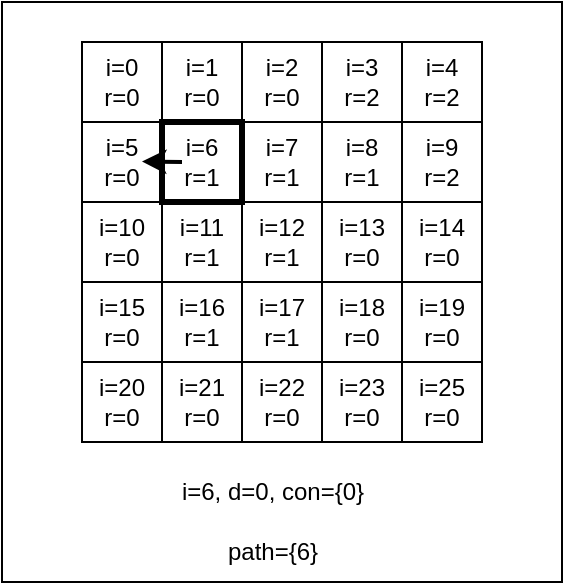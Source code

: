 <mxfile>
    <diagram id="Pwt1cQ6h0qUqEIsx3uJr" name="Page-1">
        <mxGraphModel dx="571" dy="450" grid="1" gridSize="10" guides="1" tooltips="1" connect="1" arrows="1" fold="1" page="1" pageScale="1" pageWidth="850" pageHeight="1100" math="0" shadow="0">
            <root>
                <mxCell id="0"/>
                <mxCell id="1" parent="0"/>
                <mxCell id="1FVDml69tWrPHr8AEWxC-27" value="&lt;font style=&quot;color: light-dark(rgb(0, 0, 0), rgb(255, 255, 255));&quot;&gt;i=6&lt;/font&gt;&lt;div&gt;&lt;font style=&quot;color: light-dark(rgb(0, 0, 0), rgb(255, 255, 255));&quot;&gt;r=1&lt;/font&gt;&lt;/div&gt;" style="whiteSpace=wrap;html=1;aspect=fixed;strokeWidth=1;strokeColor=light-dark(#000000,#FFFFFF);" vertex="1" parent="1">
                    <mxGeometry x="160" y="120" width="40" height="40" as="geometry"/>
                </mxCell>
                <mxCell id="2" value="&lt;font style=&quot;color: light-dark(rgb(0, 0, 0), rgb(255, 255, 255));&quot;&gt;i=0&lt;/font&gt;&lt;div&gt;&lt;font style=&quot;color: light-dark(rgb(0, 0, 0), rgb(255, 255, 255));&quot;&gt;r=0&lt;/font&gt;&lt;/div&gt;" style="whiteSpace=wrap;html=1;aspect=fixed;fillColor=light-dark(#FFFFFF,#FF0000);" vertex="1" parent="1">
                    <mxGeometry x="120" y="80" width="40" height="40" as="geometry"/>
                </mxCell>
                <mxCell id="3" value="&lt;font style=&quot;color: light-dark(rgb(0, 0, 0), rgb(255, 255, 255));&quot;&gt;i=1&lt;/font&gt;&lt;div&gt;&lt;font style=&quot;color: light-dark(rgb(0, 0, 0), rgb(255, 255, 255));&quot;&gt;r=0&lt;/font&gt;&lt;/div&gt;" style="whiteSpace=wrap;html=1;aspect=fixed;fillColor=light-dark(#FFFFFF,#FF0000);" vertex="1" parent="1">
                    <mxGeometry x="160" y="80" width="40" height="40" as="geometry"/>
                </mxCell>
                <mxCell id="4" value="&lt;font style=&quot;color: light-dark(rgb(0, 0, 0), rgb(255, 255, 255));&quot;&gt;i=2&lt;/font&gt;&lt;div&gt;&lt;font style=&quot;color: light-dark(rgb(0, 0, 0), rgb(255, 255, 255));&quot;&gt;r=0&lt;/font&gt;&lt;/div&gt;" style="whiteSpace=wrap;html=1;aspect=fixed;fillColor=light-dark(#FFFFFF,#FF0000);" vertex="1" parent="1">
                    <mxGeometry x="200" y="80" width="40" height="40" as="geometry"/>
                </mxCell>
                <mxCell id="5" value="&lt;font style=&quot;color: light-dark(rgb(0, 0, 0), rgb(0, 0, 0));&quot;&gt;i=3&lt;/font&gt;&lt;div&gt;&lt;font style=&quot;color: light-dark(rgb(0, 0, 0), rgb(0, 0, 0));&quot;&gt;r=2&lt;/font&gt;&lt;/div&gt;" style="whiteSpace=wrap;html=1;aspect=fixed;fillColor=light-dark(#FFFFFF,#FFFF00);" vertex="1" parent="1">
                    <mxGeometry x="240" y="80" width="40" height="40" as="geometry"/>
                </mxCell>
                <mxCell id="6" value="&lt;font style=&quot;color: light-dark(rgb(0, 0, 0), rgb(0, 0, 0));&quot;&gt;i=4&lt;/font&gt;&lt;div&gt;&lt;font style=&quot;color: light-dark(rgb(0, 0, 0), rgb(0, 0, 0));&quot;&gt;r=2&lt;/font&gt;&lt;/div&gt;" style="whiteSpace=wrap;html=1;aspect=fixed;fillColor=light-dark(#FFFFFF,#FFFF00);" vertex="1" parent="1">
                    <mxGeometry x="280" y="80" width="40" height="40" as="geometry"/>
                </mxCell>
                <mxCell id="7" value="&lt;font style=&quot;color: light-dark(rgb(0, 0, 0), rgb(255, 255, 255));&quot;&gt;i=5&lt;/font&gt;&lt;div&gt;&lt;font style=&quot;color: light-dark(rgb(0, 0, 0), rgb(255, 255, 255));&quot;&gt;r=0&lt;/font&gt;&lt;/div&gt;" style="whiteSpace=wrap;html=1;aspect=fixed;fillColor=light-dark(#FFFFFF,#FF0000);" vertex="1" parent="1">
                    <mxGeometry x="120" y="120" width="40" height="40" as="geometry"/>
                </mxCell>
                <mxCell id="8" value="&lt;font style=&quot;color: light-dark(rgb(0, 0, 0), rgb(255, 255, 255));&quot;&gt;i=7&lt;/font&gt;&lt;div&gt;&lt;div&gt;&lt;font style=&quot;color: light-dark(rgb(0, 0, 0), rgb(255, 255, 255));&quot;&gt;r=1&lt;/font&gt;&lt;/div&gt;&lt;/div&gt;" style="whiteSpace=wrap;html=1;aspect=fixed;" vertex="1" parent="1">
                    <mxGeometry x="200" y="120" width="40" height="40" as="geometry"/>
                </mxCell>
                <mxCell id="9" value="&lt;font style=&quot;color: light-dark(rgb(0, 0, 0), rgb(255, 255, 255));&quot;&gt;i=8&lt;/font&gt;&lt;div&gt;&lt;font style=&quot;color: light-dark(rgb(0, 0, 0), rgb(255, 255, 255));&quot;&gt;r=1&lt;/font&gt;&lt;/div&gt;" style="whiteSpace=wrap;html=1;aspect=fixed;" vertex="1" parent="1">
                    <mxGeometry x="240" y="120" width="40" height="40" as="geometry"/>
                </mxCell>
                <mxCell id="10" value="&lt;font style=&quot;color: light-dark(rgb(0, 0, 0), rgb(0, 0, 0));&quot;&gt;i=9&lt;/font&gt;&lt;div&gt;&lt;font style=&quot;color: light-dark(rgb(0, 0, 0), rgb(0, 0, 0));&quot;&gt;r=2&lt;/font&gt;&lt;/div&gt;" style="whiteSpace=wrap;html=1;aspect=fixed;fillColor=light-dark(#FFFFFF,#FFFF00);" vertex="1" parent="1">
                    <mxGeometry x="280" y="120" width="40" height="40" as="geometry"/>
                </mxCell>
                <mxCell id="11" value="&lt;font style=&quot;color: light-dark(rgb(0, 0, 0), rgb(255, 255, 255));&quot;&gt;i=10&lt;/font&gt;&lt;div&gt;&lt;font style=&quot;color: light-dark(rgb(0, 0, 0), rgb(255, 255, 255));&quot;&gt;r=0&lt;/font&gt;&lt;/div&gt;" style="whiteSpace=wrap;html=1;aspect=fixed;fillColor=light-dark(#FFFFFF,#FF0000);" vertex="1" parent="1">
                    <mxGeometry x="120" y="160" width="40" height="40" as="geometry"/>
                </mxCell>
                <mxCell id="12" value="&lt;font style=&quot;color: light-dark(rgb(0, 0, 0), rgb(255, 255, 255));&quot;&gt;i=11&lt;/font&gt;&lt;div&gt;&lt;font style=&quot;color: light-dark(rgb(0, 0, 0), rgb(255, 255, 255));&quot;&gt;r=1&lt;/font&gt;&lt;/div&gt;" style="whiteSpace=wrap;html=1;aspect=fixed;" vertex="1" parent="1">
                    <mxGeometry x="160" y="160" width="40" height="40" as="geometry"/>
                </mxCell>
                <mxCell id="13" value="&lt;font style=&quot;color: light-dark(rgb(0, 0, 0), rgb(255, 255, 255));&quot;&gt;i=12&lt;/font&gt;&lt;div&gt;&lt;font style=&quot;color: light-dark(rgb(0, 0, 0), rgb(255, 255, 255));&quot;&gt;r=1&lt;/font&gt;&lt;/div&gt;" style="whiteSpace=wrap;html=1;aspect=fixed;" vertex="1" parent="1">
                    <mxGeometry x="200" y="160" width="40" height="40" as="geometry"/>
                </mxCell>
                <mxCell id="14" value="&lt;font style=&quot;color: light-dark(rgb(0, 0, 0), rgb(255, 255, 255));&quot;&gt;i=13&lt;/font&gt;&lt;div&gt;&lt;font style=&quot;color: light-dark(rgb(0, 0, 0), rgb(255, 255, 255));&quot;&gt;r=0&lt;/font&gt;&lt;/div&gt;" style="whiteSpace=wrap;html=1;aspect=fixed;fillColor=light-dark(#FFFFFF,#FF0000);" vertex="1" parent="1">
                    <mxGeometry x="240" y="160" width="40" height="40" as="geometry"/>
                </mxCell>
                <mxCell id="15" value="&lt;font style=&quot;color: light-dark(rgb(0, 0, 0), rgb(255, 255, 255));&quot;&gt;i=14&lt;/font&gt;&lt;div&gt;&lt;font style=&quot;color: light-dark(rgb(0, 0, 0), rgb(255, 255, 255));&quot;&gt;r=0&lt;/font&gt;&lt;/div&gt;" style="whiteSpace=wrap;html=1;aspect=fixed;fillColor=light-dark(#FFFFFF,#FF0000);" vertex="1" parent="1">
                    <mxGeometry x="280" y="160" width="40" height="40" as="geometry"/>
                </mxCell>
                <mxCell id="16" value="&lt;font style=&quot;color: light-dark(rgb(0, 0, 0), rgb(255, 255, 255));&quot;&gt;i=15&lt;/font&gt;&lt;div&gt;&lt;font style=&quot;color: light-dark(rgb(0, 0, 0), rgb(255, 255, 255));&quot;&gt;r=0&lt;/font&gt;&lt;/div&gt;" style="whiteSpace=wrap;html=1;aspect=fixed;fillColor=light-dark(#FFFFFF,#FF0000);" vertex="1" parent="1">
                    <mxGeometry x="120" y="200" width="40" height="40" as="geometry"/>
                </mxCell>
                <mxCell id="17" value="&lt;font style=&quot;color: light-dark(rgb(0, 0, 0), rgb(255, 255, 255));&quot;&gt;i=16&lt;/font&gt;&lt;div&gt;&lt;font style=&quot;color: light-dark(rgb(0, 0, 0), rgb(255, 255, 255));&quot;&gt;r=1&lt;/font&gt;&lt;/div&gt;" style="whiteSpace=wrap;html=1;aspect=fixed;" vertex="1" parent="1">
                    <mxGeometry x="160" y="200" width="40" height="40" as="geometry"/>
                </mxCell>
                <mxCell id="18" value="&lt;font style=&quot;color: light-dark(rgb(0, 0, 0), rgb(255, 255, 255));&quot;&gt;i=17&lt;/font&gt;&lt;div&gt;&lt;font style=&quot;color: light-dark(rgb(0, 0, 0), rgb(255, 255, 255));&quot;&gt;r=1&lt;/font&gt;&lt;/div&gt;" style="whiteSpace=wrap;html=1;aspect=fixed;" vertex="1" parent="1">
                    <mxGeometry x="200" y="200" width="40" height="40" as="geometry"/>
                </mxCell>
                <mxCell id="19" value="&lt;font style=&quot;color: light-dark(rgb(0, 0, 0), rgb(255, 255, 255));&quot;&gt;i=18&lt;/font&gt;&lt;div&gt;&lt;font style=&quot;color: light-dark(rgb(0, 0, 0), rgb(255, 255, 255));&quot;&gt;r=0&lt;/font&gt;&lt;/div&gt;" style="whiteSpace=wrap;html=1;aspect=fixed;fillColor=light-dark(#FFFFFF,#FF0000);" vertex="1" parent="1">
                    <mxGeometry x="240" y="200" width="40" height="40" as="geometry"/>
                </mxCell>
                <mxCell id="20" value="&lt;font style=&quot;color: light-dark(rgb(0, 0, 0), rgb(255, 255, 255));&quot;&gt;i=19&lt;/font&gt;&lt;div&gt;&lt;font style=&quot;color: light-dark(rgb(0, 0, 0), rgb(255, 255, 255));&quot;&gt;r=0&lt;/font&gt;&lt;/div&gt;" style="whiteSpace=wrap;html=1;aspect=fixed;fillColor=light-dark(#FFFFFF,#FF0000);" vertex="1" parent="1">
                    <mxGeometry x="280" y="200" width="40" height="40" as="geometry"/>
                </mxCell>
                <mxCell id="21" value="&lt;font style=&quot;color: light-dark(rgb(0, 0, 0), rgb(255, 255, 255));&quot;&gt;i=20&lt;/font&gt;&lt;div&gt;&lt;font style=&quot;color: light-dark(rgb(0, 0, 0), rgb(255, 255, 255));&quot;&gt;r=0&lt;/font&gt;&lt;/div&gt;" style="whiteSpace=wrap;html=1;aspect=fixed;fillColor=light-dark(#FFFFFF,#FF0000);" vertex="1" parent="1">
                    <mxGeometry x="120" y="240" width="40" height="40" as="geometry"/>
                </mxCell>
                <mxCell id="22" value="&lt;font style=&quot;color: light-dark(rgb(0, 0, 0), rgb(255, 255, 255));&quot;&gt;i=21&lt;/font&gt;&lt;div&gt;&lt;font style=&quot;color: light-dark(rgb(0, 0, 0), rgb(255, 255, 255));&quot;&gt;r=0&lt;/font&gt;&lt;/div&gt;" style="whiteSpace=wrap;html=1;aspect=fixed;fillColor=light-dark(#FFFFFF,#FF0000);" vertex="1" parent="1">
                    <mxGeometry x="160" y="240" width="40" height="40" as="geometry"/>
                </mxCell>
                <mxCell id="23" value="&lt;font style=&quot;color: light-dark(rgb(0, 0, 0), rgb(255, 255, 255));&quot;&gt;i=22&lt;/font&gt;&lt;div&gt;&lt;font style=&quot;color: light-dark(rgb(0, 0, 0), rgb(255, 255, 255));&quot;&gt;r=0&lt;/font&gt;&lt;/div&gt;" style="whiteSpace=wrap;html=1;aspect=fixed;fillColor=light-dark(#FFFFFF,#FF0000);" vertex="1" parent="1">
                    <mxGeometry x="200" y="240" width="40" height="40" as="geometry"/>
                </mxCell>
                <mxCell id="24" value="&lt;font style=&quot;color: light-dark(rgb(0, 0, 0), rgb(255, 255, 255));&quot;&gt;i=23&lt;/font&gt;&lt;div&gt;&lt;font style=&quot;color: light-dark(rgb(0, 0, 0), rgb(255, 255, 255));&quot;&gt;r=0&lt;/font&gt;&lt;/div&gt;" style="whiteSpace=wrap;html=1;aspect=fixed;fillColor=light-dark(#FFFFFF,#FF0000);" vertex="1" parent="1">
                    <mxGeometry x="240" y="240" width="40" height="40" as="geometry"/>
                </mxCell>
                <mxCell id="25" value="&lt;font style=&quot;color: light-dark(rgb(0, 0, 0), rgb(255, 255, 255));&quot;&gt;i=25&lt;/font&gt;&lt;div&gt;&lt;font style=&quot;color: light-dark(rgb(0, 0, 0), rgb(255, 255, 255));&quot;&gt;r=0&lt;/font&gt;&lt;/div&gt;" style="whiteSpace=wrap;html=1;aspect=fixed;fillColor=light-dark(#FFFFFF,#FF0000);" vertex="1" parent="1">
                    <mxGeometry x="280" y="240" width="40" height="40" as="geometry"/>
                </mxCell>
                <mxCell id="27" value="i=6, d=0, con={0}" style="text;html=1;align=center;verticalAlign=middle;resizable=0;points=[];autosize=1;strokeColor=none;fillColor=none;" vertex="1" parent="1">
                    <mxGeometry x="160" y="290" width="110" height="30" as="geometry"/>
                </mxCell>
                <mxCell id="YobKFGyDFJ0rPQDA3PY8-27" value="" style="whiteSpace=wrap;html=1;aspect=fixed;strokeWidth=3;strokeColor=light-dark(#000000,#00FF00);fillColor=none;" vertex="1" parent="1">
                    <mxGeometry x="160" y="120" width="40" height="40" as="geometry"/>
                </mxCell>
                <mxCell id="Sl5XFJuhkQ26RndHWAyK-28" value="" style="endArrow=classic;html=1;strokeColor=light-dark(#000000,#FFFFFF);strokeWidth=2;" edge="1" parent="1">
                    <mxGeometry width="50" height="50" relative="1" as="geometry">
                        <mxPoint x="170" y="140" as="sourcePoint"/>
                        <mxPoint x="150" y="139.71" as="targetPoint"/>
                    </mxGeometry>
                </mxCell>
                <mxCell id="67WRfcUukujVROQFra7U-27" value="path={6}" style="text;html=1;align=center;verticalAlign=middle;resizable=0;points=[];autosize=1;strokeColor=none;fillColor=none;" vertex="1" parent="1">
                    <mxGeometry x="180" y="320" width="70" height="30" as="geometry"/>
                </mxCell>
                <mxCell id="lUegnuZMR4mdLnFOONDb-28" value="" style="rounded=0;whiteSpace=wrap;html=1;fillColor=none;" vertex="1" parent="1">
                    <mxGeometry x="80" y="60" width="280" height="290" as="geometry"/>
                </mxCell>
            </root>
        </mxGraphModel>
    </diagram>
    <diagram name="Page-2" id="RqJXa_r95RUe9wzh90Wk">
        <mxGraphModel dx="571" dy="450" grid="0" gridSize="10" guides="1" tooltips="1" connect="1" arrows="1" fold="1" page="1" pageScale="1" pageWidth="850" pageHeight="1100" math="0" shadow="0">
            <root>
                <mxCell id="-gITFcdvbDyzJhPrgFDI-0"/>
                <mxCell id="-gITFcdvbDyzJhPrgFDI-1" parent="-gITFcdvbDyzJhPrgFDI-0"/>
                <mxCell id="A-juwE6UyNYXvUKNGfia-0" value="&lt;font style=&quot;color: light-dark(rgb(0, 0, 0), rgb(255, 255, 255));&quot;&gt;i=6&lt;/font&gt;&lt;div&gt;&lt;font style=&quot;color: light-dark(rgb(0, 0, 0), rgb(255, 255, 255));&quot;&gt;r=1&lt;/font&gt;&lt;/div&gt;" style="whiteSpace=wrap;html=1;aspect=fixed;strokeWidth=1;strokeColor=light-dark(#000000,#FFFFFF);" vertex="1" parent="-gITFcdvbDyzJhPrgFDI-1">
                    <mxGeometry x="160" y="120" width="40" height="40" as="geometry"/>
                </mxCell>
                <mxCell id="-gITFcdvbDyzJhPrgFDI-2" value="&lt;font style=&quot;color: light-dark(rgb(0, 0, 0), rgb(255, 255, 255));&quot;&gt;i=0&lt;/font&gt;&lt;div&gt;&lt;font style=&quot;color: light-dark(rgb(0, 0, 0), rgb(255, 255, 255));&quot;&gt;r=0&lt;/font&gt;&lt;/div&gt;" style="whiteSpace=wrap;html=1;aspect=fixed;fillColor=light-dark(#FFFFFF,#FF0000);" vertex="1" parent="-gITFcdvbDyzJhPrgFDI-1">
                    <mxGeometry x="120" y="80" width="40" height="40" as="geometry"/>
                </mxCell>
                <mxCell id="-gITFcdvbDyzJhPrgFDI-3" value="&lt;font style=&quot;color: light-dark(rgb(0, 0, 0), rgb(255, 255, 255));&quot;&gt;i=1&lt;/font&gt;&lt;div&gt;&lt;font style=&quot;color: light-dark(rgb(0, 0, 0), rgb(255, 255, 255));&quot;&gt;r=0&lt;/font&gt;&lt;/div&gt;" style="whiteSpace=wrap;html=1;aspect=fixed;fillColor=light-dark(#FFFFFF,#FF0000);" vertex="1" parent="-gITFcdvbDyzJhPrgFDI-1">
                    <mxGeometry x="160" y="80" width="40" height="40" as="geometry"/>
                </mxCell>
                <mxCell id="-gITFcdvbDyzJhPrgFDI-4" value="&lt;font style=&quot;color: light-dark(rgb(0, 0, 0), rgb(255, 255, 255));&quot;&gt;i=2&lt;/font&gt;&lt;div&gt;&lt;font style=&quot;color: light-dark(rgb(0, 0, 0), rgb(255, 255, 255));&quot;&gt;r=0&lt;/font&gt;&lt;/div&gt;" style="whiteSpace=wrap;html=1;aspect=fixed;fillColor=light-dark(#FFFFFF,#FF0000);" vertex="1" parent="-gITFcdvbDyzJhPrgFDI-1">
                    <mxGeometry x="200" y="80" width="40" height="40" as="geometry"/>
                </mxCell>
                <mxCell id="-gITFcdvbDyzJhPrgFDI-5" value="&lt;font style=&quot;color: light-dark(rgb(0, 0, 0), rgb(0, 0, 0));&quot;&gt;i=3&lt;/font&gt;&lt;div&gt;&lt;font style=&quot;color: light-dark(rgb(0, 0, 0), rgb(0, 0, 0));&quot;&gt;r=2&lt;/font&gt;&lt;/div&gt;" style="whiteSpace=wrap;html=1;aspect=fixed;fillColor=light-dark(#FFFFFF,#FFFF00);" vertex="1" parent="-gITFcdvbDyzJhPrgFDI-1">
                    <mxGeometry x="240" y="80" width="40" height="40" as="geometry"/>
                </mxCell>
                <mxCell id="-gITFcdvbDyzJhPrgFDI-6" value="&lt;font style=&quot;color: light-dark(rgb(0, 0, 0), rgb(0, 0, 0));&quot;&gt;i=4&lt;/font&gt;&lt;div&gt;&lt;font style=&quot;color: light-dark(rgb(0, 0, 0), rgb(0, 0, 0));&quot;&gt;r=2&lt;/font&gt;&lt;/div&gt;" style="whiteSpace=wrap;html=1;aspect=fixed;fillColor=light-dark(#FFFFFF,#FFFF00);" vertex="1" parent="-gITFcdvbDyzJhPrgFDI-1">
                    <mxGeometry x="280" y="80" width="40" height="40" as="geometry"/>
                </mxCell>
                <mxCell id="-gITFcdvbDyzJhPrgFDI-8" value="&lt;font style=&quot;color: light-dark(rgb(0, 0, 0), rgb(255, 255, 255));&quot;&gt;i=5&lt;/font&gt;&lt;div&gt;&lt;font style=&quot;color: light-dark(rgb(0, 0, 0), rgb(255, 255, 255));&quot;&gt;r=0&lt;/font&gt;&lt;/div&gt;" style="whiteSpace=wrap;html=1;aspect=fixed;fillColor=light-dark(#FFFFFF,#FF0000);" vertex="1" parent="-gITFcdvbDyzJhPrgFDI-1">
                    <mxGeometry x="120" y="120" width="40" height="40" as="geometry"/>
                </mxCell>
                <mxCell id="-gITFcdvbDyzJhPrgFDI-9" value="&lt;font style=&quot;color: light-dark(rgb(0, 0, 0), rgb(255, 255, 255));&quot;&gt;i=7&lt;/font&gt;&lt;div&gt;&lt;div&gt;&lt;font style=&quot;color: light-dark(rgb(0, 0, 0), rgb(255, 255, 255));&quot;&gt;r=1&lt;/font&gt;&lt;/div&gt;&lt;/div&gt;" style="whiteSpace=wrap;html=1;aspect=fixed;" vertex="1" parent="-gITFcdvbDyzJhPrgFDI-1">
                    <mxGeometry x="200" y="120" width="40" height="40" as="geometry"/>
                </mxCell>
                <mxCell id="-gITFcdvbDyzJhPrgFDI-10" value="&lt;font style=&quot;color: light-dark(rgb(0, 0, 0), rgb(255, 255, 255));&quot;&gt;i=8&lt;/font&gt;&lt;div&gt;&lt;font style=&quot;color: light-dark(rgb(0, 0, 0), rgb(255, 255, 255));&quot;&gt;r=1&lt;/font&gt;&lt;/div&gt;" style="whiteSpace=wrap;html=1;aspect=fixed;" vertex="1" parent="-gITFcdvbDyzJhPrgFDI-1">
                    <mxGeometry x="240" y="120" width="40" height="40" as="geometry"/>
                </mxCell>
                <mxCell id="-gITFcdvbDyzJhPrgFDI-11" value="&lt;font style=&quot;color: light-dark(rgb(0, 0, 0), rgb(0, 0, 0));&quot;&gt;i=9&lt;/font&gt;&lt;div&gt;&lt;font style=&quot;color: light-dark(rgb(0, 0, 0), rgb(0, 0, 0));&quot;&gt;r=2&lt;/font&gt;&lt;/div&gt;" style="whiteSpace=wrap;html=1;aspect=fixed;fillColor=light-dark(#FFFFFF,#FFFF00);" vertex="1" parent="-gITFcdvbDyzJhPrgFDI-1">
                    <mxGeometry x="280" y="120" width="40" height="40" as="geometry"/>
                </mxCell>
                <mxCell id="-gITFcdvbDyzJhPrgFDI-12" value="&lt;font style=&quot;color: light-dark(rgb(0, 0, 0), rgb(255, 255, 255));&quot;&gt;i=10&lt;/font&gt;&lt;div&gt;&lt;font style=&quot;color: light-dark(rgb(0, 0, 0), rgb(255, 255, 255));&quot;&gt;r=0&lt;/font&gt;&lt;/div&gt;" style="whiteSpace=wrap;html=1;aspect=fixed;fillColor=light-dark(#FFFFFF,#FF0000);" vertex="1" parent="-gITFcdvbDyzJhPrgFDI-1">
                    <mxGeometry x="120" y="160" width="40" height="40" as="geometry"/>
                </mxCell>
                <mxCell id="-gITFcdvbDyzJhPrgFDI-13" value="&lt;font style=&quot;color: light-dark(rgb(0, 0, 0), rgb(255, 255, 255));&quot;&gt;i=11&lt;/font&gt;&lt;div&gt;&lt;font style=&quot;color: light-dark(rgb(0, 0, 0), rgb(255, 255, 255));&quot;&gt;r=1&lt;/font&gt;&lt;/div&gt;" style="whiteSpace=wrap;html=1;aspect=fixed;" vertex="1" parent="-gITFcdvbDyzJhPrgFDI-1">
                    <mxGeometry x="160" y="160" width="40" height="40" as="geometry"/>
                </mxCell>
                <mxCell id="-gITFcdvbDyzJhPrgFDI-14" value="&lt;font style=&quot;color: light-dark(rgb(0, 0, 0), rgb(255, 255, 255));&quot;&gt;i=12&lt;/font&gt;&lt;div&gt;&lt;font style=&quot;color: light-dark(rgb(0, 0, 0), rgb(255, 255, 255));&quot;&gt;r=1&lt;/font&gt;&lt;/div&gt;" style="whiteSpace=wrap;html=1;aspect=fixed;" vertex="1" parent="-gITFcdvbDyzJhPrgFDI-1">
                    <mxGeometry x="200" y="160" width="40" height="40" as="geometry"/>
                </mxCell>
                <mxCell id="-gITFcdvbDyzJhPrgFDI-15" value="&lt;font style=&quot;color: light-dark(rgb(0, 0, 0), rgb(255, 255, 255));&quot;&gt;i=13&lt;/font&gt;&lt;div&gt;&lt;font style=&quot;color: light-dark(rgb(0, 0, 0), rgb(255, 255, 255));&quot;&gt;r=0&lt;/font&gt;&lt;/div&gt;" style="whiteSpace=wrap;html=1;aspect=fixed;fillColor=light-dark(#FFFFFF,#FF0000);" vertex="1" parent="-gITFcdvbDyzJhPrgFDI-1">
                    <mxGeometry x="240" y="160" width="40" height="40" as="geometry"/>
                </mxCell>
                <mxCell id="-gITFcdvbDyzJhPrgFDI-16" value="&lt;font style=&quot;color: light-dark(rgb(0, 0, 0), rgb(255, 255, 255));&quot;&gt;i=14&lt;/font&gt;&lt;div&gt;&lt;font style=&quot;color: light-dark(rgb(0, 0, 0), rgb(255, 255, 255));&quot;&gt;r=0&lt;/font&gt;&lt;/div&gt;" style="whiteSpace=wrap;html=1;aspect=fixed;fillColor=light-dark(#FFFFFF,#FF0000);" vertex="1" parent="-gITFcdvbDyzJhPrgFDI-1">
                    <mxGeometry x="280" y="160" width="40" height="40" as="geometry"/>
                </mxCell>
                <mxCell id="-gITFcdvbDyzJhPrgFDI-17" value="&lt;font style=&quot;color: light-dark(rgb(0, 0, 0), rgb(255, 255, 255));&quot;&gt;i=15&lt;/font&gt;&lt;div&gt;&lt;font style=&quot;color: light-dark(rgb(0, 0, 0), rgb(255, 255, 255));&quot;&gt;r=0&lt;/font&gt;&lt;/div&gt;" style="whiteSpace=wrap;html=1;aspect=fixed;fillColor=light-dark(#FFFFFF,#FF0000);" vertex="1" parent="-gITFcdvbDyzJhPrgFDI-1">
                    <mxGeometry x="120" y="200" width="40" height="40" as="geometry"/>
                </mxCell>
                <mxCell id="-gITFcdvbDyzJhPrgFDI-18" value="&lt;font style=&quot;color: light-dark(rgb(0, 0, 0), rgb(255, 255, 255));&quot;&gt;i=16&lt;/font&gt;&lt;div&gt;&lt;font style=&quot;color: light-dark(rgb(0, 0, 0), rgb(255, 255, 255));&quot;&gt;r=1&lt;/font&gt;&lt;/div&gt;" style="whiteSpace=wrap;html=1;aspect=fixed;" vertex="1" parent="-gITFcdvbDyzJhPrgFDI-1">
                    <mxGeometry x="160" y="200" width="40" height="40" as="geometry"/>
                </mxCell>
                <mxCell id="-gITFcdvbDyzJhPrgFDI-19" value="&lt;font style=&quot;color: light-dark(rgb(0, 0, 0), rgb(255, 255, 255));&quot;&gt;i=17&lt;/font&gt;&lt;div&gt;&lt;font style=&quot;color: light-dark(rgb(0, 0, 0), rgb(255, 255, 255));&quot;&gt;r=1&lt;/font&gt;&lt;/div&gt;" style="whiteSpace=wrap;html=1;aspect=fixed;" vertex="1" parent="-gITFcdvbDyzJhPrgFDI-1">
                    <mxGeometry x="200" y="200" width="40" height="40" as="geometry"/>
                </mxCell>
                <mxCell id="-gITFcdvbDyzJhPrgFDI-20" value="&lt;font style=&quot;color: light-dark(rgb(0, 0, 0), rgb(255, 255, 255));&quot;&gt;i=18&lt;/font&gt;&lt;div&gt;&lt;font style=&quot;color: light-dark(rgb(0, 0, 0), rgb(255, 255, 255));&quot;&gt;r=0&lt;/font&gt;&lt;/div&gt;" style="whiteSpace=wrap;html=1;aspect=fixed;fillColor=light-dark(#FFFFFF,#FF0000);" vertex="1" parent="-gITFcdvbDyzJhPrgFDI-1">
                    <mxGeometry x="240" y="200" width="40" height="40" as="geometry"/>
                </mxCell>
                <mxCell id="-gITFcdvbDyzJhPrgFDI-21" value="&lt;font style=&quot;color: light-dark(rgb(0, 0, 0), rgb(255, 255, 255));&quot;&gt;i=19&lt;/font&gt;&lt;div&gt;&lt;font style=&quot;color: light-dark(rgb(0, 0, 0), rgb(255, 255, 255));&quot;&gt;r=0&lt;/font&gt;&lt;/div&gt;" style="whiteSpace=wrap;html=1;aspect=fixed;fillColor=light-dark(#FFFFFF,#FF0000);" vertex="1" parent="-gITFcdvbDyzJhPrgFDI-1">
                    <mxGeometry x="280" y="200" width="40" height="40" as="geometry"/>
                </mxCell>
                <mxCell id="-gITFcdvbDyzJhPrgFDI-22" value="&lt;font style=&quot;color: light-dark(rgb(0, 0, 0), rgb(255, 255, 255));&quot;&gt;i=20&lt;/font&gt;&lt;div&gt;&lt;font style=&quot;color: light-dark(rgb(0, 0, 0), rgb(255, 255, 255));&quot;&gt;r=0&lt;/font&gt;&lt;/div&gt;" style="whiteSpace=wrap;html=1;aspect=fixed;fillColor=light-dark(#FFFFFF,#FF0000);" vertex="1" parent="-gITFcdvbDyzJhPrgFDI-1">
                    <mxGeometry x="120" y="240" width="40" height="40" as="geometry"/>
                </mxCell>
                <mxCell id="-gITFcdvbDyzJhPrgFDI-23" value="&lt;font style=&quot;color: light-dark(rgb(0, 0, 0), rgb(255, 255, 255));&quot;&gt;i=21&lt;/font&gt;&lt;div&gt;&lt;font style=&quot;color: light-dark(rgb(0, 0, 0), rgb(255, 255, 255));&quot;&gt;r=0&lt;/font&gt;&lt;/div&gt;" style="whiteSpace=wrap;html=1;aspect=fixed;fillColor=light-dark(#FFFFFF,#FF0000);" vertex="1" parent="-gITFcdvbDyzJhPrgFDI-1">
                    <mxGeometry x="160" y="240" width="40" height="40" as="geometry"/>
                </mxCell>
                <mxCell id="-gITFcdvbDyzJhPrgFDI-24" value="&lt;font style=&quot;color: light-dark(rgb(0, 0, 0), rgb(255, 255, 255));&quot;&gt;i=22&lt;/font&gt;&lt;div&gt;&lt;font style=&quot;color: light-dark(rgb(0, 0, 0), rgb(255, 255, 255));&quot;&gt;r=0&lt;/font&gt;&lt;/div&gt;" style="whiteSpace=wrap;html=1;aspect=fixed;fillColor=light-dark(#FFFFFF,#FF0000);" vertex="1" parent="-gITFcdvbDyzJhPrgFDI-1">
                    <mxGeometry x="200" y="240" width="40" height="40" as="geometry"/>
                </mxCell>
                <mxCell id="-gITFcdvbDyzJhPrgFDI-25" value="&lt;font style=&quot;color: light-dark(rgb(0, 0, 0), rgb(255, 255, 255));&quot;&gt;i=23&lt;/font&gt;&lt;div&gt;&lt;font style=&quot;color: light-dark(rgb(0, 0, 0), rgb(255, 255, 255));&quot;&gt;r=0&lt;/font&gt;&lt;/div&gt;" style="whiteSpace=wrap;html=1;aspect=fixed;fillColor=light-dark(#FFFFFF,#FF0000);" vertex="1" parent="-gITFcdvbDyzJhPrgFDI-1">
                    <mxGeometry x="240" y="240" width="40" height="40" as="geometry"/>
                </mxCell>
                <mxCell id="-gITFcdvbDyzJhPrgFDI-26" value="&lt;font style=&quot;color: light-dark(rgb(0, 0, 0), rgb(255, 255, 255));&quot;&gt;i=25&lt;/font&gt;&lt;div&gt;&lt;font style=&quot;color: light-dark(rgb(0, 0, 0), rgb(255, 255, 255));&quot;&gt;r=0&lt;/font&gt;&lt;/div&gt;" style="whiteSpace=wrap;html=1;aspect=fixed;fillColor=light-dark(#FFFFFF,#FF0000);" vertex="1" parent="-gITFcdvbDyzJhPrgFDI-1">
                    <mxGeometry x="280" y="240" width="40" height="40" as="geometry"/>
                </mxCell>
                <mxCell id="-gITFcdvbDyzJhPrgFDI-28" value="i=6, d=1, con={0}" style="text;html=1;align=center;verticalAlign=middle;resizable=0;points=[];autosize=1;strokeColor=none;fillColor=none;" vertex="1" parent="-gITFcdvbDyzJhPrgFDI-1">
                    <mxGeometry x="160" y="290" width="110" height="30" as="geometry"/>
                </mxCell>
                <mxCell id="sEYnCJhBZlFKPgkDowPG-0" value="" style="whiteSpace=wrap;html=1;aspect=fixed;strokeWidth=3;strokeColor=light-dark(#000000,#00FF00);fillColor=none;" vertex="1" parent="-gITFcdvbDyzJhPrgFDI-1">
                    <mxGeometry x="160" y="120" width="40" height="40" as="geometry"/>
                </mxCell>
                <mxCell id="-gITFcdvbDyzJhPrgFDI-29" value="" style="endArrow=classic;html=1;strokeColor=light-dark(#000000,#FFFFFF);strokeWidth=2;" edge="1" parent="-gITFcdvbDyzJhPrgFDI-1">
                    <mxGeometry width="50" height="50" relative="1" as="geometry">
                        <mxPoint x="179.89" y="130.29" as="sourcePoint"/>
                        <mxPoint x="179.89" y="110" as="targetPoint"/>
                    </mxGeometry>
                </mxCell>
                <mxCell id="ZeFI8qBC0k-qEvJ1J-5j-0" value="path={6}" style="text;html=1;align=center;verticalAlign=middle;resizable=0;points=[];autosize=1;strokeColor=none;fillColor=none;" vertex="1" parent="-gITFcdvbDyzJhPrgFDI-1">
                    <mxGeometry x="180" y="320" width="70" height="30" as="geometry"/>
                </mxCell>
                <mxCell id="lmFhQjAaka2Gqmr9_3DO-0" value="" style="rounded=0;whiteSpace=wrap;html=1;fillColor=none;" vertex="1" parent="-gITFcdvbDyzJhPrgFDI-1">
                    <mxGeometry x="80" y="60" width="280" height="290" as="geometry"/>
                </mxCell>
            </root>
        </mxGraphModel>
    </diagram>
    <diagram name="Page-3" id="jJqCj92b5Yq2PmJr6gKZ">
        <mxGraphModel dx="571" dy="450" grid="0" gridSize="10" guides="1" tooltips="1" connect="1" arrows="1" fold="1" page="1" pageScale="1" pageWidth="850" pageHeight="1100" math="0" shadow="0">
            <root>
                <mxCell id="BZwGGO1gr9aYPBucDuPJ-0"/>
                <mxCell id="BZwGGO1gr9aYPBucDuPJ-1" parent="BZwGGO1gr9aYPBucDuPJ-0"/>
                <mxCell id="Hc1ybP0H_7XJDYbfXe3b-0" value="&lt;font style=&quot;color: light-dark(rgb(0, 0, 0), rgb(255, 255, 255));&quot;&gt;i=6&lt;/font&gt;&lt;div&gt;&lt;font style=&quot;color: light-dark(rgb(0, 0, 0), rgb(255, 255, 255));&quot;&gt;r=1&lt;/font&gt;&lt;/div&gt;" style="whiteSpace=wrap;html=1;aspect=fixed;strokeWidth=1;strokeColor=light-dark(#000000,#FFFFFF);" vertex="1" parent="BZwGGO1gr9aYPBucDuPJ-1">
                    <mxGeometry x="160" y="120" width="40" height="40" as="geometry"/>
                </mxCell>
                <mxCell id="BZwGGO1gr9aYPBucDuPJ-2" value="&lt;font style=&quot;color: light-dark(rgb(0, 0, 0), rgb(255, 255, 255));&quot;&gt;i=0&lt;/font&gt;&lt;div&gt;&lt;font style=&quot;color: light-dark(rgb(0, 0, 0), rgb(255, 255, 255));&quot;&gt;r=0&lt;/font&gt;&lt;/div&gt;" style="whiteSpace=wrap;html=1;aspect=fixed;fillColor=light-dark(#FFFFFF,#FF0000);" vertex="1" parent="BZwGGO1gr9aYPBucDuPJ-1">
                    <mxGeometry x="120" y="80" width="40" height="40" as="geometry"/>
                </mxCell>
                <mxCell id="BZwGGO1gr9aYPBucDuPJ-3" value="&lt;font style=&quot;color: light-dark(rgb(0, 0, 0), rgb(255, 255, 255));&quot;&gt;i=1&lt;/font&gt;&lt;div&gt;&lt;font style=&quot;color: light-dark(rgb(0, 0, 0), rgb(255, 255, 255));&quot;&gt;r=0&lt;/font&gt;&lt;/div&gt;" style="whiteSpace=wrap;html=1;aspect=fixed;fillColor=light-dark(#FFFFFF,#FF0000);" vertex="1" parent="BZwGGO1gr9aYPBucDuPJ-1">
                    <mxGeometry x="160" y="80" width="40" height="40" as="geometry"/>
                </mxCell>
                <mxCell id="BZwGGO1gr9aYPBucDuPJ-4" value="&lt;font style=&quot;color: light-dark(rgb(0, 0, 0), rgb(255, 255, 255));&quot;&gt;i=2&lt;/font&gt;&lt;div&gt;&lt;font style=&quot;color: light-dark(rgb(0, 0, 0), rgb(255, 255, 255));&quot;&gt;r=0&lt;/font&gt;&lt;/div&gt;" style="whiteSpace=wrap;html=1;aspect=fixed;fillColor=light-dark(#FFFFFF,#FF0000);" vertex="1" parent="BZwGGO1gr9aYPBucDuPJ-1">
                    <mxGeometry x="200" y="80" width="40" height="40" as="geometry"/>
                </mxCell>
                <mxCell id="BZwGGO1gr9aYPBucDuPJ-5" value="&lt;font style=&quot;color: light-dark(rgb(0, 0, 0), rgb(0, 0, 0));&quot;&gt;i=3&lt;/font&gt;&lt;div&gt;&lt;font style=&quot;color: light-dark(rgb(0, 0, 0), rgb(0, 0, 0));&quot;&gt;r=2&lt;/font&gt;&lt;/div&gt;" style="whiteSpace=wrap;html=1;aspect=fixed;fillColor=light-dark(#FFFFFF,#FFFF00);" vertex="1" parent="BZwGGO1gr9aYPBucDuPJ-1">
                    <mxGeometry x="240" y="80" width="40" height="40" as="geometry"/>
                </mxCell>
                <mxCell id="BZwGGO1gr9aYPBucDuPJ-6" value="&lt;font style=&quot;color: light-dark(rgb(0, 0, 0), rgb(0, 0, 0));&quot;&gt;i=4&lt;/font&gt;&lt;div&gt;&lt;font style=&quot;color: light-dark(rgb(0, 0, 0), rgb(0, 0, 0));&quot;&gt;r=2&lt;/font&gt;&lt;/div&gt;" style="whiteSpace=wrap;html=1;aspect=fixed;fillColor=light-dark(#FFFFFF,#FFFF00);" vertex="1" parent="BZwGGO1gr9aYPBucDuPJ-1">
                    <mxGeometry x="280" y="80" width="40" height="40" as="geometry"/>
                </mxCell>
                <mxCell id="BZwGGO1gr9aYPBucDuPJ-8" value="&lt;font style=&quot;color: light-dark(rgb(0, 0, 0), rgb(255, 255, 255));&quot;&gt;i=5&lt;/font&gt;&lt;div&gt;&lt;font style=&quot;color: light-dark(rgb(0, 0, 0), rgb(255, 255, 255));&quot;&gt;r=0&lt;/font&gt;&lt;/div&gt;" style="whiteSpace=wrap;html=1;aspect=fixed;fillColor=light-dark(#FFFFFF,#FF0000);" vertex="1" parent="BZwGGO1gr9aYPBucDuPJ-1">
                    <mxGeometry x="120" y="120" width="40" height="40" as="geometry"/>
                </mxCell>
                <mxCell id="BZwGGO1gr9aYPBucDuPJ-9" value="&lt;font style=&quot;color: light-dark(rgb(0, 0, 0), rgb(255, 255, 255));&quot;&gt;i=7&lt;/font&gt;&lt;div&gt;&lt;div&gt;&lt;font style=&quot;color: light-dark(rgb(0, 0, 0), rgb(255, 255, 255));&quot;&gt;r=1&lt;/font&gt;&lt;/div&gt;&lt;/div&gt;" style="whiteSpace=wrap;html=1;aspect=fixed;" vertex="1" parent="BZwGGO1gr9aYPBucDuPJ-1">
                    <mxGeometry x="200" y="120" width="40" height="40" as="geometry"/>
                </mxCell>
                <mxCell id="BZwGGO1gr9aYPBucDuPJ-10" value="&lt;font style=&quot;color: light-dark(rgb(0, 0, 0), rgb(255, 255, 255));&quot;&gt;i=8&lt;/font&gt;&lt;div&gt;&lt;font style=&quot;color: light-dark(rgb(0, 0, 0), rgb(255, 255, 255));&quot;&gt;r=1&lt;/font&gt;&lt;/div&gt;" style="whiteSpace=wrap;html=1;aspect=fixed;" vertex="1" parent="BZwGGO1gr9aYPBucDuPJ-1">
                    <mxGeometry x="240" y="120" width="40" height="40" as="geometry"/>
                </mxCell>
                <mxCell id="BZwGGO1gr9aYPBucDuPJ-11" value="&lt;font style=&quot;color: light-dark(rgb(0, 0, 0), rgb(0, 0, 0));&quot;&gt;i=9&lt;/font&gt;&lt;div&gt;&lt;font style=&quot;color: light-dark(rgb(0, 0, 0), rgb(0, 0, 0));&quot;&gt;r=2&lt;/font&gt;&lt;/div&gt;" style="whiteSpace=wrap;html=1;aspect=fixed;fillColor=light-dark(#FFFFFF,#FFFF00);" vertex="1" parent="BZwGGO1gr9aYPBucDuPJ-1">
                    <mxGeometry x="280" y="120" width="40" height="40" as="geometry"/>
                </mxCell>
                <mxCell id="BZwGGO1gr9aYPBucDuPJ-12" value="&lt;font style=&quot;color: light-dark(rgb(0, 0, 0), rgb(255, 255, 255));&quot;&gt;i=10&lt;/font&gt;&lt;div&gt;&lt;font style=&quot;color: light-dark(rgb(0, 0, 0), rgb(255, 255, 255));&quot;&gt;r=0&lt;/font&gt;&lt;/div&gt;" style="whiteSpace=wrap;html=1;aspect=fixed;fillColor=light-dark(#FFFFFF,#FF0000);" vertex="1" parent="BZwGGO1gr9aYPBucDuPJ-1">
                    <mxGeometry x="120" y="160" width="40" height="40" as="geometry"/>
                </mxCell>
                <mxCell id="BZwGGO1gr9aYPBucDuPJ-13" value="&lt;font style=&quot;color: light-dark(rgb(0, 0, 0), rgb(255, 255, 255));&quot;&gt;i=11&lt;/font&gt;&lt;div&gt;&lt;font style=&quot;color: light-dark(rgb(0, 0, 0), rgb(255, 255, 255));&quot;&gt;r=1&lt;/font&gt;&lt;/div&gt;" style="whiteSpace=wrap;html=1;aspect=fixed;" vertex="1" parent="BZwGGO1gr9aYPBucDuPJ-1">
                    <mxGeometry x="160" y="160" width="40" height="40" as="geometry"/>
                </mxCell>
                <mxCell id="BZwGGO1gr9aYPBucDuPJ-14" value="&lt;font style=&quot;color: light-dark(rgb(0, 0, 0), rgb(255, 255, 255));&quot;&gt;i=12&lt;/font&gt;&lt;div&gt;&lt;font style=&quot;color: light-dark(rgb(0, 0, 0), rgb(255, 255, 255));&quot;&gt;r=1&lt;/font&gt;&lt;/div&gt;" style="whiteSpace=wrap;html=1;aspect=fixed;" vertex="1" parent="BZwGGO1gr9aYPBucDuPJ-1">
                    <mxGeometry x="200" y="160" width="40" height="40" as="geometry"/>
                </mxCell>
                <mxCell id="BZwGGO1gr9aYPBucDuPJ-15" value="&lt;font style=&quot;color: light-dark(rgb(0, 0, 0), rgb(255, 255, 255));&quot;&gt;i=13&lt;/font&gt;&lt;div&gt;&lt;font style=&quot;color: light-dark(rgb(0, 0, 0), rgb(255, 255, 255));&quot;&gt;r=0&lt;/font&gt;&lt;/div&gt;" style="whiteSpace=wrap;html=1;aspect=fixed;fillColor=light-dark(#FFFFFF,#FF0000);" vertex="1" parent="BZwGGO1gr9aYPBucDuPJ-1">
                    <mxGeometry x="240" y="160" width="40" height="40" as="geometry"/>
                </mxCell>
                <mxCell id="BZwGGO1gr9aYPBucDuPJ-16" value="&lt;font style=&quot;color: light-dark(rgb(0, 0, 0), rgb(255, 255, 255));&quot;&gt;i=14&lt;/font&gt;&lt;div&gt;&lt;font style=&quot;color: light-dark(rgb(0, 0, 0), rgb(255, 255, 255));&quot;&gt;r=0&lt;/font&gt;&lt;/div&gt;" style="whiteSpace=wrap;html=1;aspect=fixed;fillColor=light-dark(#FFFFFF,#FF0000);" vertex="1" parent="BZwGGO1gr9aYPBucDuPJ-1">
                    <mxGeometry x="280" y="160" width="40" height="40" as="geometry"/>
                </mxCell>
                <mxCell id="BZwGGO1gr9aYPBucDuPJ-17" value="&lt;font style=&quot;color: light-dark(rgb(0, 0, 0), rgb(255, 255, 255));&quot;&gt;i=15&lt;/font&gt;&lt;div&gt;&lt;font style=&quot;color: light-dark(rgb(0, 0, 0), rgb(255, 255, 255));&quot;&gt;r=0&lt;/font&gt;&lt;/div&gt;" style="whiteSpace=wrap;html=1;aspect=fixed;fillColor=light-dark(#FFFFFF,#FF0000);" vertex="1" parent="BZwGGO1gr9aYPBucDuPJ-1">
                    <mxGeometry x="120" y="200" width="40" height="40" as="geometry"/>
                </mxCell>
                <mxCell id="BZwGGO1gr9aYPBucDuPJ-18" value="&lt;font style=&quot;color: light-dark(rgb(0, 0, 0), rgb(255, 255, 255));&quot;&gt;i=16&lt;/font&gt;&lt;div&gt;&lt;font style=&quot;color: light-dark(rgb(0, 0, 0), rgb(255, 255, 255));&quot;&gt;r=1&lt;/font&gt;&lt;/div&gt;" style="whiteSpace=wrap;html=1;aspect=fixed;" vertex="1" parent="BZwGGO1gr9aYPBucDuPJ-1">
                    <mxGeometry x="160" y="200" width="40" height="40" as="geometry"/>
                </mxCell>
                <mxCell id="BZwGGO1gr9aYPBucDuPJ-19" value="&lt;font style=&quot;color: light-dark(rgb(0, 0, 0), rgb(255, 255, 255));&quot;&gt;i=17&lt;/font&gt;&lt;div&gt;&lt;font style=&quot;color: light-dark(rgb(0, 0, 0), rgb(255, 255, 255));&quot;&gt;r=1&lt;/font&gt;&lt;/div&gt;" style="whiteSpace=wrap;html=1;aspect=fixed;" vertex="1" parent="BZwGGO1gr9aYPBucDuPJ-1">
                    <mxGeometry x="200" y="200" width="40" height="40" as="geometry"/>
                </mxCell>
                <mxCell id="BZwGGO1gr9aYPBucDuPJ-20" value="&lt;font style=&quot;color: light-dark(rgb(0, 0, 0), rgb(255, 255, 255));&quot;&gt;i=18&lt;/font&gt;&lt;div&gt;&lt;font style=&quot;color: light-dark(rgb(0, 0, 0), rgb(255, 255, 255));&quot;&gt;r=0&lt;/font&gt;&lt;/div&gt;" style="whiteSpace=wrap;html=1;aspect=fixed;fillColor=light-dark(#FFFFFF,#FF0000);" vertex="1" parent="BZwGGO1gr9aYPBucDuPJ-1">
                    <mxGeometry x="240" y="200" width="40" height="40" as="geometry"/>
                </mxCell>
                <mxCell id="BZwGGO1gr9aYPBucDuPJ-21" value="&lt;font style=&quot;color: light-dark(rgb(0, 0, 0), rgb(255, 255, 255));&quot;&gt;i=19&lt;/font&gt;&lt;div&gt;&lt;font style=&quot;color: light-dark(rgb(0, 0, 0), rgb(255, 255, 255));&quot;&gt;r=0&lt;/font&gt;&lt;/div&gt;" style="whiteSpace=wrap;html=1;aspect=fixed;fillColor=light-dark(#FFFFFF,#FF0000);" vertex="1" parent="BZwGGO1gr9aYPBucDuPJ-1">
                    <mxGeometry x="280" y="200" width="40" height="40" as="geometry"/>
                </mxCell>
                <mxCell id="BZwGGO1gr9aYPBucDuPJ-22" value="&lt;font style=&quot;color: light-dark(rgb(0, 0, 0), rgb(255, 255, 255));&quot;&gt;i=20&lt;/font&gt;&lt;div&gt;&lt;font style=&quot;color: light-dark(rgb(0, 0, 0), rgb(255, 255, 255));&quot;&gt;r=0&lt;/font&gt;&lt;/div&gt;" style="whiteSpace=wrap;html=1;aspect=fixed;fillColor=light-dark(#FFFFFF,#FF0000);" vertex="1" parent="BZwGGO1gr9aYPBucDuPJ-1">
                    <mxGeometry x="120" y="240" width="40" height="40" as="geometry"/>
                </mxCell>
                <mxCell id="BZwGGO1gr9aYPBucDuPJ-23" value="&lt;font style=&quot;color: light-dark(rgb(0, 0, 0), rgb(255, 255, 255));&quot;&gt;i=21&lt;/font&gt;&lt;div&gt;&lt;font style=&quot;color: light-dark(rgb(0, 0, 0), rgb(255, 255, 255));&quot;&gt;r=0&lt;/font&gt;&lt;/div&gt;" style="whiteSpace=wrap;html=1;aspect=fixed;fillColor=light-dark(#FFFFFF,#FF0000);" vertex="1" parent="BZwGGO1gr9aYPBucDuPJ-1">
                    <mxGeometry x="160" y="240" width="40" height="40" as="geometry"/>
                </mxCell>
                <mxCell id="BZwGGO1gr9aYPBucDuPJ-24" value="&lt;font style=&quot;color: light-dark(rgb(0, 0, 0), rgb(255, 255, 255));&quot;&gt;i=22&lt;/font&gt;&lt;div&gt;&lt;font style=&quot;color: light-dark(rgb(0, 0, 0), rgb(255, 255, 255));&quot;&gt;r=0&lt;/font&gt;&lt;/div&gt;" style="whiteSpace=wrap;html=1;aspect=fixed;fillColor=light-dark(#FFFFFF,#FF0000);" vertex="1" parent="BZwGGO1gr9aYPBucDuPJ-1">
                    <mxGeometry x="200" y="240" width="40" height="40" as="geometry"/>
                </mxCell>
                <mxCell id="BZwGGO1gr9aYPBucDuPJ-25" value="&lt;font style=&quot;color: light-dark(rgb(0, 0, 0), rgb(255, 255, 255));&quot;&gt;i=23&lt;/font&gt;&lt;div&gt;&lt;font style=&quot;color: light-dark(rgb(0, 0, 0), rgb(255, 255, 255));&quot;&gt;r=0&lt;/font&gt;&lt;/div&gt;" style="whiteSpace=wrap;html=1;aspect=fixed;fillColor=light-dark(#FFFFFF,#FF0000);" vertex="1" parent="BZwGGO1gr9aYPBucDuPJ-1">
                    <mxGeometry x="240" y="240" width="40" height="40" as="geometry"/>
                </mxCell>
                <mxCell id="BZwGGO1gr9aYPBucDuPJ-26" value="&lt;font style=&quot;color: light-dark(rgb(0, 0, 0), rgb(255, 255, 255));&quot;&gt;i=25&lt;/font&gt;&lt;div&gt;&lt;font style=&quot;color: light-dark(rgb(0, 0, 0), rgb(255, 255, 255));&quot;&gt;r=0&lt;/font&gt;&lt;/div&gt;" style="whiteSpace=wrap;html=1;aspect=fixed;fillColor=light-dark(#FFFFFF,#FF0000);" vertex="1" parent="BZwGGO1gr9aYPBucDuPJ-1">
                    <mxGeometry x="280" y="240" width="40" height="40" as="geometry"/>
                </mxCell>
                <mxCell id="BZwGGO1gr9aYPBucDuPJ-28" value="i=6, d=2, con={0}" style="text;html=1;align=center;verticalAlign=middle;resizable=0;points=[];autosize=1;strokeColor=none;fillColor=none;" vertex="1" parent="BZwGGO1gr9aYPBucDuPJ-1">
                    <mxGeometry x="160" y="290" width="110" height="30" as="geometry"/>
                </mxCell>
                <mxCell id="1PASf3drAea3HPqZ9SZ8-0" value="" style="whiteSpace=wrap;html=1;aspect=fixed;strokeWidth=3;strokeColor=light-dark(#000000,#00FF00);fillColor=none;" vertex="1" parent="BZwGGO1gr9aYPBucDuPJ-1">
                    <mxGeometry x="160" y="120" width="40" height="40" as="geometry"/>
                </mxCell>
                <mxCell id="BZwGGO1gr9aYPBucDuPJ-29" value="" style="endArrow=classic;html=1;strokeColor=light-dark(#000000,#FFFFFF);strokeWidth=2;" edge="1" parent="BZwGGO1gr9aYPBucDuPJ-1">
                    <mxGeometry width="50" height="50" relative="1" as="geometry">
                        <mxPoint x="190" y="140.15" as="sourcePoint"/>
                        <mxPoint x="210" y="139.86" as="targetPoint"/>
                    </mxGeometry>
                </mxCell>
                <mxCell id="cxVjbCojKMyqw4NU3f9N-0" value="path={6}" style="text;html=1;align=center;verticalAlign=middle;resizable=0;points=[];autosize=1;strokeColor=none;fillColor=none;" vertex="1" parent="BZwGGO1gr9aYPBucDuPJ-1">
                    <mxGeometry x="180" y="320" width="70" height="30" as="geometry"/>
                </mxCell>
                <mxCell id="mO8ydX4AM5CUhti1MzDC-0" value="" style="rounded=0;whiteSpace=wrap;html=1;fillColor=none;" vertex="1" parent="BZwGGO1gr9aYPBucDuPJ-1">
                    <mxGeometry x="80" y="60" width="280" height="290" as="geometry"/>
                </mxCell>
            </root>
        </mxGraphModel>
    </diagram>
    <diagram name="Page-4" id="mTYhU9danASMhDALY5zp">
        <mxGraphModel dx="571" dy="450" grid="0" gridSize="10" guides="1" tooltips="1" connect="1" arrows="1" fold="1" page="1" pageScale="1" pageWidth="850" pageHeight="1100" math="0" shadow="0">
            <root>
                <mxCell id="iozi13CmGewFbZIr1Yey-0"/>
                <mxCell id="iozi13CmGewFbZIr1Yey-1" parent="iozi13CmGewFbZIr1Yey-0"/>
                <mxCell id="iozi13CmGewFbZIr1Yey-2" value="&lt;font style=&quot;color: light-dark(rgb(0, 0, 0), rgb(255, 255, 255));&quot;&gt;i=0&lt;/font&gt;&lt;div&gt;&lt;font style=&quot;color: light-dark(rgb(0, 0, 0), rgb(255, 255, 255));&quot;&gt;r=0&lt;/font&gt;&lt;/div&gt;" style="whiteSpace=wrap;html=1;aspect=fixed;fillColor=light-dark(#FFFFFF,#FF0000);" vertex="1" parent="iozi13CmGewFbZIr1Yey-1">
                    <mxGeometry x="120" y="80" width="40" height="40" as="geometry"/>
                </mxCell>
                <mxCell id="iozi13CmGewFbZIr1Yey-3" value="&lt;font style=&quot;color: light-dark(rgb(0, 0, 0), rgb(255, 255, 255));&quot;&gt;i=1&lt;/font&gt;&lt;div&gt;&lt;font style=&quot;color: light-dark(rgb(0, 0, 0), rgb(255, 255, 255));&quot;&gt;r=0&lt;/font&gt;&lt;/div&gt;" style="whiteSpace=wrap;html=1;aspect=fixed;fillColor=light-dark(#FFFFFF,#FF0000);" vertex="1" parent="iozi13CmGewFbZIr1Yey-1">
                    <mxGeometry x="160" y="80" width="40" height="40" as="geometry"/>
                </mxCell>
                <mxCell id="iozi13CmGewFbZIr1Yey-4" value="&lt;font style=&quot;color: light-dark(rgb(0, 0, 0), rgb(255, 255, 255));&quot;&gt;i=2&lt;/font&gt;&lt;div&gt;&lt;font style=&quot;color: light-dark(rgb(0, 0, 0), rgb(255, 255, 255));&quot;&gt;r=0&lt;/font&gt;&lt;/div&gt;" style="whiteSpace=wrap;html=1;aspect=fixed;fillColor=light-dark(#FFFFFF,#FF0000);" vertex="1" parent="iozi13CmGewFbZIr1Yey-1">
                    <mxGeometry x="200" y="80" width="40" height="40" as="geometry"/>
                </mxCell>
                <mxCell id="iozi13CmGewFbZIr1Yey-5" value="&lt;font style=&quot;color: light-dark(rgb(0, 0, 0), rgb(0, 0, 0));&quot;&gt;i=3&lt;/font&gt;&lt;div&gt;&lt;font style=&quot;color: light-dark(rgb(0, 0, 0), rgb(0, 0, 0));&quot;&gt;r=2&lt;/font&gt;&lt;/div&gt;" style="whiteSpace=wrap;html=1;aspect=fixed;fillColor=light-dark(#FFFFFF,#FFFF00);" vertex="1" parent="iozi13CmGewFbZIr1Yey-1">
                    <mxGeometry x="240" y="80" width="40" height="40" as="geometry"/>
                </mxCell>
                <mxCell id="iozi13CmGewFbZIr1Yey-6" value="&lt;font style=&quot;color: light-dark(rgb(0, 0, 0), rgb(0, 0, 0));&quot;&gt;i=4&lt;/font&gt;&lt;div&gt;&lt;font style=&quot;color: light-dark(rgb(0, 0, 0), rgb(0, 0, 0));&quot;&gt;r=2&lt;/font&gt;&lt;/div&gt;" style="whiteSpace=wrap;html=1;aspect=fixed;fillColor=light-dark(#FFFFFF,#FFFF00);" vertex="1" parent="iozi13CmGewFbZIr1Yey-1">
                    <mxGeometry x="280" y="80" width="40" height="40" as="geometry"/>
                </mxCell>
                <mxCell id="iozi13CmGewFbZIr1Yey-7" value="" style="edgeStyle=none;html=1;" edge="1" parent="iozi13CmGewFbZIr1Yey-1" source="iozi13CmGewFbZIr1Yey-8" target="iozi13CmGewFbZIr1Yey-15">
                    <mxGeometry relative="1" as="geometry"/>
                </mxCell>
                <mxCell id="iozi13CmGewFbZIr1Yey-8" value="&lt;font style=&quot;color: light-dark(rgb(0, 0, 0), rgb(255, 255, 255));&quot;&gt;i=5&lt;/font&gt;&lt;div&gt;&lt;font style=&quot;color: light-dark(rgb(0, 0, 0), rgb(255, 255, 255));&quot;&gt;r=0&lt;/font&gt;&lt;/div&gt;" style="whiteSpace=wrap;html=1;aspect=fixed;fillColor=light-dark(#FFFFFF,#FF0000);" vertex="1" parent="iozi13CmGewFbZIr1Yey-1">
                    <mxGeometry x="120" y="120" width="40" height="40" as="geometry"/>
                </mxCell>
                <mxCell id="iozi13CmGewFbZIr1Yey-9" value="&lt;font style=&quot;color: light-dark(rgb(0, 0, 0), rgb(255, 255, 255));&quot;&gt;i=7&lt;/font&gt;&lt;div&gt;&lt;div&gt;&lt;font style=&quot;color: light-dark(rgb(0, 0, 0), rgb(255, 255, 255));&quot;&gt;r=1&lt;/font&gt;&lt;/div&gt;&lt;/div&gt;" style="whiteSpace=wrap;html=1;aspect=fixed;" vertex="1" parent="iozi13CmGewFbZIr1Yey-1">
                    <mxGeometry x="200" y="120" width="40" height="40" as="geometry"/>
                </mxCell>
                <mxCell id="iozi13CmGewFbZIr1Yey-10" value="&lt;font style=&quot;color: light-dark(rgb(0, 0, 0), rgb(255, 255, 255));&quot;&gt;i=8&lt;/font&gt;&lt;div&gt;&lt;font style=&quot;color: light-dark(rgb(0, 0, 0), rgb(255, 255, 255));&quot;&gt;r=1&lt;/font&gt;&lt;/div&gt;" style="whiteSpace=wrap;html=1;aspect=fixed;" vertex="1" parent="iozi13CmGewFbZIr1Yey-1">
                    <mxGeometry x="240" y="120" width="40" height="40" as="geometry"/>
                </mxCell>
                <mxCell id="iozi13CmGewFbZIr1Yey-11" value="&lt;font style=&quot;color: light-dark(rgb(0, 0, 0), rgb(0, 0, 0));&quot;&gt;i=9&lt;/font&gt;&lt;div&gt;&lt;font style=&quot;color: light-dark(rgb(0, 0, 0), rgb(0, 0, 0));&quot;&gt;r=2&lt;/font&gt;&lt;/div&gt;" style="whiteSpace=wrap;html=1;aspect=fixed;fillColor=light-dark(#FFFFFF,#FFFF00);" vertex="1" parent="iozi13CmGewFbZIr1Yey-1">
                    <mxGeometry x="280" y="120" width="40" height="40" as="geometry"/>
                </mxCell>
                <mxCell id="iozi13CmGewFbZIr1Yey-12" value="&lt;font style=&quot;color: light-dark(rgb(0, 0, 0), rgb(255, 255, 255));&quot;&gt;i=10&lt;/font&gt;&lt;div&gt;&lt;font style=&quot;color: light-dark(rgb(0, 0, 0), rgb(255, 255, 255));&quot;&gt;r=0&lt;/font&gt;&lt;/div&gt;" style="whiteSpace=wrap;html=1;aspect=fixed;fillColor=light-dark(#FFFFFF,#FF0000);" vertex="1" parent="iozi13CmGewFbZIr1Yey-1">
                    <mxGeometry x="120" y="160" width="40" height="40" as="geometry"/>
                </mxCell>
                <mxCell id="iozi13CmGewFbZIr1Yey-13" value="&lt;font style=&quot;color: light-dark(rgb(0, 0, 0), rgb(255, 255, 255));&quot;&gt;i=11&lt;/font&gt;&lt;div&gt;&lt;font style=&quot;color: light-dark(rgb(0, 0, 0), rgb(255, 255, 255));&quot;&gt;r=1&lt;/font&gt;&lt;/div&gt;" style="whiteSpace=wrap;html=1;aspect=fixed;" vertex="1" parent="iozi13CmGewFbZIr1Yey-1">
                    <mxGeometry x="160" y="160" width="40" height="40" as="geometry"/>
                </mxCell>
                <mxCell id="iozi13CmGewFbZIr1Yey-14" value="&lt;font style=&quot;color: light-dark(rgb(0, 0, 0), rgb(255, 255, 255));&quot;&gt;i=12&lt;/font&gt;&lt;div&gt;&lt;font style=&quot;color: light-dark(rgb(0, 0, 0), rgb(255, 255, 255));&quot;&gt;r=1&lt;/font&gt;&lt;/div&gt;" style="whiteSpace=wrap;html=1;aspect=fixed;" vertex="1" parent="iozi13CmGewFbZIr1Yey-1">
                    <mxGeometry x="200" y="160" width="40" height="40" as="geometry"/>
                </mxCell>
                <mxCell id="iozi13CmGewFbZIr1Yey-15" value="&lt;font style=&quot;color: light-dark(rgb(0, 0, 0), rgb(255, 255, 255));&quot;&gt;i=13&lt;/font&gt;&lt;div&gt;&lt;font style=&quot;color: light-dark(rgb(0, 0, 0), rgb(255, 255, 255));&quot;&gt;r=0&lt;/font&gt;&lt;/div&gt;" style="whiteSpace=wrap;html=1;aspect=fixed;fillColor=light-dark(#FFFFFF,#FF0000);" vertex="1" parent="iozi13CmGewFbZIr1Yey-1">
                    <mxGeometry x="240" y="160" width="40" height="40" as="geometry"/>
                </mxCell>
                <mxCell id="iozi13CmGewFbZIr1Yey-16" value="&lt;font style=&quot;color: light-dark(rgb(0, 0, 0), rgb(255, 255, 255));&quot;&gt;i=14&lt;/font&gt;&lt;div&gt;&lt;font style=&quot;color: light-dark(rgb(0, 0, 0), rgb(255, 255, 255));&quot;&gt;r=0&lt;/font&gt;&lt;/div&gt;" style="whiteSpace=wrap;html=1;aspect=fixed;fillColor=light-dark(#FFFFFF,#FF0000);" vertex="1" parent="iozi13CmGewFbZIr1Yey-1">
                    <mxGeometry x="280" y="160" width="40" height="40" as="geometry"/>
                </mxCell>
                <mxCell id="iozi13CmGewFbZIr1Yey-17" value="&lt;font style=&quot;color: light-dark(rgb(0, 0, 0), rgb(255, 255, 255));&quot;&gt;i=15&lt;/font&gt;&lt;div&gt;&lt;font style=&quot;color: light-dark(rgb(0, 0, 0), rgb(255, 255, 255));&quot;&gt;r=0&lt;/font&gt;&lt;/div&gt;" style="whiteSpace=wrap;html=1;aspect=fixed;fillColor=light-dark(#FFFFFF,#FF0000);" vertex="1" parent="iozi13CmGewFbZIr1Yey-1">
                    <mxGeometry x="120" y="200" width="40" height="40" as="geometry"/>
                </mxCell>
                <mxCell id="iozi13CmGewFbZIr1Yey-18" value="&lt;font style=&quot;color: light-dark(rgb(0, 0, 0), rgb(255, 255, 255));&quot;&gt;i=16&lt;/font&gt;&lt;div&gt;&lt;font style=&quot;color: light-dark(rgb(0, 0, 0), rgb(255, 255, 255));&quot;&gt;r=1&lt;/font&gt;&lt;/div&gt;" style="whiteSpace=wrap;html=1;aspect=fixed;" vertex="1" parent="iozi13CmGewFbZIr1Yey-1">
                    <mxGeometry x="160" y="200" width="40" height="40" as="geometry"/>
                </mxCell>
                <mxCell id="iozi13CmGewFbZIr1Yey-19" value="&lt;font style=&quot;color: light-dark(rgb(0, 0, 0), rgb(255, 255, 255));&quot;&gt;i=17&lt;/font&gt;&lt;div&gt;&lt;font style=&quot;color: light-dark(rgb(0, 0, 0), rgb(255, 255, 255));&quot;&gt;r=1&lt;/font&gt;&lt;/div&gt;" style="whiteSpace=wrap;html=1;aspect=fixed;" vertex="1" parent="iozi13CmGewFbZIr1Yey-1">
                    <mxGeometry x="200" y="200" width="40" height="40" as="geometry"/>
                </mxCell>
                <mxCell id="iozi13CmGewFbZIr1Yey-20" value="&lt;font style=&quot;color: light-dark(rgb(0, 0, 0), rgb(255, 255, 255));&quot;&gt;i=18&lt;/font&gt;&lt;div&gt;&lt;font style=&quot;color: light-dark(rgb(0, 0, 0), rgb(255, 255, 255));&quot;&gt;r=0&lt;/font&gt;&lt;/div&gt;" style="whiteSpace=wrap;html=1;aspect=fixed;fillColor=light-dark(#FFFFFF,#FF0000);" vertex="1" parent="iozi13CmGewFbZIr1Yey-1">
                    <mxGeometry x="240" y="200" width="40" height="40" as="geometry"/>
                </mxCell>
                <mxCell id="iozi13CmGewFbZIr1Yey-21" value="&lt;font style=&quot;color: light-dark(rgb(0, 0, 0), rgb(255, 255, 255));&quot;&gt;i=19&lt;/font&gt;&lt;div&gt;&lt;font style=&quot;color: light-dark(rgb(0, 0, 0), rgb(255, 255, 255));&quot;&gt;r=0&lt;/font&gt;&lt;/div&gt;" style="whiteSpace=wrap;html=1;aspect=fixed;fillColor=light-dark(#FFFFFF,#FF0000);" vertex="1" parent="iozi13CmGewFbZIr1Yey-1">
                    <mxGeometry x="280" y="200" width="40" height="40" as="geometry"/>
                </mxCell>
                <mxCell id="iozi13CmGewFbZIr1Yey-22" value="&lt;font style=&quot;color: light-dark(rgb(0, 0, 0), rgb(255, 255, 255));&quot;&gt;i=20&lt;/font&gt;&lt;div&gt;&lt;font style=&quot;color: light-dark(rgb(0, 0, 0), rgb(255, 255, 255));&quot;&gt;r=0&lt;/font&gt;&lt;/div&gt;" style="whiteSpace=wrap;html=1;aspect=fixed;fillColor=light-dark(#FFFFFF,#FF0000);" vertex="1" parent="iozi13CmGewFbZIr1Yey-1">
                    <mxGeometry x="120" y="240" width="40" height="40" as="geometry"/>
                </mxCell>
                <mxCell id="iozi13CmGewFbZIr1Yey-23" value="&lt;font style=&quot;color: light-dark(rgb(0, 0, 0), rgb(255, 255, 255));&quot;&gt;i=21&lt;/font&gt;&lt;div&gt;&lt;font style=&quot;color: light-dark(rgb(0, 0, 0), rgb(255, 255, 255));&quot;&gt;r=0&lt;/font&gt;&lt;/div&gt;" style="whiteSpace=wrap;html=1;aspect=fixed;fillColor=light-dark(#FFFFFF,#FF0000);" vertex="1" parent="iozi13CmGewFbZIr1Yey-1">
                    <mxGeometry x="160" y="240" width="40" height="40" as="geometry"/>
                </mxCell>
                <mxCell id="iozi13CmGewFbZIr1Yey-24" value="&lt;font style=&quot;color: light-dark(rgb(0, 0, 0), rgb(255, 255, 255));&quot;&gt;i=22&lt;/font&gt;&lt;div&gt;&lt;font style=&quot;color: light-dark(rgb(0, 0, 0), rgb(255, 255, 255));&quot;&gt;r=0&lt;/font&gt;&lt;/div&gt;" style="whiteSpace=wrap;html=1;aspect=fixed;fillColor=light-dark(#FFFFFF,#FF0000);" vertex="1" parent="iozi13CmGewFbZIr1Yey-1">
                    <mxGeometry x="200" y="240" width="40" height="40" as="geometry"/>
                </mxCell>
                <mxCell id="iozi13CmGewFbZIr1Yey-25" value="&lt;font style=&quot;color: light-dark(rgb(0, 0, 0), rgb(255, 255, 255));&quot;&gt;i=23&lt;/font&gt;&lt;div&gt;&lt;font style=&quot;color: light-dark(rgb(0, 0, 0), rgb(255, 255, 255));&quot;&gt;r=0&lt;/font&gt;&lt;/div&gt;" style="whiteSpace=wrap;html=1;aspect=fixed;fillColor=light-dark(#FFFFFF,#FF0000);" vertex="1" parent="iozi13CmGewFbZIr1Yey-1">
                    <mxGeometry x="240" y="240" width="40" height="40" as="geometry"/>
                </mxCell>
                <mxCell id="iozi13CmGewFbZIr1Yey-26" value="&lt;font style=&quot;color: light-dark(rgb(0, 0, 0), rgb(255, 255, 255));&quot;&gt;i=25&lt;/font&gt;&lt;div&gt;&lt;font style=&quot;color: light-dark(rgb(0, 0, 0), rgb(255, 255, 255));&quot;&gt;r=0&lt;/font&gt;&lt;/div&gt;" style="whiteSpace=wrap;html=1;aspect=fixed;fillColor=light-dark(#FFFFFF,#FF0000);" vertex="1" parent="iozi13CmGewFbZIr1Yey-1">
                    <mxGeometry x="280" y="240" width="40" height="40" as="geometry"/>
                </mxCell>
                <mxCell id="iozi13CmGewFbZIr1Yey-27" value="&lt;font style=&quot;color: light-dark(rgb(0, 0, 0), rgb(255, 255, 255));&quot;&gt;i=6&lt;/font&gt;&lt;div&gt;&lt;font style=&quot;color: light-dark(rgb(0, 0, 0), rgb(255, 255, 255));&quot;&gt;r=1&lt;/font&gt;&lt;/div&gt;" style="whiteSpace=wrap;html=1;aspect=fixed;strokeWidth=1;strokeColor=light-dark(#000000,#FFFFFF);" vertex="1" parent="iozi13CmGewFbZIr1Yey-1">
                    <mxGeometry x="160" y="120" width="40" height="40" as="geometry"/>
                </mxCell>
                <mxCell id="iozi13CmGewFbZIr1Yey-28" value="i=7, d=1, con={0}" style="text;html=1;align=center;verticalAlign=middle;resizable=0;points=[];autosize=1;strokeColor=none;fillColor=none;" vertex="1" parent="iozi13CmGewFbZIr1Yey-1">
                    <mxGeometry x="160" y="290" width="110" height="30" as="geometry"/>
                </mxCell>
                <mxCell id="Su0l2vTrqDDSA7Nt_wq6-0" value="" style="whiteSpace=wrap;html=1;aspect=fixed;strokeWidth=3;strokeColor=light-dark(#000000,#00FF00);fillColor=none;" vertex="1" parent="iozi13CmGewFbZIr1Yey-1">
                    <mxGeometry x="200" y="120" width="40" height="40" as="geometry"/>
                </mxCell>
                <mxCell id="iozi13CmGewFbZIr1Yey-29" value="" style="endArrow=classic;html=1;strokeColor=light-dark(#000000,#FFFFFF);strokeWidth=2;" edge="1" parent="iozi13CmGewFbZIr1Yey-1">
                    <mxGeometry width="50" height="50" relative="1" as="geometry">
                        <mxPoint x="219.8" y="130.29" as="sourcePoint"/>
                        <mxPoint x="219.8" y="110" as="targetPoint"/>
                    </mxGeometry>
                </mxCell>
                <mxCell id="GQ7TxOfkWyZEiX4ROEMr-0" value="path={6,7}" style="text;html=1;align=center;verticalAlign=middle;resizable=0;points=[];autosize=1;strokeColor=none;fillColor=none;" vertex="1" parent="iozi13CmGewFbZIr1Yey-1">
                    <mxGeometry x="175" y="320" width="80" height="30" as="geometry"/>
                </mxCell>
                <mxCell id="FkrQjvuavadjHRAR0W_8-0" value="" style="rounded=0;whiteSpace=wrap;html=1;fillColor=none;" vertex="1" parent="iozi13CmGewFbZIr1Yey-1">
                    <mxGeometry x="80" y="60" width="280" height="290" as="geometry"/>
                </mxCell>
            </root>
        </mxGraphModel>
    </diagram>
    <diagram name="Page-5" id="AqqPzGgOq_X-JwFb8MPH">
        <mxGraphModel dx="571" dy="450" grid="0" gridSize="10" guides="1" tooltips="1" connect="1" arrows="1" fold="1" page="1" pageScale="1" pageWidth="850" pageHeight="1100" math="0" shadow="0">
            <root>
                <mxCell id="fHKeVXsWY29fuSZ8IHb8-0"/>
                <mxCell id="fHKeVXsWY29fuSZ8IHb8-1" parent="fHKeVXsWY29fuSZ8IHb8-0"/>
                <mxCell id="fHKeVXsWY29fuSZ8IHb8-2" value="&lt;font style=&quot;color: light-dark(rgb(0, 0, 0), rgb(255, 255, 255));&quot;&gt;i=0&lt;/font&gt;&lt;div&gt;&lt;font style=&quot;color: light-dark(rgb(0, 0, 0), rgb(255, 255, 255));&quot;&gt;r=0&lt;/font&gt;&lt;/div&gt;" style="whiteSpace=wrap;html=1;aspect=fixed;fillColor=light-dark(#FFFFFF,#FF0000);" vertex="1" parent="fHKeVXsWY29fuSZ8IHb8-1">
                    <mxGeometry x="120" y="80" width="40" height="40" as="geometry"/>
                </mxCell>
                <mxCell id="fHKeVXsWY29fuSZ8IHb8-3" value="&lt;font style=&quot;color: light-dark(rgb(0, 0, 0), rgb(255, 255, 255));&quot;&gt;i=1&lt;/font&gt;&lt;div&gt;&lt;font style=&quot;color: light-dark(rgb(0, 0, 0), rgb(255, 255, 255));&quot;&gt;r=0&lt;/font&gt;&lt;/div&gt;" style="whiteSpace=wrap;html=1;aspect=fixed;fillColor=light-dark(#FFFFFF,#FF0000);" vertex="1" parent="fHKeVXsWY29fuSZ8IHb8-1">
                    <mxGeometry x="160" y="80" width="40" height="40" as="geometry"/>
                </mxCell>
                <mxCell id="fHKeVXsWY29fuSZ8IHb8-4" value="&lt;font style=&quot;color: light-dark(rgb(0, 0, 0), rgb(255, 255, 255));&quot;&gt;i=2&lt;/font&gt;&lt;div&gt;&lt;font style=&quot;color: light-dark(rgb(0, 0, 0), rgb(255, 255, 255));&quot;&gt;r=0&lt;/font&gt;&lt;/div&gt;" style="whiteSpace=wrap;html=1;aspect=fixed;fillColor=light-dark(#FFFFFF,#FF0000);" vertex="1" parent="fHKeVXsWY29fuSZ8IHb8-1">
                    <mxGeometry x="200" y="80" width="40" height="40" as="geometry"/>
                </mxCell>
                <mxCell id="fHKeVXsWY29fuSZ8IHb8-5" value="&lt;font style=&quot;color: light-dark(rgb(0, 0, 0), rgb(0, 0, 0));&quot;&gt;i=3&lt;/font&gt;&lt;div&gt;&lt;font style=&quot;color: light-dark(rgb(0, 0, 0), rgb(0, 0, 0));&quot;&gt;r=2&lt;/font&gt;&lt;/div&gt;" style="whiteSpace=wrap;html=1;aspect=fixed;fillColor=light-dark(#FFFFFF,#FFFF00);" vertex="1" parent="fHKeVXsWY29fuSZ8IHb8-1">
                    <mxGeometry x="240" y="80" width="40" height="40" as="geometry"/>
                </mxCell>
                <mxCell id="fHKeVXsWY29fuSZ8IHb8-6" value="&lt;font style=&quot;color: light-dark(rgb(0, 0, 0), rgb(0, 0, 0));&quot;&gt;i=4&lt;/font&gt;&lt;div&gt;&lt;font style=&quot;color: light-dark(rgb(0, 0, 0), rgb(0, 0, 0));&quot;&gt;r=2&lt;/font&gt;&lt;/div&gt;" style="whiteSpace=wrap;html=1;aspect=fixed;fillColor=light-dark(#FFFFFF,#FFFF00);" vertex="1" parent="fHKeVXsWY29fuSZ8IHb8-1">
                    <mxGeometry x="280" y="80" width="40" height="40" as="geometry"/>
                </mxCell>
                <mxCell id="fHKeVXsWY29fuSZ8IHb8-7" value="" style="edgeStyle=none;html=1;" edge="1" parent="fHKeVXsWY29fuSZ8IHb8-1" source="fHKeVXsWY29fuSZ8IHb8-8" target="fHKeVXsWY29fuSZ8IHb8-15">
                    <mxGeometry relative="1" as="geometry"/>
                </mxCell>
                <mxCell id="fHKeVXsWY29fuSZ8IHb8-8" value="&lt;font style=&quot;color: light-dark(rgb(0, 0, 0), rgb(255, 255, 255));&quot;&gt;i=5&lt;/font&gt;&lt;div&gt;&lt;font style=&quot;color: light-dark(rgb(0, 0, 0), rgb(255, 255, 255));&quot;&gt;r=0&lt;/font&gt;&lt;/div&gt;" style="whiteSpace=wrap;html=1;aspect=fixed;fillColor=light-dark(#FFFFFF,#FF0000);" vertex="1" parent="fHKeVXsWY29fuSZ8IHb8-1">
                    <mxGeometry x="120" y="120" width="40" height="40" as="geometry"/>
                </mxCell>
                <mxCell id="fHKeVXsWY29fuSZ8IHb8-9" value="&lt;font style=&quot;color: light-dark(rgb(0, 0, 0), rgb(255, 255, 255));&quot;&gt;i=7&lt;/font&gt;&lt;div&gt;&lt;div&gt;&lt;font style=&quot;color: light-dark(rgb(0, 0, 0), rgb(255, 255, 255));&quot;&gt;r=1&lt;/font&gt;&lt;/div&gt;&lt;/div&gt;" style="whiteSpace=wrap;html=1;aspect=fixed;" vertex="1" parent="fHKeVXsWY29fuSZ8IHb8-1">
                    <mxGeometry x="200" y="120" width="40" height="40" as="geometry"/>
                </mxCell>
                <mxCell id="fHKeVXsWY29fuSZ8IHb8-10" value="&lt;font style=&quot;color: light-dark(rgb(0, 0, 0), rgb(255, 255, 255));&quot;&gt;i=8&lt;/font&gt;&lt;div&gt;&lt;font style=&quot;color: light-dark(rgb(0, 0, 0), rgb(255, 255, 255));&quot;&gt;r=1&lt;/font&gt;&lt;/div&gt;" style="whiteSpace=wrap;html=1;aspect=fixed;" vertex="1" parent="fHKeVXsWY29fuSZ8IHb8-1">
                    <mxGeometry x="240" y="120" width="40" height="40" as="geometry"/>
                </mxCell>
                <mxCell id="fHKeVXsWY29fuSZ8IHb8-11" value="&lt;font style=&quot;color: light-dark(rgb(0, 0, 0), rgb(0, 0, 0));&quot;&gt;i=9&lt;/font&gt;&lt;div&gt;&lt;font style=&quot;color: light-dark(rgb(0, 0, 0), rgb(0, 0, 0));&quot;&gt;r=2&lt;/font&gt;&lt;/div&gt;" style="whiteSpace=wrap;html=1;aspect=fixed;fillColor=light-dark(#FFFFFF,#FFFF00);" vertex="1" parent="fHKeVXsWY29fuSZ8IHb8-1">
                    <mxGeometry x="280" y="120" width="40" height="40" as="geometry"/>
                </mxCell>
                <mxCell id="fHKeVXsWY29fuSZ8IHb8-12" value="&lt;font style=&quot;color: light-dark(rgb(0, 0, 0), rgb(255, 255, 255));&quot;&gt;i=10&lt;/font&gt;&lt;div&gt;&lt;font style=&quot;color: light-dark(rgb(0, 0, 0), rgb(255, 255, 255));&quot;&gt;r=0&lt;/font&gt;&lt;/div&gt;" style="whiteSpace=wrap;html=1;aspect=fixed;fillColor=light-dark(#FFFFFF,#FF0000);" vertex="1" parent="fHKeVXsWY29fuSZ8IHb8-1">
                    <mxGeometry x="120" y="160" width="40" height="40" as="geometry"/>
                </mxCell>
                <mxCell id="fHKeVXsWY29fuSZ8IHb8-13" value="&lt;font style=&quot;color: light-dark(rgb(0, 0, 0), rgb(255, 255, 255));&quot;&gt;i=11&lt;/font&gt;&lt;div&gt;&lt;font style=&quot;color: light-dark(rgb(0, 0, 0), rgb(255, 255, 255));&quot;&gt;r=1&lt;/font&gt;&lt;/div&gt;" style="whiteSpace=wrap;html=1;aspect=fixed;" vertex="1" parent="fHKeVXsWY29fuSZ8IHb8-1">
                    <mxGeometry x="160" y="160" width="40" height="40" as="geometry"/>
                </mxCell>
                <mxCell id="fHKeVXsWY29fuSZ8IHb8-14" value="&lt;font style=&quot;color: light-dark(rgb(0, 0, 0), rgb(255, 255, 255));&quot;&gt;i=12&lt;/font&gt;&lt;div&gt;&lt;font style=&quot;color: light-dark(rgb(0, 0, 0), rgb(255, 255, 255));&quot;&gt;r=1&lt;/font&gt;&lt;/div&gt;" style="whiteSpace=wrap;html=1;aspect=fixed;" vertex="1" parent="fHKeVXsWY29fuSZ8IHb8-1">
                    <mxGeometry x="200" y="160" width="40" height="40" as="geometry"/>
                </mxCell>
                <mxCell id="fHKeVXsWY29fuSZ8IHb8-15" value="&lt;font style=&quot;color: light-dark(rgb(0, 0, 0), rgb(255, 255, 255));&quot;&gt;i=13&lt;/font&gt;&lt;div&gt;&lt;font style=&quot;color: light-dark(rgb(0, 0, 0), rgb(255, 255, 255));&quot;&gt;r=0&lt;/font&gt;&lt;/div&gt;" style="whiteSpace=wrap;html=1;aspect=fixed;fillColor=light-dark(#FFFFFF,#FF0000);" vertex="1" parent="fHKeVXsWY29fuSZ8IHb8-1">
                    <mxGeometry x="240" y="160" width="40" height="40" as="geometry"/>
                </mxCell>
                <mxCell id="fHKeVXsWY29fuSZ8IHb8-16" value="&lt;font style=&quot;color: light-dark(rgb(0, 0, 0), rgb(255, 255, 255));&quot;&gt;i=14&lt;/font&gt;&lt;div&gt;&lt;font style=&quot;color: light-dark(rgb(0, 0, 0), rgb(255, 255, 255));&quot;&gt;r=0&lt;/font&gt;&lt;/div&gt;" style="whiteSpace=wrap;html=1;aspect=fixed;fillColor=light-dark(#FFFFFF,#FF0000);" vertex="1" parent="fHKeVXsWY29fuSZ8IHb8-1">
                    <mxGeometry x="280" y="160" width="40" height="40" as="geometry"/>
                </mxCell>
                <mxCell id="fHKeVXsWY29fuSZ8IHb8-17" value="&lt;font style=&quot;color: light-dark(rgb(0, 0, 0), rgb(255, 255, 255));&quot;&gt;i=15&lt;/font&gt;&lt;div&gt;&lt;font style=&quot;color: light-dark(rgb(0, 0, 0), rgb(255, 255, 255));&quot;&gt;r=0&lt;/font&gt;&lt;/div&gt;" style="whiteSpace=wrap;html=1;aspect=fixed;fillColor=light-dark(#FFFFFF,#FF0000);" vertex="1" parent="fHKeVXsWY29fuSZ8IHb8-1">
                    <mxGeometry x="120" y="200" width="40" height="40" as="geometry"/>
                </mxCell>
                <mxCell id="fHKeVXsWY29fuSZ8IHb8-18" value="&lt;font style=&quot;color: light-dark(rgb(0, 0, 0), rgb(255, 255, 255));&quot;&gt;i=16&lt;/font&gt;&lt;div&gt;&lt;font style=&quot;color: light-dark(rgb(0, 0, 0), rgb(255, 255, 255));&quot;&gt;r=1&lt;/font&gt;&lt;/div&gt;" style="whiteSpace=wrap;html=1;aspect=fixed;" vertex="1" parent="fHKeVXsWY29fuSZ8IHb8-1">
                    <mxGeometry x="160" y="200" width="40" height="40" as="geometry"/>
                </mxCell>
                <mxCell id="fHKeVXsWY29fuSZ8IHb8-19" value="&lt;font style=&quot;color: light-dark(rgb(0, 0, 0), rgb(255, 255, 255));&quot;&gt;i=17&lt;/font&gt;&lt;div&gt;&lt;font style=&quot;color: light-dark(rgb(0, 0, 0), rgb(255, 255, 255));&quot;&gt;r=1&lt;/font&gt;&lt;/div&gt;" style="whiteSpace=wrap;html=1;aspect=fixed;" vertex="1" parent="fHKeVXsWY29fuSZ8IHb8-1">
                    <mxGeometry x="200" y="200" width="40" height="40" as="geometry"/>
                </mxCell>
                <mxCell id="fHKeVXsWY29fuSZ8IHb8-20" value="&lt;font style=&quot;color: light-dark(rgb(0, 0, 0), rgb(255, 255, 255));&quot;&gt;i=18&lt;/font&gt;&lt;div&gt;&lt;font style=&quot;color: light-dark(rgb(0, 0, 0), rgb(255, 255, 255));&quot;&gt;r=0&lt;/font&gt;&lt;/div&gt;" style="whiteSpace=wrap;html=1;aspect=fixed;fillColor=light-dark(#FFFFFF,#FF0000);" vertex="1" parent="fHKeVXsWY29fuSZ8IHb8-1">
                    <mxGeometry x="240" y="200" width="40" height="40" as="geometry"/>
                </mxCell>
                <mxCell id="fHKeVXsWY29fuSZ8IHb8-21" value="&lt;font style=&quot;color: light-dark(rgb(0, 0, 0), rgb(255, 255, 255));&quot;&gt;i=19&lt;/font&gt;&lt;div&gt;&lt;font style=&quot;color: light-dark(rgb(0, 0, 0), rgb(255, 255, 255));&quot;&gt;r=0&lt;/font&gt;&lt;/div&gt;" style="whiteSpace=wrap;html=1;aspect=fixed;fillColor=light-dark(#FFFFFF,#FF0000);" vertex="1" parent="fHKeVXsWY29fuSZ8IHb8-1">
                    <mxGeometry x="280" y="200" width="40" height="40" as="geometry"/>
                </mxCell>
                <mxCell id="fHKeVXsWY29fuSZ8IHb8-22" value="&lt;font style=&quot;color: light-dark(rgb(0, 0, 0), rgb(255, 255, 255));&quot;&gt;i=20&lt;/font&gt;&lt;div&gt;&lt;font style=&quot;color: light-dark(rgb(0, 0, 0), rgb(255, 255, 255));&quot;&gt;r=0&lt;/font&gt;&lt;/div&gt;" style="whiteSpace=wrap;html=1;aspect=fixed;fillColor=light-dark(#FFFFFF,#FF0000);" vertex="1" parent="fHKeVXsWY29fuSZ8IHb8-1">
                    <mxGeometry x="120" y="240" width="40" height="40" as="geometry"/>
                </mxCell>
                <mxCell id="fHKeVXsWY29fuSZ8IHb8-23" value="&lt;font style=&quot;color: light-dark(rgb(0, 0, 0), rgb(255, 255, 255));&quot;&gt;i=21&lt;/font&gt;&lt;div&gt;&lt;font style=&quot;color: light-dark(rgb(0, 0, 0), rgb(255, 255, 255));&quot;&gt;r=0&lt;/font&gt;&lt;/div&gt;" style="whiteSpace=wrap;html=1;aspect=fixed;fillColor=light-dark(#FFFFFF,#FF0000);" vertex="1" parent="fHKeVXsWY29fuSZ8IHb8-1">
                    <mxGeometry x="160" y="240" width="40" height="40" as="geometry"/>
                </mxCell>
                <mxCell id="fHKeVXsWY29fuSZ8IHb8-24" value="&lt;font style=&quot;color: light-dark(rgb(0, 0, 0), rgb(255, 255, 255));&quot;&gt;i=22&lt;/font&gt;&lt;div&gt;&lt;font style=&quot;color: light-dark(rgb(0, 0, 0), rgb(255, 255, 255));&quot;&gt;r=0&lt;/font&gt;&lt;/div&gt;" style="whiteSpace=wrap;html=1;aspect=fixed;fillColor=light-dark(#FFFFFF,#FF0000);" vertex="1" parent="fHKeVXsWY29fuSZ8IHb8-1">
                    <mxGeometry x="200" y="240" width="40" height="40" as="geometry"/>
                </mxCell>
                <mxCell id="fHKeVXsWY29fuSZ8IHb8-25" value="&lt;font style=&quot;color: light-dark(rgb(0, 0, 0), rgb(255, 255, 255));&quot;&gt;i=23&lt;/font&gt;&lt;div&gt;&lt;font style=&quot;color: light-dark(rgb(0, 0, 0), rgb(255, 255, 255));&quot;&gt;r=0&lt;/font&gt;&lt;/div&gt;" style="whiteSpace=wrap;html=1;aspect=fixed;fillColor=light-dark(#FFFFFF,#FF0000);" vertex="1" parent="fHKeVXsWY29fuSZ8IHb8-1">
                    <mxGeometry x="240" y="240" width="40" height="40" as="geometry"/>
                </mxCell>
                <mxCell id="fHKeVXsWY29fuSZ8IHb8-26" value="&lt;font style=&quot;color: light-dark(rgb(0, 0, 0), rgb(255, 255, 255));&quot;&gt;i=25&lt;/font&gt;&lt;div&gt;&lt;font style=&quot;color: light-dark(rgb(0, 0, 0), rgb(255, 255, 255));&quot;&gt;r=0&lt;/font&gt;&lt;/div&gt;" style="whiteSpace=wrap;html=1;aspect=fixed;fillColor=light-dark(#FFFFFF,#FF0000);" vertex="1" parent="fHKeVXsWY29fuSZ8IHb8-1">
                    <mxGeometry x="280" y="240" width="40" height="40" as="geometry"/>
                </mxCell>
                <mxCell id="fHKeVXsWY29fuSZ8IHb8-27" value="&lt;font style=&quot;color: light-dark(rgb(0, 0, 0), rgb(255, 255, 255));&quot;&gt;i=6&lt;/font&gt;&lt;div&gt;&lt;font style=&quot;color: light-dark(rgb(0, 0, 0), rgb(255, 255, 255));&quot;&gt;r=1&lt;/font&gt;&lt;/div&gt;" style="whiteSpace=wrap;html=1;aspect=fixed;strokeWidth=1;strokeColor=light-dark(#000000,#FFFFFF);" vertex="1" parent="fHKeVXsWY29fuSZ8IHb8-1">
                    <mxGeometry x="160" y="120" width="40" height="40" as="geometry"/>
                </mxCell>
                <mxCell id="fHKeVXsWY29fuSZ8IHb8-28" value="i=7, d=2, con={0}" style="text;html=1;align=center;verticalAlign=middle;resizable=0;points=[];autosize=1;strokeColor=none;fillColor=none;" vertex="1" parent="fHKeVXsWY29fuSZ8IHb8-1">
                    <mxGeometry x="160" y="290" width="110" height="30" as="geometry"/>
                </mxCell>
                <mxCell id="fHKeVXsWY29fuSZ8IHb8-29" value="" style="whiteSpace=wrap;html=1;aspect=fixed;strokeWidth=3;strokeColor=light-dark(#000000,#00FF00);fillColor=none;" vertex="1" parent="fHKeVXsWY29fuSZ8IHb8-1">
                    <mxGeometry x="200" y="120" width="40" height="40" as="geometry"/>
                </mxCell>
                <mxCell id="fHKeVXsWY29fuSZ8IHb8-30" value="" style="endArrow=classic;html=1;strokeColor=light-dark(#000000,#FFFFFF);strokeWidth=2;" edge="1" parent="fHKeVXsWY29fuSZ8IHb8-1">
                    <mxGeometry width="50" height="50" relative="1" as="geometry">
                        <mxPoint x="230" y="140.15" as="sourcePoint"/>
                        <mxPoint x="250" y="139.86" as="targetPoint"/>
                    </mxGeometry>
                </mxCell>
                <mxCell id="fHKeVXsWY29fuSZ8IHb8-31" value="path={6,7}" style="text;html=1;align=center;verticalAlign=middle;resizable=0;points=[];autosize=1;strokeColor=none;fillColor=none;" vertex="1" parent="fHKeVXsWY29fuSZ8IHb8-1">
                    <mxGeometry x="175" y="320" width="80" height="30" as="geometry"/>
                </mxCell>
                <mxCell id="dpzIzqOArQfqZ5jJK3sF-0" value="" style="rounded=0;whiteSpace=wrap;html=1;fillColor=none;" vertex="1" parent="fHKeVXsWY29fuSZ8IHb8-1">
                    <mxGeometry x="80" y="60" width="280" height="290" as="geometry"/>
                </mxCell>
            </root>
        </mxGraphModel>
    </diagram>
    <diagram name="Page-6" id="JFCVEj_425tM7b8vGQv4">
        <mxGraphModel dx="571" dy="450" grid="0" gridSize="10" guides="1" tooltips="1" connect="1" arrows="1" fold="1" page="1" pageScale="1" pageWidth="850" pageHeight="1100" math="0" shadow="0">
            <root>
                <mxCell id="E3tVIHQ312NhLCVh0SyN-0"/>
                <mxCell id="E3tVIHQ312NhLCVh0SyN-1" parent="E3tVIHQ312NhLCVh0SyN-0"/>
                <mxCell id="E3tVIHQ312NhLCVh0SyN-2" value="&lt;font style=&quot;color: light-dark(rgb(0, 0, 0), rgb(255, 255, 255));&quot;&gt;i=0&lt;/font&gt;&lt;div&gt;&lt;font style=&quot;color: light-dark(rgb(0, 0, 0), rgb(255, 255, 255));&quot;&gt;r=0&lt;/font&gt;&lt;/div&gt;" style="whiteSpace=wrap;html=1;aspect=fixed;fillColor=light-dark(#FFFFFF,#FF0000);" vertex="1" parent="E3tVIHQ312NhLCVh0SyN-1">
                    <mxGeometry x="120" y="80" width="40" height="40" as="geometry"/>
                </mxCell>
                <mxCell id="E3tVIHQ312NhLCVh0SyN-3" value="&lt;font style=&quot;color: light-dark(rgb(0, 0, 0), rgb(255, 255, 255));&quot;&gt;i=1&lt;/font&gt;&lt;div&gt;&lt;font style=&quot;color: light-dark(rgb(0, 0, 0), rgb(255, 255, 255));&quot;&gt;r=0&lt;/font&gt;&lt;/div&gt;" style="whiteSpace=wrap;html=1;aspect=fixed;fillColor=light-dark(#FFFFFF,#FF0000);" vertex="1" parent="E3tVIHQ312NhLCVh0SyN-1">
                    <mxGeometry x="160" y="80" width="40" height="40" as="geometry"/>
                </mxCell>
                <mxCell id="E3tVIHQ312NhLCVh0SyN-4" value="&lt;font style=&quot;color: light-dark(rgb(0, 0, 0), rgb(255, 255, 255));&quot;&gt;i=2&lt;/font&gt;&lt;div&gt;&lt;font style=&quot;color: light-dark(rgb(0, 0, 0), rgb(255, 255, 255));&quot;&gt;r=0&lt;/font&gt;&lt;/div&gt;" style="whiteSpace=wrap;html=1;aspect=fixed;fillColor=light-dark(#FFFFFF,#FF0000);" vertex="1" parent="E3tVIHQ312NhLCVh0SyN-1">
                    <mxGeometry x="200" y="80" width="40" height="40" as="geometry"/>
                </mxCell>
                <mxCell id="E3tVIHQ312NhLCVh0SyN-5" value="&lt;font style=&quot;color: light-dark(rgb(0, 0, 0), rgb(0, 0, 0));&quot;&gt;i=3&lt;/font&gt;&lt;div&gt;&lt;font style=&quot;color: light-dark(rgb(0, 0, 0), rgb(0, 0, 0));&quot;&gt;r=2&lt;/font&gt;&lt;/div&gt;" style="whiteSpace=wrap;html=1;aspect=fixed;fillColor=light-dark(#FFFFFF,#FFFF00);" vertex="1" parent="E3tVIHQ312NhLCVh0SyN-1">
                    <mxGeometry x="240" y="80" width="40" height="40" as="geometry"/>
                </mxCell>
                <mxCell id="E3tVIHQ312NhLCVh0SyN-6" value="&lt;font style=&quot;color: light-dark(rgb(0, 0, 0), rgb(0, 0, 0));&quot;&gt;i=4&lt;/font&gt;&lt;div&gt;&lt;font style=&quot;color: light-dark(rgb(0, 0, 0), rgb(0, 0, 0));&quot;&gt;r=2&lt;/font&gt;&lt;/div&gt;" style="whiteSpace=wrap;html=1;aspect=fixed;fillColor=light-dark(#FFFFFF,#FFFF00);" vertex="1" parent="E3tVIHQ312NhLCVh0SyN-1">
                    <mxGeometry x="280" y="80" width="40" height="40" as="geometry"/>
                </mxCell>
                <mxCell id="E3tVIHQ312NhLCVh0SyN-7" value="" style="edgeStyle=none;html=1;" edge="1" parent="E3tVIHQ312NhLCVh0SyN-1" source="E3tVIHQ312NhLCVh0SyN-8" target="E3tVIHQ312NhLCVh0SyN-15">
                    <mxGeometry relative="1" as="geometry"/>
                </mxCell>
                <mxCell id="E3tVIHQ312NhLCVh0SyN-8" value="&lt;font style=&quot;color: light-dark(rgb(0, 0, 0), rgb(255, 255, 255));&quot;&gt;i=5&lt;/font&gt;&lt;div&gt;&lt;font style=&quot;color: light-dark(rgb(0, 0, 0), rgb(255, 255, 255));&quot;&gt;r=0&lt;/font&gt;&lt;/div&gt;" style="whiteSpace=wrap;html=1;aspect=fixed;fillColor=light-dark(#FFFFFF,#FF0000);" vertex="1" parent="E3tVIHQ312NhLCVh0SyN-1">
                    <mxGeometry x="120" y="120" width="40" height="40" as="geometry"/>
                </mxCell>
                <mxCell id="E3tVIHQ312NhLCVh0SyN-9" value="&lt;font style=&quot;color: light-dark(rgb(0, 0, 0), rgb(255, 255, 255));&quot;&gt;i=7&lt;/font&gt;&lt;div&gt;&lt;div&gt;&lt;font style=&quot;color: light-dark(rgb(0, 0, 0), rgb(255, 255, 255));&quot;&gt;r=1&lt;/font&gt;&lt;/div&gt;&lt;/div&gt;" style="whiteSpace=wrap;html=1;aspect=fixed;" vertex="1" parent="E3tVIHQ312NhLCVh0SyN-1">
                    <mxGeometry x="200" y="120" width="40" height="40" as="geometry"/>
                </mxCell>
                <mxCell id="E3tVIHQ312NhLCVh0SyN-10" value="&lt;font style=&quot;color: light-dark(rgb(0, 0, 0), rgb(255, 255, 255));&quot;&gt;i=8&lt;/font&gt;&lt;div&gt;&lt;font style=&quot;color: light-dark(rgb(0, 0, 0), rgb(255, 255, 255));&quot;&gt;r=1&lt;/font&gt;&lt;/div&gt;" style="whiteSpace=wrap;html=1;aspect=fixed;" vertex="1" parent="E3tVIHQ312NhLCVh0SyN-1">
                    <mxGeometry x="240" y="120" width="40" height="40" as="geometry"/>
                </mxCell>
                <mxCell id="E3tVIHQ312NhLCVh0SyN-11" value="&lt;font style=&quot;color: light-dark(rgb(0, 0, 0), rgb(0, 0, 0));&quot;&gt;i=9&lt;/font&gt;&lt;div&gt;&lt;font style=&quot;color: light-dark(rgb(0, 0, 0), rgb(0, 0, 0));&quot;&gt;r=2&lt;/font&gt;&lt;/div&gt;" style="whiteSpace=wrap;html=1;aspect=fixed;fillColor=light-dark(#FFFFFF,#FFFF00);" vertex="1" parent="E3tVIHQ312NhLCVh0SyN-1">
                    <mxGeometry x="280" y="120" width="40" height="40" as="geometry"/>
                </mxCell>
                <mxCell id="E3tVIHQ312NhLCVh0SyN-12" value="&lt;font style=&quot;color: light-dark(rgb(0, 0, 0), rgb(255, 255, 255));&quot;&gt;i=10&lt;/font&gt;&lt;div&gt;&lt;font style=&quot;color: light-dark(rgb(0, 0, 0), rgb(255, 255, 255));&quot;&gt;r=0&lt;/font&gt;&lt;/div&gt;" style="whiteSpace=wrap;html=1;aspect=fixed;fillColor=light-dark(#FFFFFF,#FF0000);" vertex="1" parent="E3tVIHQ312NhLCVh0SyN-1">
                    <mxGeometry x="120" y="160" width="40" height="40" as="geometry"/>
                </mxCell>
                <mxCell id="E3tVIHQ312NhLCVh0SyN-13" value="&lt;font style=&quot;color: light-dark(rgb(0, 0, 0), rgb(255, 255, 255));&quot;&gt;i=11&lt;/font&gt;&lt;div&gt;&lt;font style=&quot;color: light-dark(rgb(0, 0, 0), rgb(255, 255, 255));&quot;&gt;r=1&lt;/font&gt;&lt;/div&gt;" style="whiteSpace=wrap;html=1;aspect=fixed;" vertex="1" parent="E3tVIHQ312NhLCVh0SyN-1">
                    <mxGeometry x="160" y="160" width="40" height="40" as="geometry"/>
                </mxCell>
                <mxCell id="E3tVIHQ312NhLCVh0SyN-14" value="&lt;font style=&quot;color: light-dark(rgb(0, 0, 0), rgb(255, 255, 255));&quot;&gt;i=12&lt;/font&gt;&lt;div&gt;&lt;font style=&quot;color: light-dark(rgb(0, 0, 0), rgb(255, 255, 255));&quot;&gt;r=1&lt;/font&gt;&lt;/div&gt;" style="whiteSpace=wrap;html=1;aspect=fixed;" vertex="1" parent="E3tVIHQ312NhLCVh0SyN-1">
                    <mxGeometry x="200" y="160" width="40" height="40" as="geometry"/>
                </mxCell>
                <mxCell id="E3tVIHQ312NhLCVh0SyN-15" value="&lt;font style=&quot;color: light-dark(rgb(0, 0, 0), rgb(255, 255, 255));&quot;&gt;i=13&lt;/font&gt;&lt;div&gt;&lt;font style=&quot;color: light-dark(rgb(0, 0, 0), rgb(255, 255, 255));&quot;&gt;r=0&lt;/font&gt;&lt;/div&gt;" style="whiteSpace=wrap;html=1;aspect=fixed;fillColor=light-dark(#FFFFFF,#FF0000);" vertex="1" parent="E3tVIHQ312NhLCVh0SyN-1">
                    <mxGeometry x="240" y="160" width="40" height="40" as="geometry"/>
                </mxCell>
                <mxCell id="E3tVIHQ312NhLCVh0SyN-16" value="&lt;font style=&quot;color: light-dark(rgb(0, 0, 0), rgb(255, 255, 255));&quot;&gt;i=14&lt;/font&gt;&lt;div&gt;&lt;font style=&quot;color: light-dark(rgb(0, 0, 0), rgb(255, 255, 255));&quot;&gt;r=0&lt;/font&gt;&lt;/div&gt;" style="whiteSpace=wrap;html=1;aspect=fixed;fillColor=light-dark(#FFFFFF,#FF0000);" vertex="1" parent="E3tVIHQ312NhLCVh0SyN-1">
                    <mxGeometry x="280" y="160" width="40" height="40" as="geometry"/>
                </mxCell>
                <mxCell id="E3tVIHQ312NhLCVh0SyN-17" value="&lt;font style=&quot;color: light-dark(rgb(0, 0, 0), rgb(255, 255, 255));&quot;&gt;i=15&lt;/font&gt;&lt;div&gt;&lt;font style=&quot;color: light-dark(rgb(0, 0, 0), rgb(255, 255, 255));&quot;&gt;r=0&lt;/font&gt;&lt;/div&gt;" style="whiteSpace=wrap;html=1;aspect=fixed;fillColor=light-dark(#FFFFFF,#FF0000);" vertex="1" parent="E3tVIHQ312NhLCVh0SyN-1">
                    <mxGeometry x="120" y="200" width="40" height="40" as="geometry"/>
                </mxCell>
                <mxCell id="E3tVIHQ312NhLCVh0SyN-18" value="&lt;font style=&quot;color: light-dark(rgb(0, 0, 0), rgb(255, 255, 255));&quot;&gt;i=16&lt;/font&gt;&lt;div&gt;&lt;font style=&quot;color: light-dark(rgb(0, 0, 0), rgb(255, 255, 255));&quot;&gt;r=1&lt;/font&gt;&lt;/div&gt;" style="whiteSpace=wrap;html=1;aspect=fixed;" vertex="1" parent="E3tVIHQ312NhLCVh0SyN-1">
                    <mxGeometry x="160" y="200" width="40" height="40" as="geometry"/>
                </mxCell>
                <mxCell id="E3tVIHQ312NhLCVh0SyN-19" value="&lt;font style=&quot;color: light-dark(rgb(0, 0, 0), rgb(255, 255, 255));&quot;&gt;i=17&lt;/font&gt;&lt;div&gt;&lt;font style=&quot;color: light-dark(rgb(0, 0, 0), rgb(255, 255, 255));&quot;&gt;r=1&lt;/font&gt;&lt;/div&gt;" style="whiteSpace=wrap;html=1;aspect=fixed;" vertex="1" parent="E3tVIHQ312NhLCVh0SyN-1">
                    <mxGeometry x="200" y="200" width="40" height="40" as="geometry"/>
                </mxCell>
                <mxCell id="E3tVIHQ312NhLCVh0SyN-20" value="&lt;font style=&quot;color: light-dark(rgb(0, 0, 0), rgb(255, 255, 255));&quot;&gt;i=18&lt;/font&gt;&lt;div&gt;&lt;font style=&quot;color: light-dark(rgb(0, 0, 0), rgb(255, 255, 255));&quot;&gt;r=0&lt;/font&gt;&lt;/div&gt;" style="whiteSpace=wrap;html=1;aspect=fixed;fillColor=light-dark(#FFFFFF,#FF0000);" vertex="1" parent="E3tVIHQ312NhLCVh0SyN-1">
                    <mxGeometry x="240" y="200" width="40" height="40" as="geometry"/>
                </mxCell>
                <mxCell id="E3tVIHQ312NhLCVh0SyN-21" value="&lt;font style=&quot;color: light-dark(rgb(0, 0, 0), rgb(255, 255, 255));&quot;&gt;i=19&lt;/font&gt;&lt;div&gt;&lt;font style=&quot;color: light-dark(rgb(0, 0, 0), rgb(255, 255, 255));&quot;&gt;r=0&lt;/font&gt;&lt;/div&gt;" style="whiteSpace=wrap;html=1;aspect=fixed;fillColor=light-dark(#FFFFFF,#FF0000);" vertex="1" parent="E3tVIHQ312NhLCVh0SyN-1">
                    <mxGeometry x="280" y="200" width="40" height="40" as="geometry"/>
                </mxCell>
                <mxCell id="E3tVIHQ312NhLCVh0SyN-22" value="&lt;font style=&quot;color: light-dark(rgb(0, 0, 0), rgb(255, 255, 255));&quot;&gt;i=20&lt;/font&gt;&lt;div&gt;&lt;font style=&quot;color: light-dark(rgb(0, 0, 0), rgb(255, 255, 255));&quot;&gt;r=0&lt;/font&gt;&lt;/div&gt;" style="whiteSpace=wrap;html=1;aspect=fixed;fillColor=light-dark(#FFFFFF,#FF0000);" vertex="1" parent="E3tVIHQ312NhLCVh0SyN-1">
                    <mxGeometry x="120" y="240" width="40" height="40" as="geometry"/>
                </mxCell>
                <mxCell id="E3tVIHQ312NhLCVh0SyN-23" value="&lt;font style=&quot;color: light-dark(rgb(0, 0, 0), rgb(255, 255, 255));&quot;&gt;i=21&lt;/font&gt;&lt;div&gt;&lt;font style=&quot;color: light-dark(rgb(0, 0, 0), rgb(255, 255, 255));&quot;&gt;r=0&lt;/font&gt;&lt;/div&gt;" style="whiteSpace=wrap;html=1;aspect=fixed;fillColor=light-dark(#FFFFFF,#FF0000);" vertex="1" parent="E3tVIHQ312NhLCVh0SyN-1">
                    <mxGeometry x="160" y="240" width="40" height="40" as="geometry"/>
                </mxCell>
                <mxCell id="E3tVIHQ312NhLCVh0SyN-24" value="&lt;font style=&quot;color: light-dark(rgb(0, 0, 0), rgb(255, 255, 255));&quot;&gt;i=22&lt;/font&gt;&lt;div&gt;&lt;font style=&quot;color: light-dark(rgb(0, 0, 0), rgb(255, 255, 255));&quot;&gt;r=0&lt;/font&gt;&lt;/div&gt;" style="whiteSpace=wrap;html=1;aspect=fixed;fillColor=light-dark(#FFFFFF,#FF0000);" vertex="1" parent="E3tVIHQ312NhLCVh0SyN-1">
                    <mxGeometry x="200" y="240" width="40" height="40" as="geometry"/>
                </mxCell>
                <mxCell id="E3tVIHQ312NhLCVh0SyN-25" value="&lt;font style=&quot;color: light-dark(rgb(0, 0, 0), rgb(255, 255, 255));&quot;&gt;i=23&lt;/font&gt;&lt;div&gt;&lt;font style=&quot;color: light-dark(rgb(0, 0, 0), rgb(255, 255, 255));&quot;&gt;r=0&lt;/font&gt;&lt;/div&gt;" style="whiteSpace=wrap;html=1;aspect=fixed;fillColor=light-dark(#FFFFFF,#FF0000);" vertex="1" parent="E3tVIHQ312NhLCVh0SyN-1">
                    <mxGeometry x="240" y="240" width="40" height="40" as="geometry"/>
                </mxCell>
                <mxCell id="E3tVIHQ312NhLCVh0SyN-26" value="&lt;font style=&quot;color: light-dark(rgb(0, 0, 0), rgb(255, 255, 255));&quot;&gt;i=25&lt;/font&gt;&lt;div&gt;&lt;font style=&quot;color: light-dark(rgb(0, 0, 0), rgb(255, 255, 255));&quot;&gt;r=0&lt;/font&gt;&lt;/div&gt;" style="whiteSpace=wrap;html=1;aspect=fixed;fillColor=light-dark(#FFFFFF,#FF0000);" vertex="1" parent="E3tVIHQ312NhLCVh0SyN-1">
                    <mxGeometry x="280" y="240" width="40" height="40" as="geometry"/>
                </mxCell>
                <mxCell id="E3tVIHQ312NhLCVh0SyN-27" value="&lt;font style=&quot;color: light-dark(rgb(0, 0, 0), rgb(255, 255, 255));&quot;&gt;i=6&lt;/font&gt;&lt;div&gt;&lt;font style=&quot;color: light-dark(rgb(0, 0, 0), rgb(255, 255, 255));&quot;&gt;r=1&lt;/font&gt;&lt;/div&gt;" style="whiteSpace=wrap;html=1;aspect=fixed;strokeWidth=1;strokeColor=light-dark(#000000,#FFFFFF);" vertex="1" parent="E3tVIHQ312NhLCVh0SyN-1">
                    <mxGeometry x="160" y="120" width="40" height="40" as="geometry"/>
                </mxCell>
                <mxCell id="E3tVIHQ312NhLCVh0SyN-28" value="i=8, d=1, con={0,2}" style="text;html=1;align=center;verticalAlign=middle;resizable=0;points=[];autosize=1;strokeColor=none;fillColor=none;" vertex="1" parent="E3tVIHQ312NhLCVh0SyN-1">
                    <mxGeometry x="155" y="290" width="120" height="30" as="geometry"/>
                </mxCell>
                <mxCell id="E3tVIHQ312NhLCVh0SyN-29" value="" style="whiteSpace=wrap;html=1;aspect=fixed;strokeWidth=3;strokeColor=light-dark(#000000,#00FF00);fillColor=none;" vertex="1" parent="E3tVIHQ312NhLCVh0SyN-1">
                    <mxGeometry x="240" y="120" width="40" height="40" as="geometry"/>
                </mxCell>
                <mxCell id="E3tVIHQ312NhLCVh0SyN-30" value="" style="endArrow=classic;html=1;strokeColor=light-dark(#000000,#FFFFFF);strokeWidth=2;" edge="1" parent="E3tVIHQ312NhLCVh0SyN-1">
                    <mxGeometry width="50" height="50" relative="1" as="geometry">
                        <mxPoint x="259.83" y="130.29" as="sourcePoint"/>
                        <mxPoint x="259.83" y="110" as="targetPoint"/>
                    </mxGeometry>
                </mxCell>
                <mxCell id="E3tVIHQ312NhLCVh0SyN-31" value="path={6,7,8}" style="text;html=1;align=center;verticalAlign=middle;resizable=0;points=[];autosize=1;strokeColor=none;fillColor=none;" vertex="1" parent="E3tVIHQ312NhLCVh0SyN-1">
                    <mxGeometry x="170" y="320" width="90" height="30" as="geometry"/>
                </mxCell>
                <mxCell id="p2C9Xzj_6mtVFl3FPmii-0" value="" style="rounded=0;whiteSpace=wrap;html=1;fillColor=none;" vertex="1" parent="E3tVIHQ312NhLCVh0SyN-1">
                    <mxGeometry x="80" y="60" width="280" height="290" as="geometry"/>
                </mxCell>
            </root>
        </mxGraphModel>
    </diagram>
    <diagram name="Page-7" id="dkKwGCiX8HmVrDmx_Z1m">
        <mxGraphModel dx="571" dy="450" grid="0" gridSize="10" guides="1" tooltips="1" connect="1" arrows="1" fold="1" page="1" pageScale="1" pageWidth="850" pageHeight="1100" math="0" shadow="0">
            <root>
                <mxCell id="zA0-Vkqw-FSnHc8GwdZN-0"/>
                <mxCell id="zA0-Vkqw-FSnHc8GwdZN-1" parent="zA0-Vkqw-FSnHc8GwdZN-0"/>
                <mxCell id="zA0-Vkqw-FSnHc8GwdZN-2" value="&lt;font style=&quot;color: light-dark(rgb(0, 0, 0), rgb(255, 255, 255));&quot;&gt;i=0&lt;/font&gt;&lt;div&gt;&lt;font style=&quot;color: light-dark(rgb(0, 0, 0), rgb(255, 255, 255));&quot;&gt;r=0&lt;/font&gt;&lt;/div&gt;" style="whiteSpace=wrap;html=1;aspect=fixed;fillColor=light-dark(#FFFFFF,#FF0000);" vertex="1" parent="zA0-Vkqw-FSnHc8GwdZN-1">
                    <mxGeometry x="120" y="80" width="40" height="40" as="geometry"/>
                </mxCell>
                <mxCell id="zA0-Vkqw-FSnHc8GwdZN-3" value="&lt;font style=&quot;color: light-dark(rgb(0, 0, 0), rgb(255, 255, 255));&quot;&gt;i=1&lt;/font&gt;&lt;div&gt;&lt;font style=&quot;color: light-dark(rgb(0, 0, 0), rgb(255, 255, 255));&quot;&gt;r=0&lt;/font&gt;&lt;/div&gt;" style="whiteSpace=wrap;html=1;aspect=fixed;fillColor=light-dark(#FFFFFF,#FF0000);" vertex="1" parent="zA0-Vkqw-FSnHc8GwdZN-1">
                    <mxGeometry x="160" y="80" width="40" height="40" as="geometry"/>
                </mxCell>
                <mxCell id="zA0-Vkqw-FSnHc8GwdZN-4" value="&lt;font style=&quot;color: light-dark(rgb(0, 0, 0), rgb(255, 255, 255));&quot;&gt;i=2&lt;/font&gt;&lt;div&gt;&lt;font style=&quot;color: light-dark(rgb(0, 0, 0), rgb(255, 255, 255));&quot;&gt;r=0&lt;/font&gt;&lt;/div&gt;" style="whiteSpace=wrap;html=1;aspect=fixed;fillColor=light-dark(#FFFFFF,#FF0000);" vertex="1" parent="zA0-Vkqw-FSnHc8GwdZN-1">
                    <mxGeometry x="200" y="80" width="40" height="40" as="geometry"/>
                </mxCell>
                <mxCell id="zA0-Vkqw-FSnHc8GwdZN-5" value="&lt;font style=&quot;color: light-dark(rgb(0, 0, 0), rgb(0, 0, 0));&quot;&gt;i=3&lt;/font&gt;&lt;div&gt;&lt;font style=&quot;color: light-dark(rgb(0, 0, 0), rgb(0, 0, 0));&quot;&gt;r=2&lt;/font&gt;&lt;/div&gt;" style="whiteSpace=wrap;html=1;aspect=fixed;fillColor=light-dark(#FFFFFF,#FFFF00);" vertex="1" parent="zA0-Vkqw-FSnHc8GwdZN-1">
                    <mxGeometry x="240" y="80" width="40" height="40" as="geometry"/>
                </mxCell>
                <mxCell id="zA0-Vkqw-FSnHc8GwdZN-6" value="&lt;font style=&quot;color: light-dark(rgb(0, 0, 0), rgb(0, 0, 0));&quot;&gt;i=4&lt;/font&gt;&lt;div&gt;&lt;font style=&quot;color: light-dark(rgb(0, 0, 0), rgb(0, 0, 0));&quot;&gt;r=2&lt;/font&gt;&lt;/div&gt;" style="whiteSpace=wrap;html=1;aspect=fixed;fillColor=light-dark(#FFFFFF,#FFFF00);" vertex="1" parent="zA0-Vkqw-FSnHc8GwdZN-1">
                    <mxGeometry x="280" y="80" width="40" height="40" as="geometry"/>
                </mxCell>
                <mxCell id="zA0-Vkqw-FSnHc8GwdZN-7" value="" style="edgeStyle=none;html=1;" edge="1" parent="zA0-Vkqw-FSnHc8GwdZN-1" source="zA0-Vkqw-FSnHc8GwdZN-8" target="zA0-Vkqw-FSnHc8GwdZN-15">
                    <mxGeometry relative="1" as="geometry"/>
                </mxCell>
                <mxCell id="zA0-Vkqw-FSnHc8GwdZN-8" value="&lt;font style=&quot;color: light-dark(rgb(0, 0, 0), rgb(255, 255, 255));&quot;&gt;i=5&lt;/font&gt;&lt;div&gt;&lt;font style=&quot;color: light-dark(rgb(0, 0, 0), rgb(255, 255, 255));&quot;&gt;r=0&lt;/font&gt;&lt;/div&gt;" style="whiteSpace=wrap;html=1;aspect=fixed;fillColor=light-dark(#FFFFFF,#FF0000);" vertex="1" parent="zA0-Vkqw-FSnHc8GwdZN-1">
                    <mxGeometry x="120" y="120" width="40" height="40" as="geometry"/>
                </mxCell>
                <mxCell id="zA0-Vkqw-FSnHc8GwdZN-9" value="&lt;font style=&quot;color: light-dark(rgb(0, 0, 0), rgb(255, 255, 255));&quot;&gt;i=7&lt;/font&gt;&lt;div&gt;&lt;div&gt;&lt;font style=&quot;color: light-dark(rgb(0, 0, 0), rgb(255, 255, 255));&quot;&gt;r=1&lt;/font&gt;&lt;/div&gt;&lt;/div&gt;" style="whiteSpace=wrap;html=1;aspect=fixed;" vertex="1" parent="zA0-Vkqw-FSnHc8GwdZN-1">
                    <mxGeometry x="200" y="120" width="40" height="40" as="geometry"/>
                </mxCell>
                <mxCell id="zA0-Vkqw-FSnHc8GwdZN-10" value="&lt;font style=&quot;color: light-dark(rgb(0, 0, 0), rgb(255, 255, 255));&quot;&gt;i=8&lt;/font&gt;&lt;div&gt;&lt;font style=&quot;color: light-dark(rgb(0, 0, 0), rgb(255, 255, 255));&quot;&gt;r=1&lt;/font&gt;&lt;/div&gt;" style="whiteSpace=wrap;html=1;aspect=fixed;" vertex="1" parent="zA0-Vkqw-FSnHc8GwdZN-1">
                    <mxGeometry x="240" y="120" width="40" height="40" as="geometry"/>
                </mxCell>
                <mxCell id="zA0-Vkqw-FSnHc8GwdZN-11" value="&lt;font style=&quot;color: light-dark(rgb(0, 0, 0), rgb(0, 0, 0));&quot;&gt;i=9&lt;/font&gt;&lt;div&gt;&lt;font style=&quot;color: light-dark(rgb(0, 0, 0), rgb(0, 0, 0));&quot;&gt;r=2&lt;/font&gt;&lt;/div&gt;" style="whiteSpace=wrap;html=1;aspect=fixed;fillColor=light-dark(#FFFFFF,#FFFF00);" vertex="1" parent="zA0-Vkqw-FSnHc8GwdZN-1">
                    <mxGeometry x="280" y="120" width="40" height="40" as="geometry"/>
                </mxCell>
                <mxCell id="zA0-Vkqw-FSnHc8GwdZN-12" value="&lt;font style=&quot;color: light-dark(rgb(0, 0, 0), rgb(255, 255, 255));&quot;&gt;i=10&lt;/font&gt;&lt;div&gt;&lt;font style=&quot;color: light-dark(rgb(0, 0, 0), rgb(255, 255, 255));&quot;&gt;r=0&lt;/font&gt;&lt;/div&gt;" style="whiteSpace=wrap;html=1;aspect=fixed;fillColor=light-dark(#FFFFFF,#FF0000);" vertex="1" parent="zA0-Vkqw-FSnHc8GwdZN-1">
                    <mxGeometry x="120" y="160" width="40" height="40" as="geometry"/>
                </mxCell>
                <mxCell id="zA0-Vkqw-FSnHc8GwdZN-13" value="&lt;font style=&quot;color: light-dark(rgb(0, 0, 0), rgb(255, 255, 255));&quot;&gt;i=11&lt;/font&gt;&lt;div&gt;&lt;font style=&quot;color: light-dark(rgb(0, 0, 0), rgb(255, 255, 255));&quot;&gt;r=1&lt;/font&gt;&lt;/div&gt;" style="whiteSpace=wrap;html=1;aspect=fixed;" vertex="1" parent="zA0-Vkqw-FSnHc8GwdZN-1">
                    <mxGeometry x="160" y="160" width="40" height="40" as="geometry"/>
                </mxCell>
                <mxCell id="zA0-Vkqw-FSnHc8GwdZN-14" value="&lt;font style=&quot;color: light-dark(rgb(0, 0, 0), rgb(255, 255, 255));&quot;&gt;i=12&lt;/font&gt;&lt;div&gt;&lt;font style=&quot;color: light-dark(rgb(0, 0, 0), rgb(255, 255, 255));&quot;&gt;r=1&lt;/font&gt;&lt;/div&gt;" style="whiteSpace=wrap;html=1;aspect=fixed;" vertex="1" parent="zA0-Vkqw-FSnHc8GwdZN-1">
                    <mxGeometry x="200" y="160" width="40" height="40" as="geometry"/>
                </mxCell>
                <mxCell id="zA0-Vkqw-FSnHc8GwdZN-15" value="&lt;font style=&quot;color: light-dark(rgb(0, 0, 0), rgb(255, 255, 255));&quot;&gt;i=13&lt;/font&gt;&lt;div&gt;&lt;font style=&quot;color: light-dark(rgb(0, 0, 0), rgb(255, 255, 255));&quot;&gt;r=0&lt;/font&gt;&lt;/div&gt;" style="whiteSpace=wrap;html=1;aspect=fixed;fillColor=light-dark(#FFFFFF,#FF0000);" vertex="1" parent="zA0-Vkqw-FSnHc8GwdZN-1">
                    <mxGeometry x="240" y="160" width="40" height="40" as="geometry"/>
                </mxCell>
                <mxCell id="zA0-Vkqw-FSnHc8GwdZN-16" value="&lt;font style=&quot;color: light-dark(rgb(0, 0, 0), rgb(255, 255, 255));&quot;&gt;i=14&lt;/font&gt;&lt;div&gt;&lt;font style=&quot;color: light-dark(rgb(0, 0, 0), rgb(255, 255, 255));&quot;&gt;r=0&lt;/font&gt;&lt;/div&gt;" style="whiteSpace=wrap;html=1;aspect=fixed;fillColor=light-dark(#FFFFFF,#FF0000);" vertex="1" parent="zA0-Vkqw-FSnHc8GwdZN-1">
                    <mxGeometry x="280" y="160" width="40" height="40" as="geometry"/>
                </mxCell>
                <mxCell id="zA0-Vkqw-FSnHc8GwdZN-17" value="&lt;font style=&quot;color: light-dark(rgb(0, 0, 0), rgb(255, 255, 255));&quot;&gt;i=15&lt;/font&gt;&lt;div&gt;&lt;font style=&quot;color: light-dark(rgb(0, 0, 0), rgb(255, 255, 255));&quot;&gt;r=0&lt;/font&gt;&lt;/div&gt;" style="whiteSpace=wrap;html=1;aspect=fixed;fillColor=light-dark(#FFFFFF,#FF0000);" vertex="1" parent="zA0-Vkqw-FSnHc8GwdZN-1">
                    <mxGeometry x="120" y="200" width="40" height="40" as="geometry"/>
                </mxCell>
                <mxCell id="zA0-Vkqw-FSnHc8GwdZN-18" value="&lt;font style=&quot;color: light-dark(rgb(0, 0, 0), rgb(255, 255, 255));&quot;&gt;i=16&lt;/font&gt;&lt;div&gt;&lt;font style=&quot;color: light-dark(rgb(0, 0, 0), rgb(255, 255, 255));&quot;&gt;r=1&lt;/font&gt;&lt;/div&gt;" style="whiteSpace=wrap;html=1;aspect=fixed;" vertex="1" parent="zA0-Vkqw-FSnHc8GwdZN-1">
                    <mxGeometry x="160" y="200" width="40" height="40" as="geometry"/>
                </mxCell>
                <mxCell id="zA0-Vkqw-FSnHc8GwdZN-19" value="&lt;font style=&quot;color: light-dark(rgb(0, 0, 0), rgb(255, 255, 255));&quot;&gt;i=17&lt;/font&gt;&lt;div&gt;&lt;font style=&quot;color: light-dark(rgb(0, 0, 0), rgb(255, 255, 255));&quot;&gt;r=1&lt;/font&gt;&lt;/div&gt;" style="whiteSpace=wrap;html=1;aspect=fixed;" vertex="1" parent="zA0-Vkqw-FSnHc8GwdZN-1">
                    <mxGeometry x="200" y="200" width="40" height="40" as="geometry"/>
                </mxCell>
                <mxCell id="zA0-Vkqw-FSnHc8GwdZN-20" value="&lt;font style=&quot;color: light-dark(rgb(0, 0, 0), rgb(255, 255, 255));&quot;&gt;i=18&lt;/font&gt;&lt;div&gt;&lt;font style=&quot;color: light-dark(rgb(0, 0, 0), rgb(255, 255, 255));&quot;&gt;r=0&lt;/font&gt;&lt;/div&gt;" style="whiteSpace=wrap;html=1;aspect=fixed;fillColor=light-dark(#FFFFFF,#FF0000);" vertex="1" parent="zA0-Vkqw-FSnHc8GwdZN-1">
                    <mxGeometry x="240" y="200" width="40" height="40" as="geometry"/>
                </mxCell>
                <mxCell id="zA0-Vkqw-FSnHc8GwdZN-21" value="&lt;font style=&quot;color: light-dark(rgb(0, 0, 0), rgb(255, 255, 255));&quot;&gt;i=19&lt;/font&gt;&lt;div&gt;&lt;font style=&quot;color: light-dark(rgb(0, 0, 0), rgb(255, 255, 255));&quot;&gt;r=0&lt;/font&gt;&lt;/div&gt;" style="whiteSpace=wrap;html=1;aspect=fixed;fillColor=light-dark(#FFFFFF,#FF0000);" vertex="1" parent="zA0-Vkqw-FSnHc8GwdZN-1">
                    <mxGeometry x="280" y="200" width="40" height="40" as="geometry"/>
                </mxCell>
                <mxCell id="zA0-Vkqw-FSnHc8GwdZN-22" value="&lt;font style=&quot;color: light-dark(rgb(0, 0, 0), rgb(255, 255, 255));&quot;&gt;i=20&lt;/font&gt;&lt;div&gt;&lt;font style=&quot;color: light-dark(rgb(0, 0, 0), rgb(255, 255, 255));&quot;&gt;r=0&lt;/font&gt;&lt;/div&gt;" style="whiteSpace=wrap;html=1;aspect=fixed;fillColor=light-dark(#FFFFFF,#FF0000);" vertex="1" parent="zA0-Vkqw-FSnHc8GwdZN-1">
                    <mxGeometry x="120" y="240" width="40" height="40" as="geometry"/>
                </mxCell>
                <mxCell id="zA0-Vkqw-FSnHc8GwdZN-23" value="&lt;font style=&quot;color: light-dark(rgb(0, 0, 0), rgb(255, 255, 255));&quot;&gt;i=21&lt;/font&gt;&lt;div&gt;&lt;font style=&quot;color: light-dark(rgb(0, 0, 0), rgb(255, 255, 255));&quot;&gt;r=0&lt;/font&gt;&lt;/div&gt;" style="whiteSpace=wrap;html=1;aspect=fixed;fillColor=light-dark(#FFFFFF,#FF0000);" vertex="1" parent="zA0-Vkqw-FSnHc8GwdZN-1">
                    <mxGeometry x="160" y="240" width="40" height="40" as="geometry"/>
                </mxCell>
                <mxCell id="zA0-Vkqw-FSnHc8GwdZN-24" value="&lt;font style=&quot;color: light-dark(rgb(0, 0, 0), rgb(255, 255, 255));&quot;&gt;i=22&lt;/font&gt;&lt;div&gt;&lt;font style=&quot;color: light-dark(rgb(0, 0, 0), rgb(255, 255, 255));&quot;&gt;r=0&lt;/font&gt;&lt;/div&gt;" style="whiteSpace=wrap;html=1;aspect=fixed;fillColor=light-dark(#FFFFFF,#FF0000);" vertex="1" parent="zA0-Vkqw-FSnHc8GwdZN-1">
                    <mxGeometry x="200" y="240" width="40" height="40" as="geometry"/>
                </mxCell>
                <mxCell id="zA0-Vkqw-FSnHc8GwdZN-25" value="&lt;font style=&quot;color: light-dark(rgb(0, 0, 0), rgb(255, 255, 255));&quot;&gt;i=23&lt;/font&gt;&lt;div&gt;&lt;font style=&quot;color: light-dark(rgb(0, 0, 0), rgb(255, 255, 255));&quot;&gt;r=0&lt;/font&gt;&lt;/div&gt;" style="whiteSpace=wrap;html=1;aspect=fixed;fillColor=light-dark(#FFFFFF,#FF0000);" vertex="1" parent="zA0-Vkqw-FSnHc8GwdZN-1">
                    <mxGeometry x="240" y="240" width="40" height="40" as="geometry"/>
                </mxCell>
                <mxCell id="zA0-Vkqw-FSnHc8GwdZN-26" value="&lt;font style=&quot;color: light-dark(rgb(0, 0, 0), rgb(255, 255, 255));&quot;&gt;i=25&lt;/font&gt;&lt;div&gt;&lt;font style=&quot;color: light-dark(rgb(0, 0, 0), rgb(255, 255, 255));&quot;&gt;r=0&lt;/font&gt;&lt;/div&gt;" style="whiteSpace=wrap;html=1;aspect=fixed;fillColor=light-dark(#FFFFFF,#FF0000);" vertex="1" parent="zA0-Vkqw-FSnHc8GwdZN-1">
                    <mxGeometry x="280" y="240" width="40" height="40" as="geometry"/>
                </mxCell>
                <mxCell id="zA0-Vkqw-FSnHc8GwdZN-27" value="&lt;font style=&quot;color: light-dark(rgb(0, 0, 0), rgb(255, 255, 255));&quot;&gt;i=6&lt;/font&gt;&lt;div&gt;&lt;font style=&quot;color: light-dark(rgb(0, 0, 0), rgb(255, 255, 255));&quot;&gt;r=1&lt;/font&gt;&lt;/div&gt;" style="whiteSpace=wrap;html=1;aspect=fixed;strokeWidth=1;strokeColor=light-dark(#000000,#FFFFFF);" vertex="1" parent="zA0-Vkqw-FSnHc8GwdZN-1">
                    <mxGeometry x="160" y="120" width="40" height="40" as="geometry"/>
                </mxCell>
                <mxCell id="zA0-Vkqw-FSnHc8GwdZN-28" value="i=8, d=2, con={0,2}" style="text;html=1;align=center;verticalAlign=middle;resizable=0;points=[];autosize=1;strokeColor=none;fillColor=none;" vertex="1" parent="zA0-Vkqw-FSnHc8GwdZN-1">
                    <mxGeometry x="155" y="290" width="120" height="30" as="geometry"/>
                </mxCell>
                <mxCell id="zA0-Vkqw-FSnHc8GwdZN-29" value="" style="whiteSpace=wrap;html=1;aspect=fixed;strokeWidth=3;strokeColor=light-dark(#000000,#00FF00);fillColor=none;" vertex="1" parent="zA0-Vkqw-FSnHc8GwdZN-1">
                    <mxGeometry x="240" y="120" width="40" height="40" as="geometry"/>
                </mxCell>
                <mxCell id="zA0-Vkqw-FSnHc8GwdZN-30" value="" style="endArrow=classic;html=1;strokeColor=light-dark(#000000,#FFFFFF);strokeWidth=2;" edge="1" parent="zA0-Vkqw-FSnHc8GwdZN-1">
                    <mxGeometry width="50" height="50" relative="1" as="geometry">
                        <mxPoint x="270.0" y="139.86" as="sourcePoint"/>
                        <mxPoint x="290" y="139.86" as="targetPoint"/>
                    </mxGeometry>
                </mxCell>
                <mxCell id="zA0-Vkqw-FSnHc8GwdZN-31" value="path={6,7,8}" style="text;html=1;align=center;verticalAlign=middle;resizable=0;points=[];autosize=1;strokeColor=none;fillColor=none;" vertex="1" parent="zA0-Vkqw-FSnHc8GwdZN-1">
                    <mxGeometry x="170" y="320" width="90" height="30" as="geometry"/>
                </mxCell>
                <mxCell id="pirlx9vASHbjfxXx4Bg1-0" value="" style="rounded=0;whiteSpace=wrap;html=1;fillColor=none;" vertex="1" parent="zA0-Vkqw-FSnHc8GwdZN-1">
                    <mxGeometry x="80" y="60" width="280" height="290" as="geometry"/>
                </mxCell>
            </root>
        </mxGraphModel>
    </diagram>
    <diagram name="Page-8" id="VQ2M_jM3v6TDIkaC8uXH">
        <mxGraphModel dx="571" dy="450" grid="0" gridSize="10" guides="1" tooltips="1" connect="1" arrows="1" fold="1" page="1" pageScale="1" pageWidth="850" pageHeight="1100" math="0" shadow="0">
            <root>
                <mxCell id="BzbMzHPPTpcpMdoyZY1O-0"/>
                <mxCell id="BzbMzHPPTpcpMdoyZY1O-1" parent="BzbMzHPPTpcpMdoyZY1O-0"/>
                <mxCell id="BzbMzHPPTpcpMdoyZY1O-2" value="&lt;font style=&quot;color: light-dark(rgb(0, 0, 0), rgb(255, 255, 255));&quot;&gt;i=0&lt;/font&gt;&lt;div&gt;&lt;font style=&quot;color: light-dark(rgb(0, 0, 0), rgb(255, 255, 255));&quot;&gt;r=0&lt;/font&gt;&lt;/div&gt;" style="whiteSpace=wrap;html=1;aspect=fixed;fillColor=light-dark(#FFFFFF,#FF0000);" vertex="1" parent="BzbMzHPPTpcpMdoyZY1O-1">
                    <mxGeometry x="120" y="80" width="40" height="40" as="geometry"/>
                </mxCell>
                <mxCell id="BzbMzHPPTpcpMdoyZY1O-3" value="&lt;font style=&quot;color: light-dark(rgb(0, 0, 0), rgb(255, 255, 255));&quot;&gt;i=1&lt;/font&gt;&lt;div&gt;&lt;font style=&quot;color: light-dark(rgb(0, 0, 0), rgb(255, 255, 255));&quot;&gt;r=0&lt;/font&gt;&lt;/div&gt;" style="whiteSpace=wrap;html=1;aspect=fixed;fillColor=light-dark(#FFFFFF,#FF0000);" vertex="1" parent="BzbMzHPPTpcpMdoyZY1O-1">
                    <mxGeometry x="160" y="80" width="40" height="40" as="geometry"/>
                </mxCell>
                <mxCell id="BzbMzHPPTpcpMdoyZY1O-4" value="&lt;font style=&quot;color: light-dark(rgb(0, 0, 0), rgb(255, 255, 255));&quot;&gt;i=2&lt;/font&gt;&lt;div&gt;&lt;font style=&quot;color: light-dark(rgb(0, 0, 0), rgb(255, 255, 255));&quot;&gt;r=0&lt;/font&gt;&lt;/div&gt;" style="whiteSpace=wrap;html=1;aspect=fixed;fillColor=light-dark(#FFFFFF,#FF0000);" vertex="1" parent="BzbMzHPPTpcpMdoyZY1O-1">
                    <mxGeometry x="200" y="80" width="40" height="40" as="geometry"/>
                </mxCell>
                <mxCell id="BzbMzHPPTpcpMdoyZY1O-5" value="&lt;font style=&quot;color: light-dark(rgb(0, 0, 0), rgb(0, 0, 0));&quot;&gt;i=3&lt;/font&gt;&lt;div&gt;&lt;font style=&quot;color: light-dark(rgb(0, 0, 0), rgb(0, 0, 0));&quot;&gt;r=2&lt;/font&gt;&lt;/div&gt;" style="whiteSpace=wrap;html=1;aspect=fixed;fillColor=light-dark(#FFFFFF,#FFFF00);" vertex="1" parent="BzbMzHPPTpcpMdoyZY1O-1">
                    <mxGeometry x="240" y="80" width="40" height="40" as="geometry"/>
                </mxCell>
                <mxCell id="BzbMzHPPTpcpMdoyZY1O-6" value="&lt;font style=&quot;color: light-dark(rgb(0, 0, 0), rgb(0, 0, 0));&quot;&gt;i=4&lt;/font&gt;&lt;div&gt;&lt;font style=&quot;color: light-dark(rgb(0, 0, 0), rgb(0, 0, 0));&quot;&gt;r=2&lt;/font&gt;&lt;/div&gt;" style="whiteSpace=wrap;html=1;aspect=fixed;fillColor=light-dark(#FFFFFF,#FFFF00);" vertex="1" parent="BzbMzHPPTpcpMdoyZY1O-1">
                    <mxGeometry x="280" y="80" width="40" height="40" as="geometry"/>
                </mxCell>
                <mxCell id="BzbMzHPPTpcpMdoyZY1O-7" value="" style="edgeStyle=none;html=1;" edge="1" parent="BzbMzHPPTpcpMdoyZY1O-1" source="BzbMzHPPTpcpMdoyZY1O-8" target="BzbMzHPPTpcpMdoyZY1O-15">
                    <mxGeometry relative="1" as="geometry"/>
                </mxCell>
                <mxCell id="BzbMzHPPTpcpMdoyZY1O-8" value="&lt;font style=&quot;color: light-dark(rgb(0, 0, 0), rgb(255, 255, 255));&quot;&gt;i=5&lt;/font&gt;&lt;div&gt;&lt;font style=&quot;color: light-dark(rgb(0, 0, 0), rgb(255, 255, 255));&quot;&gt;r=0&lt;/font&gt;&lt;/div&gt;" style="whiteSpace=wrap;html=1;aspect=fixed;fillColor=light-dark(#FFFFFF,#FF0000);" vertex="1" parent="BzbMzHPPTpcpMdoyZY1O-1">
                    <mxGeometry x="120" y="120" width="40" height="40" as="geometry"/>
                </mxCell>
                <mxCell id="BzbMzHPPTpcpMdoyZY1O-9" value="&lt;font style=&quot;color: light-dark(rgb(0, 0, 0), rgb(255, 255, 255));&quot;&gt;i=7&lt;/font&gt;&lt;div&gt;&lt;div&gt;&lt;font style=&quot;color: light-dark(rgb(0, 0, 0), rgb(255, 255, 255));&quot;&gt;r=1&lt;/font&gt;&lt;/div&gt;&lt;/div&gt;" style="whiteSpace=wrap;html=1;aspect=fixed;" vertex="1" parent="BzbMzHPPTpcpMdoyZY1O-1">
                    <mxGeometry x="200" y="120" width="40" height="40" as="geometry"/>
                </mxCell>
                <mxCell id="BzbMzHPPTpcpMdoyZY1O-10" value="&lt;font style=&quot;color: light-dark(rgb(0, 0, 0), rgb(255, 255, 255));&quot;&gt;i=8&lt;/font&gt;&lt;div&gt;&lt;font style=&quot;color: light-dark(rgb(0, 0, 0), rgb(255, 255, 255));&quot;&gt;r=1&lt;/font&gt;&lt;/div&gt;" style="whiteSpace=wrap;html=1;aspect=fixed;" vertex="1" parent="BzbMzHPPTpcpMdoyZY1O-1">
                    <mxGeometry x="240" y="120" width="40" height="40" as="geometry"/>
                </mxCell>
                <mxCell id="BzbMzHPPTpcpMdoyZY1O-11" value="&lt;font style=&quot;color: light-dark(rgb(0, 0, 0), rgb(0, 0, 0));&quot;&gt;i=9&lt;/font&gt;&lt;div&gt;&lt;font style=&quot;color: light-dark(rgb(0, 0, 0), rgb(0, 0, 0));&quot;&gt;r=2&lt;/font&gt;&lt;/div&gt;" style="whiteSpace=wrap;html=1;aspect=fixed;fillColor=light-dark(#FFFFFF,#FFFF00);" vertex="1" parent="BzbMzHPPTpcpMdoyZY1O-1">
                    <mxGeometry x="280" y="120" width="40" height="40" as="geometry"/>
                </mxCell>
                <mxCell id="BzbMzHPPTpcpMdoyZY1O-12" value="&lt;font style=&quot;color: light-dark(rgb(0, 0, 0), rgb(255, 255, 255));&quot;&gt;i=10&lt;/font&gt;&lt;div&gt;&lt;font style=&quot;color: light-dark(rgb(0, 0, 0), rgb(255, 255, 255));&quot;&gt;r=0&lt;/font&gt;&lt;/div&gt;" style="whiteSpace=wrap;html=1;aspect=fixed;fillColor=light-dark(#FFFFFF,#FF0000);" vertex="1" parent="BzbMzHPPTpcpMdoyZY1O-1">
                    <mxGeometry x="120" y="160" width="40" height="40" as="geometry"/>
                </mxCell>
                <mxCell id="BzbMzHPPTpcpMdoyZY1O-13" value="&lt;font style=&quot;color: light-dark(rgb(0, 0, 0), rgb(255, 255, 255));&quot;&gt;i=11&lt;/font&gt;&lt;div&gt;&lt;font style=&quot;color: light-dark(rgb(0, 0, 0), rgb(255, 255, 255));&quot;&gt;r=1&lt;/font&gt;&lt;/div&gt;" style="whiteSpace=wrap;html=1;aspect=fixed;" vertex="1" parent="BzbMzHPPTpcpMdoyZY1O-1">
                    <mxGeometry x="160" y="160" width="40" height="40" as="geometry"/>
                </mxCell>
                <mxCell id="BzbMzHPPTpcpMdoyZY1O-14" value="&lt;font style=&quot;color: light-dark(rgb(0, 0, 0), rgb(255, 255, 255));&quot;&gt;i=12&lt;/font&gt;&lt;div&gt;&lt;font style=&quot;color: light-dark(rgb(0, 0, 0), rgb(255, 255, 255));&quot;&gt;r=1&lt;/font&gt;&lt;/div&gt;" style="whiteSpace=wrap;html=1;aspect=fixed;" vertex="1" parent="BzbMzHPPTpcpMdoyZY1O-1">
                    <mxGeometry x="200" y="160" width="40" height="40" as="geometry"/>
                </mxCell>
                <mxCell id="BzbMzHPPTpcpMdoyZY1O-15" value="&lt;font style=&quot;color: light-dark(rgb(0, 0, 0), rgb(255, 255, 255));&quot;&gt;i=13&lt;/font&gt;&lt;div&gt;&lt;font style=&quot;color: light-dark(rgb(0, 0, 0), rgb(255, 255, 255));&quot;&gt;r=0&lt;/font&gt;&lt;/div&gt;" style="whiteSpace=wrap;html=1;aspect=fixed;fillColor=light-dark(#FFFFFF,#FF0000);" vertex="1" parent="BzbMzHPPTpcpMdoyZY1O-1">
                    <mxGeometry x="240" y="160" width="40" height="40" as="geometry"/>
                </mxCell>
                <mxCell id="BzbMzHPPTpcpMdoyZY1O-16" value="&lt;font style=&quot;color: light-dark(rgb(0, 0, 0), rgb(255, 255, 255));&quot;&gt;i=14&lt;/font&gt;&lt;div&gt;&lt;font style=&quot;color: light-dark(rgb(0, 0, 0), rgb(255, 255, 255));&quot;&gt;r=0&lt;/font&gt;&lt;/div&gt;" style="whiteSpace=wrap;html=1;aspect=fixed;fillColor=light-dark(#FFFFFF,#FF0000);" vertex="1" parent="BzbMzHPPTpcpMdoyZY1O-1">
                    <mxGeometry x="280" y="160" width="40" height="40" as="geometry"/>
                </mxCell>
                <mxCell id="BzbMzHPPTpcpMdoyZY1O-17" value="&lt;font style=&quot;color: light-dark(rgb(0, 0, 0), rgb(255, 255, 255));&quot;&gt;i=15&lt;/font&gt;&lt;div&gt;&lt;font style=&quot;color: light-dark(rgb(0, 0, 0), rgb(255, 255, 255));&quot;&gt;r=0&lt;/font&gt;&lt;/div&gt;" style="whiteSpace=wrap;html=1;aspect=fixed;fillColor=light-dark(#FFFFFF,#FF0000);" vertex="1" parent="BzbMzHPPTpcpMdoyZY1O-1">
                    <mxGeometry x="120" y="200" width="40" height="40" as="geometry"/>
                </mxCell>
                <mxCell id="BzbMzHPPTpcpMdoyZY1O-18" value="&lt;font style=&quot;color: light-dark(rgb(0, 0, 0), rgb(255, 255, 255));&quot;&gt;i=16&lt;/font&gt;&lt;div&gt;&lt;font style=&quot;color: light-dark(rgb(0, 0, 0), rgb(255, 255, 255));&quot;&gt;r=1&lt;/font&gt;&lt;/div&gt;" style="whiteSpace=wrap;html=1;aspect=fixed;" vertex="1" parent="BzbMzHPPTpcpMdoyZY1O-1">
                    <mxGeometry x="160" y="200" width="40" height="40" as="geometry"/>
                </mxCell>
                <mxCell id="BzbMzHPPTpcpMdoyZY1O-19" value="&lt;font style=&quot;color: light-dark(rgb(0, 0, 0), rgb(255, 255, 255));&quot;&gt;i=17&lt;/font&gt;&lt;div&gt;&lt;font style=&quot;color: light-dark(rgb(0, 0, 0), rgb(255, 255, 255));&quot;&gt;r=1&lt;/font&gt;&lt;/div&gt;" style="whiteSpace=wrap;html=1;aspect=fixed;" vertex="1" parent="BzbMzHPPTpcpMdoyZY1O-1">
                    <mxGeometry x="200" y="200" width="40" height="40" as="geometry"/>
                </mxCell>
                <mxCell id="BzbMzHPPTpcpMdoyZY1O-20" value="&lt;font style=&quot;color: light-dark(rgb(0, 0, 0), rgb(255, 255, 255));&quot;&gt;i=18&lt;/font&gt;&lt;div&gt;&lt;font style=&quot;color: light-dark(rgb(0, 0, 0), rgb(255, 255, 255));&quot;&gt;r=0&lt;/font&gt;&lt;/div&gt;" style="whiteSpace=wrap;html=1;aspect=fixed;fillColor=light-dark(#FFFFFF,#FF0000);" vertex="1" parent="BzbMzHPPTpcpMdoyZY1O-1">
                    <mxGeometry x="240" y="200" width="40" height="40" as="geometry"/>
                </mxCell>
                <mxCell id="BzbMzHPPTpcpMdoyZY1O-21" value="&lt;font style=&quot;color: light-dark(rgb(0, 0, 0), rgb(255, 255, 255));&quot;&gt;i=19&lt;/font&gt;&lt;div&gt;&lt;font style=&quot;color: light-dark(rgb(0, 0, 0), rgb(255, 255, 255));&quot;&gt;r=0&lt;/font&gt;&lt;/div&gt;" style="whiteSpace=wrap;html=1;aspect=fixed;fillColor=light-dark(#FFFFFF,#FF0000);" vertex="1" parent="BzbMzHPPTpcpMdoyZY1O-1">
                    <mxGeometry x="280" y="200" width="40" height="40" as="geometry"/>
                </mxCell>
                <mxCell id="BzbMzHPPTpcpMdoyZY1O-22" value="&lt;font style=&quot;color: light-dark(rgb(0, 0, 0), rgb(255, 255, 255));&quot;&gt;i=20&lt;/font&gt;&lt;div&gt;&lt;font style=&quot;color: light-dark(rgb(0, 0, 0), rgb(255, 255, 255));&quot;&gt;r=0&lt;/font&gt;&lt;/div&gt;" style="whiteSpace=wrap;html=1;aspect=fixed;fillColor=light-dark(#FFFFFF,#FF0000);" vertex="1" parent="BzbMzHPPTpcpMdoyZY1O-1">
                    <mxGeometry x="120" y="240" width="40" height="40" as="geometry"/>
                </mxCell>
                <mxCell id="BzbMzHPPTpcpMdoyZY1O-23" value="&lt;font style=&quot;color: light-dark(rgb(0, 0, 0), rgb(255, 255, 255));&quot;&gt;i=21&lt;/font&gt;&lt;div&gt;&lt;font style=&quot;color: light-dark(rgb(0, 0, 0), rgb(255, 255, 255));&quot;&gt;r=0&lt;/font&gt;&lt;/div&gt;" style="whiteSpace=wrap;html=1;aspect=fixed;fillColor=light-dark(#FFFFFF,#FF0000);" vertex="1" parent="BzbMzHPPTpcpMdoyZY1O-1">
                    <mxGeometry x="160" y="240" width="40" height="40" as="geometry"/>
                </mxCell>
                <mxCell id="BzbMzHPPTpcpMdoyZY1O-24" value="&lt;font style=&quot;color: light-dark(rgb(0, 0, 0), rgb(255, 255, 255));&quot;&gt;i=22&lt;/font&gt;&lt;div&gt;&lt;font style=&quot;color: light-dark(rgb(0, 0, 0), rgb(255, 255, 255));&quot;&gt;r=0&lt;/font&gt;&lt;/div&gt;" style="whiteSpace=wrap;html=1;aspect=fixed;fillColor=light-dark(#FFFFFF,#FF0000);" vertex="1" parent="BzbMzHPPTpcpMdoyZY1O-1">
                    <mxGeometry x="200" y="240" width="40" height="40" as="geometry"/>
                </mxCell>
                <mxCell id="BzbMzHPPTpcpMdoyZY1O-25" value="&lt;font style=&quot;color: light-dark(rgb(0, 0, 0), rgb(255, 255, 255));&quot;&gt;i=23&lt;/font&gt;&lt;div&gt;&lt;font style=&quot;color: light-dark(rgb(0, 0, 0), rgb(255, 255, 255));&quot;&gt;r=0&lt;/font&gt;&lt;/div&gt;" style="whiteSpace=wrap;html=1;aspect=fixed;fillColor=light-dark(#FFFFFF,#FF0000);" vertex="1" parent="BzbMzHPPTpcpMdoyZY1O-1">
                    <mxGeometry x="240" y="240" width="40" height="40" as="geometry"/>
                </mxCell>
                <mxCell id="BzbMzHPPTpcpMdoyZY1O-26" value="&lt;font style=&quot;color: light-dark(rgb(0, 0, 0), rgb(255, 255, 255));&quot;&gt;i=25&lt;/font&gt;&lt;div&gt;&lt;font style=&quot;color: light-dark(rgb(0, 0, 0), rgb(255, 255, 255));&quot;&gt;r=0&lt;/font&gt;&lt;/div&gt;" style="whiteSpace=wrap;html=1;aspect=fixed;fillColor=light-dark(#FFFFFF,#FF0000);" vertex="1" parent="BzbMzHPPTpcpMdoyZY1O-1">
                    <mxGeometry x="280" y="240" width="40" height="40" as="geometry"/>
                </mxCell>
                <mxCell id="BzbMzHPPTpcpMdoyZY1O-27" value="&lt;font style=&quot;color: light-dark(rgb(0, 0, 0), rgb(255, 255, 255));&quot;&gt;i=6&lt;/font&gt;&lt;div&gt;&lt;font style=&quot;color: light-dark(rgb(0, 0, 0), rgb(255, 255, 255));&quot;&gt;r=1&lt;/font&gt;&lt;/div&gt;" style="whiteSpace=wrap;html=1;aspect=fixed;strokeWidth=1;strokeColor=light-dark(#000000,#FFFFFF);" vertex="1" parent="BzbMzHPPTpcpMdoyZY1O-1">
                    <mxGeometry x="160" y="120" width="40" height="40" as="geometry"/>
                </mxCell>
                <mxCell id="BzbMzHPPTpcpMdoyZY1O-28" value="i=8, d=3, con={0,2}" style="text;html=1;align=center;verticalAlign=middle;resizable=0;points=[];autosize=1;strokeColor=none;fillColor=none;" vertex="1" parent="BzbMzHPPTpcpMdoyZY1O-1">
                    <mxGeometry x="155" y="290" width="120" height="30" as="geometry"/>
                </mxCell>
                <mxCell id="BzbMzHPPTpcpMdoyZY1O-29" value="" style="whiteSpace=wrap;html=1;aspect=fixed;strokeWidth=3;strokeColor=light-dark(#000000,#00FF00);fillColor=none;" vertex="1" parent="BzbMzHPPTpcpMdoyZY1O-1">
                    <mxGeometry x="240" y="120" width="40" height="40" as="geometry"/>
                </mxCell>
                <mxCell id="BzbMzHPPTpcpMdoyZY1O-30" value="" style="endArrow=classic;html=1;strokeColor=light-dark(#000000,#FFFFFF);strokeWidth=2;" edge="1" parent="BzbMzHPPTpcpMdoyZY1O-1">
                    <mxGeometry width="50" height="50" relative="1" as="geometry">
                        <mxPoint x="259.8" y="150.0" as="sourcePoint"/>
                        <mxPoint x="259.8" y="170.4" as="targetPoint"/>
                    </mxGeometry>
                </mxCell>
                <mxCell id="BzbMzHPPTpcpMdoyZY1O-31" value="path={6,7,8}" style="text;html=1;align=center;verticalAlign=middle;resizable=0;points=[];autosize=1;strokeColor=none;fillColor=none;" vertex="1" parent="BzbMzHPPTpcpMdoyZY1O-1">
                    <mxGeometry x="170" y="320" width="90" height="30" as="geometry"/>
                </mxCell>
                <mxCell id="TsBCrlrFgYlr6l8Lt35o-0" value="" style="rounded=0;whiteSpace=wrap;html=1;fillColor=none;" vertex="1" parent="BzbMzHPPTpcpMdoyZY1O-1">
                    <mxGeometry x="80" y="60" width="280" height="290" as="geometry"/>
                </mxCell>
            </root>
        </mxGraphModel>
    </diagram>
    <diagram name="Page-9" id="pTBtwkeIMKVqAT6Q0H1g">
        <mxGraphModel dx="571" dy="450" grid="0" gridSize="10" guides="1" tooltips="1" connect="1" arrows="1" fold="1" page="1" pageScale="1" pageWidth="850" pageHeight="1100" math="0" shadow="0">
            <root>
                <mxCell id="EHGVIFE-Wi1HCcQkcNI_-0"/>
                <mxCell id="EHGVIFE-Wi1HCcQkcNI_-1" parent="EHGVIFE-Wi1HCcQkcNI_-0"/>
                <mxCell id="EHGVIFE-Wi1HCcQkcNI_-2" value="&lt;font style=&quot;color: light-dark(rgb(0, 0, 0), rgb(255, 255, 255));&quot;&gt;i=0&lt;/font&gt;&lt;div&gt;&lt;font style=&quot;color: light-dark(rgb(0, 0, 0), rgb(255, 255, 255));&quot;&gt;r=0&lt;/font&gt;&lt;/div&gt;" style="whiteSpace=wrap;html=1;aspect=fixed;fillColor=light-dark(#FFFFFF,#FF0000);" vertex="1" parent="EHGVIFE-Wi1HCcQkcNI_-1">
                    <mxGeometry x="120" y="80" width="40" height="40" as="geometry"/>
                </mxCell>
                <mxCell id="EHGVIFE-Wi1HCcQkcNI_-3" value="&lt;font style=&quot;color: light-dark(rgb(0, 0, 0), rgb(255, 255, 255));&quot;&gt;i=1&lt;/font&gt;&lt;div&gt;&lt;font style=&quot;color: light-dark(rgb(0, 0, 0), rgb(255, 255, 255));&quot;&gt;r=0&lt;/font&gt;&lt;/div&gt;" style="whiteSpace=wrap;html=1;aspect=fixed;fillColor=light-dark(#FFFFFF,#FF0000);" vertex="1" parent="EHGVIFE-Wi1HCcQkcNI_-1">
                    <mxGeometry x="160" y="80" width="40" height="40" as="geometry"/>
                </mxCell>
                <mxCell id="EHGVIFE-Wi1HCcQkcNI_-4" value="&lt;font style=&quot;color: light-dark(rgb(0, 0, 0), rgb(255, 255, 255));&quot;&gt;i=2&lt;/font&gt;&lt;div&gt;&lt;font style=&quot;color: light-dark(rgb(0, 0, 0), rgb(255, 255, 255));&quot;&gt;r=0&lt;/font&gt;&lt;/div&gt;" style="whiteSpace=wrap;html=1;aspect=fixed;fillColor=light-dark(#FFFFFF,#FF0000);" vertex="1" parent="EHGVIFE-Wi1HCcQkcNI_-1">
                    <mxGeometry x="200" y="80" width="40" height="40" as="geometry"/>
                </mxCell>
                <mxCell id="EHGVIFE-Wi1HCcQkcNI_-5" value="&lt;font style=&quot;color: light-dark(rgb(0, 0, 0), rgb(0, 0, 0));&quot;&gt;i=3&lt;/font&gt;&lt;div&gt;&lt;font style=&quot;color: light-dark(rgb(0, 0, 0), rgb(0, 0, 0));&quot;&gt;r=2&lt;/font&gt;&lt;/div&gt;" style="whiteSpace=wrap;html=1;aspect=fixed;fillColor=light-dark(#FFFFFF,#FFFF00);" vertex="1" parent="EHGVIFE-Wi1HCcQkcNI_-1">
                    <mxGeometry x="240" y="80" width="40" height="40" as="geometry"/>
                </mxCell>
                <mxCell id="EHGVIFE-Wi1HCcQkcNI_-6" value="&lt;font style=&quot;color: light-dark(rgb(0, 0, 0), rgb(0, 0, 0));&quot;&gt;i=4&lt;/font&gt;&lt;div&gt;&lt;font style=&quot;color: light-dark(rgb(0, 0, 0), rgb(0, 0, 0));&quot;&gt;r=2&lt;/font&gt;&lt;/div&gt;" style="whiteSpace=wrap;html=1;aspect=fixed;fillColor=light-dark(#FFFFFF,#FFFF00);" vertex="1" parent="EHGVIFE-Wi1HCcQkcNI_-1">
                    <mxGeometry x="280" y="80" width="40" height="40" as="geometry"/>
                </mxCell>
                <mxCell id="EHGVIFE-Wi1HCcQkcNI_-7" value="" style="edgeStyle=none;html=1;" edge="1" parent="EHGVIFE-Wi1HCcQkcNI_-1" source="EHGVIFE-Wi1HCcQkcNI_-8" target="EHGVIFE-Wi1HCcQkcNI_-15">
                    <mxGeometry relative="1" as="geometry"/>
                </mxCell>
                <mxCell id="EHGVIFE-Wi1HCcQkcNI_-8" value="&lt;font style=&quot;color: light-dark(rgb(0, 0, 0), rgb(255, 255, 255));&quot;&gt;i=5&lt;/font&gt;&lt;div&gt;&lt;font style=&quot;color: light-dark(rgb(0, 0, 0), rgb(255, 255, 255));&quot;&gt;r=0&lt;/font&gt;&lt;/div&gt;" style="whiteSpace=wrap;html=1;aspect=fixed;fillColor=light-dark(#FFFFFF,#FF0000);" vertex="1" parent="EHGVIFE-Wi1HCcQkcNI_-1">
                    <mxGeometry x="120" y="120" width="40" height="40" as="geometry"/>
                </mxCell>
                <mxCell id="EHGVIFE-Wi1HCcQkcNI_-9" value="&lt;font style=&quot;color: light-dark(rgb(0, 0, 0), rgb(255, 255, 255));&quot;&gt;i=7&lt;/font&gt;&lt;div&gt;&lt;div&gt;&lt;font style=&quot;color: light-dark(rgb(0, 0, 0), rgb(255, 255, 255));&quot;&gt;r=1&lt;/font&gt;&lt;/div&gt;&lt;/div&gt;" style="whiteSpace=wrap;html=1;aspect=fixed;" vertex="1" parent="EHGVIFE-Wi1HCcQkcNI_-1">
                    <mxGeometry x="200" y="120" width="40" height="40" as="geometry"/>
                </mxCell>
                <mxCell id="EHGVIFE-Wi1HCcQkcNI_-10" value="&lt;font style=&quot;color: light-dark(rgb(0, 0, 0), rgb(255, 255, 255));&quot;&gt;i=8&lt;/font&gt;&lt;div&gt;&lt;font style=&quot;color: light-dark(rgb(0, 0, 0), rgb(255, 255, 255));&quot;&gt;r=1&lt;/font&gt;&lt;/div&gt;" style="whiteSpace=wrap;html=1;aspect=fixed;" vertex="1" parent="EHGVIFE-Wi1HCcQkcNI_-1">
                    <mxGeometry x="240" y="120" width="40" height="40" as="geometry"/>
                </mxCell>
                <mxCell id="EHGVIFE-Wi1HCcQkcNI_-11" value="&lt;font style=&quot;color: light-dark(rgb(0, 0, 0), rgb(0, 0, 0));&quot;&gt;i=9&lt;/font&gt;&lt;div&gt;&lt;font style=&quot;color: light-dark(rgb(0, 0, 0), rgb(0, 0, 0));&quot;&gt;r=2&lt;/font&gt;&lt;/div&gt;" style="whiteSpace=wrap;html=1;aspect=fixed;fillColor=light-dark(#FFFFFF,#FFFF00);" vertex="1" parent="EHGVIFE-Wi1HCcQkcNI_-1">
                    <mxGeometry x="280" y="120" width="40" height="40" as="geometry"/>
                </mxCell>
                <mxCell id="EHGVIFE-Wi1HCcQkcNI_-12" value="&lt;font style=&quot;color: light-dark(rgb(0, 0, 0), rgb(255, 255, 255));&quot;&gt;i=10&lt;/font&gt;&lt;div&gt;&lt;font style=&quot;color: light-dark(rgb(0, 0, 0), rgb(255, 255, 255));&quot;&gt;r=0&lt;/font&gt;&lt;/div&gt;" style="whiteSpace=wrap;html=1;aspect=fixed;fillColor=light-dark(#FFFFFF,#FF0000);" vertex="1" parent="EHGVIFE-Wi1HCcQkcNI_-1">
                    <mxGeometry x="120" y="160" width="40" height="40" as="geometry"/>
                </mxCell>
                <mxCell id="EHGVIFE-Wi1HCcQkcNI_-13" value="&lt;font style=&quot;color: light-dark(rgb(0, 0, 0), rgb(255, 255, 255));&quot;&gt;i=11&lt;/font&gt;&lt;div&gt;&lt;font style=&quot;color: light-dark(rgb(0, 0, 0), rgb(255, 255, 255));&quot;&gt;r=1&lt;/font&gt;&lt;/div&gt;" style="whiteSpace=wrap;html=1;aspect=fixed;" vertex="1" parent="EHGVIFE-Wi1HCcQkcNI_-1">
                    <mxGeometry x="160" y="160" width="40" height="40" as="geometry"/>
                </mxCell>
                <mxCell id="EHGVIFE-Wi1HCcQkcNI_-14" value="&lt;font style=&quot;color: light-dark(rgb(0, 0, 0), rgb(255, 255, 255));&quot;&gt;i=12&lt;/font&gt;&lt;div&gt;&lt;font style=&quot;color: light-dark(rgb(0, 0, 0), rgb(255, 255, 255));&quot;&gt;r=1&lt;/font&gt;&lt;/div&gt;" style="whiteSpace=wrap;html=1;aspect=fixed;" vertex="1" parent="EHGVIFE-Wi1HCcQkcNI_-1">
                    <mxGeometry x="200" y="160" width="40" height="40" as="geometry"/>
                </mxCell>
                <mxCell id="EHGVIFE-Wi1HCcQkcNI_-15" value="&lt;font style=&quot;color: light-dark(rgb(0, 0, 0), rgb(255, 255, 255));&quot;&gt;i=13&lt;/font&gt;&lt;div&gt;&lt;font style=&quot;color: light-dark(rgb(0, 0, 0), rgb(255, 255, 255));&quot;&gt;r=0&lt;/font&gt;&lt;/div&gt;" style="whiteSpace=wrap;html=1;aspect=fixed;fillColor=light-dark(#FFFFFF,#FF0000);" vertex="1" parent="EHGVIFE-Wi1HCcQkcNI_-1">
                    <mxGeometry x="240" y="160" width="40" height="40" as="geometry"/>
                </mxCell>
                <mxCell id="EHGVIFE-Wi1HCcQkcNI_-16" value="&lt;font style=&quot;color: light-dark(rgb(0, 0, 0), rgb(255, 255, 255));&quot;&gt;i=14&lt;/font&gt;&lt;div&gt;&lt;font style=&quot;color: light-dark(rgb(0, 0, 0), rgb(255, 255, 255));&quot;&gt;r=0&lt;/font&gt;&lt;/div&gt;" style="whiteSpace=wrap;html=1;aspect=fixed;fillColor=light-dark(#FFFFFF,#FF0000);" vertex="1" parent="EHGVIFE-Wi1HCcQkcNI_-1">
                    <mxGeometry x="280" y="160" width="40" height="40" as="geometry"/>
                </mxCell>
                <mxCell id="EHGVIFE-Wi1HCcQkcNI_-17" value="&lt;font style=&quot;color: light-dark(rgb(0, 0, 0), rgb(255, 255, 255));&quot;&gt;i=15&lt;/font&gt;&lt;div&gt;&lt;font style=&quot;color: light-dark(rgb(0, 0, 0), rgb(255, 255, 255));&quot;&gt;r=0&lt;/font&gt;&lt;/div&gt;" style="whiteSpace=wrap;html=1;aspect=fixed;fillColor=light-dark(#FFFFFF,#FF0000);" vertex="1" parent="EHGVIFE-Wi1HCcQkcNI_-1">
                    <mxGeometry x="120" y="200" width="40" height="40" as="geometry"/>
                </mxCell>
                <mxCell id="EHGVIFE-Wi1HCcQkcNI_-18" value="&lt;font style=&quot;color: light-dark(rgb(0, 0, 0), rgb(255, 255, 255));&quot;&gt;i=16&lt;/font&gt;&lt;div&gt;&lt;font style=&quot;color: light-dark(rgb(0, 0, 0), rgb(255, 255, 255));&quot;&gt;r=1&lt;/font&gt;&lt;/div&gt;" style="whiteSpace=wrap;html=1;aspect=fixed;" vertex="1" parent="EHGVIFE-Wi1HCcQkcNI_-1">
                    <mxGeometry x="160" y="200" width="40" height="40" as="geometry"/>
                </mxCell>
                <mxCell id="EHGVIFE-Wi1HCcQkcNI_-19" value="&lt;font style=&quot;color: light-dark(rgb(0, 0, 0), rgb(255, 255, 255));&quot;&gt;i=17&lt;/font&gt;&lt;div&gt;&lt;font style=&quot;color: light-dark(rgb(0, 0, 0), rgb(255, 255, 255));&quot;&gt;r=1&lt;/font&gt;&lt;/div&gt;" style="whiteSpace=wrap;html=1;aspect=fixed;" vertex="1" parent="EHGVIFE-Wi1HCcQkcNI_-1">
                    <mxGeometry x="200" y="200" width="40" height="40" as="geometry"/>
                </mxCell>
                <mxCell id="EHGVIFE-Wi1HCcQkcNI_-20" value="&lt;font style=&quot;color: light-dark(rgb(0, 0, 0), rgb(255, 255, 255));&quot;&gt;i=18&lt;/font&gt;&lt;div&gt;&lt;font style=&quot;color: light-dark(rgb(0, 0, 0), rgb(255, 255, 255));&quot;&gt;r=0&lt;/font&gt;&lt;/div&gt;" style="whiteSpace=wrap;html=1;aspect=fixed;fillColor=light-dark(#FFFFFF,#FF0000);" vertex="1" parent="EHGVIFE-Wi1HCcQkcNI_-1">
                    <mxGeometry x="240" y="200" width="40" height="40" as="geometry"/>
                </mxCell>
                <mxCell id="EHGVIFE-Wi1HCcQkcNI_-21" value="&lt;font style=&quot;color: light-dark(rgb(0, 0, 0), rgb(255, 255, 255));&quot;&gt;i=19&lt;/font&gt;&lt;div&gt;&lt;font style=&quot;color: light-dark(rgb(0, 0, 0), rgb(255, 255, 255));&quot;&gt;r=0&lt;/font&gt;&lt;/div&gt;" style="whiteSpace=wrap;html=1;aspect=fixed;fillColor=light-dark(#FFFFFF,#FF0000);" vertex="1" parent="EHGVIFE-Wi1HCcQkcNI_-1">
                    <mxGeometry x="280" y="200" width="40" height="40" as="geometry"/>
                </mxCell>
                <mxCell id="EHGVIFE-Wi1HCcQkcNI_-22" value="&lt;font style=&quot;color: light-dark(rgb(0, 0, 0), rgb(255, 255, 255));&quot;&gt;i=20&lt;/font&gt;&lt;div&gt;&lt;font style=&quot;color: light-dark(rgb(0, 0, 0), rgb(255, 255, 255));&quot;&gt;r=0&lt;/font&gt;&lt;/div&gt;" style="whiteSpace=wrap;html=1;aspect=fixed;fillColor=light-dark(#FFFFFF,#FF0000);" vertex="1" parent="EHGVIFE-Wi1HCcQkcNI_-1">
                    <mxGeometry x="120" y="240" width="40" height="40" as="geometry"/>
                </mxCell>
                <mxCell id="EHGVIFE-Wi1HCcQkcNI_-23" value="&lt;font style=&quot;color: light-dark(rgb(0, 0, 0), rgb(255, 255, 255));&quot;&gt;i=21&lt;/font&gt;&lt;div&gt;&lt;font style=&quot;color: light-dark(rgb(0, 0, 0), rgb(255, 255, 255));&quot;&gt;r=0&lt;/font&gt;&lt;/div&gt;" style="whiteSpace=wrap;html=1;aspect=fixed;fillColor=light-dark(#FFFFFF,#FF0000);" vertex="1" parent="EHGVIFE-Wi1HCcQkcNI_-1">
                    <mxGeometry x="160" y="240" width="40" height="40" as="geometry"/>
                </mxCell>
                <mxCell id="EHGVIFE-Wi1HCcQkcNI_-24" value="&lt;font style=&quot;color: light-dark(rgb(0, 0, 0), rgb(255, 255, 255));&quot;&gt;i=22&lt;/font&gt;&lt;div&gt;&lt;font style=&quot;color: light-dark(rgb(0, 0, 0), rgb(255, 255, 255));&quot;&gt;r=0&lt;/font&gt;&lt;/div&gt;" style="whiteSpace=wrap;html=1;aspect=fixed;fillColor=light-dark(#FFFFFF,#FF0000);" vertex="1" parent="EHGVIFE-Wi1HCcQkcNI_-1">
                    <mxGeometry x="200" y="240" width="40" height="40" as="geometry"/>
                </mxCell>
                <mxCell id="EHGVIFE-Wi1HCcQkcNI_-25" value="&lt;font style=&quot;color: light-dark(rgb(0, 0, 0), rgb(255, 255, 255));&quot;&gt;i=23&lt;/font&gt;&lt;div&gt;&lt;font style=&quot;color: light-dark(rgb(0, 0, 0), rgb(255, 255, 255));&quot;&gt;r=0&lt;/font&gt;&lt;/div&gt;" style="whiteSpace=wrap;html=1;aspect=fixed;fillColor=light-dark(#FFFFFF,#FF0000);" vertex="1" parent="EHGVIFE-Wi1HCcQkcNI_-1">
                    <mxGeometry x="240" y="240" width="40" height="40" as="geometry"/>
                </mxCell>
                <mxCell id="EHGVIFE-Wi1HCcQkcNI_-26" value="&lt;font style=&quot;color: light-dark(rgb(0, 0, 0), rgb(255, 255, 255));&quot;&gt;i=25&lt;/font&gt;&lt;div&gt;&lt;font style=&quot;color: light-dark(rgb(0, 0, 0), rgb(255, 255, 255));&quot;&gt;r=0&lt;/font&gt;&lt;/div&gt;" style="whiteSpace=wrap;html=1;aspect=fixed;fillColor=light-dark(#FFFFFF,#FF0000);" vertex="1" parent="EHGVIFE-Wi1HCcQkcNI_-1">
                    <mxGeometry x="280" y="240" width="40" height="40" as="geometry"/>
                </mxCell>
                <mxCell id="EHGVIFE-Wi1HCcQkcNI_-27" value="&lt;font style=&quot;color: light-dark(rgb(0, 0, 0), rgb(255, 255, 255));&quot;&gt;i=6&lt;/font&gt;&lt;div&gt;&lt;font style=&quot;color: light-dark(rgb(0, 0, 0), rgb(255, 255, 255));&quot;&gt;r=1&lt;/font&gt;&lt;/div&gt;" style="whiteSpace=wrap;html=1;aspect=fixed;strokeWidth=1;strokeColor=light-dark(#000000,#FFFFFF);" vertex="1" parent="EHGVIFE-Wi1HCcQkcNI_-1">
                    <mxGeometry x="160" y="120" width="40" height="40" as="geometry"/>
                </mxCell>
                <mxCell id="EHGVIFE-Wi1HCcQkcNI_-28" value="i=8, d=0, con={0,2}" style="text;html=1;align=center;verticalAlign=middle;resizable=0;points=[];autosize=1;strokeColor=none;fillColor=none;" vertex="1" parent="EHGVIFE-Wi1HCcQkcNI_-1">
                    <mxGeometry x="155" y="290" width="120" height="30" as="geometry"/>
                </mxCell>
                <mxCell id="EHGVIFE-Wi1HCcQkcNI_-29" value="" style="whiteSpace=wrap;html=1;aspect=fixed;strokeWidth=3;strokeColor=light-dark(#000000,#00FF00);fillColor=none;" vertex="1" parent="EHGVIFE-Wi1HCcQkcNI_-1">
                    <mxGeometry x="240" y="120" width="40" height="40" as="geometry"/>
                </mxCell>
                <mxCell id="EHGVIFE-Wi1HCcQkcNI_-30" value="" style="endArrow=classic;html=1;strokeColor=light-dark(#000000,#FFFFFF);strokeWidth=2;" edge="1" parent="EHGVIFE-Wi1HCcQkcNI_-1">
                    <mxGeometry width="50" height="50" relative="1" as="geometry">
                        <mxPoint x="250.0" y="139.83" as="sourcePoint"/>
                        <mxPoint x="230" y="139.83" as="targetPoint"/>
                    </mxGeometry>
                </mxCell>
                <mxCell id="EHGVIFE-Wi1HCcQkcNI_-31" value="path={6,7,8}" style="text;html=1;align=center;verticalAlign=middle;resizable=0;points=[];autosize=1;strokeColor=none;fillColor=none;" vertex="1" parent="EHGVIFE-Wi1HCcQkcNI_-1">
                    <mxGeometry x="170" y="320" width="90" height="30" as="geometry"/>
                </mxCell>
                <mxCell id="UVH5agwBqeMmAoYWrsEE-0" value="" style="rounded=0;whiteSpace=wrap;html=1;fillColor=none;" vertex="1" parent="EHGVIFE-Wi1HCcQkcNI_-1">
                    <mxGeometry x="80" y="60" width="280" height="290" as="geometry"/>
                </mxCell>
            </root>
        </mxGraphModel>
    </diagram>
    <diagram name="Page-10" id="mrXfA6KUjKPD1OQ1hVj8">
        <mxGraphModel dx="571" dy="450" grid="0" gridSize="10" guides="1" tooltips="1" connect="1" arrows="1" fold="1" page="1" pageScale="1" pageWidth="850" pageHeight="1100" math="0" shadow="0">
            <root>
                <mxCell id="59NlMI6snTBTK_D9N8Ir-0"/>
                <mxCell id="59NlMI6snTBTK_D9N8Ir-1" parent="59NlMI6snTBTK_D9N8Ir-0"/>
                <mxCell id="59NlMI6snTBTK_D9N8Ir-2" value="&lt;font style=&quot;color: light-dark(rgb(0, 0, 0), rgb(255, 255, 255));&quot;&gt;i=0&lt;/font&gt;&lt;div&gt;&lt;font style=&quot;color: light-dark(rgb(0, 0, 0), rgb(255, 255, 255));&quot;&gt;r=0&lt;/font&gt;&lt;/div&gt;" style="whiteSpace=wrap;html=1;aspect=fixed;fillColor=light-dark(#FFFFFF,#FF0000);" vertex="1" parent="59NlMI6snTBTK_D9N8Ir-1">
                    <mxGeometry x="120" y="80" width="40" height="40" as="geometry"/>
                </mxCell>
                <mxCell id="59NlMI6snTBTK_D9N8Ir-3" value="&lt;font style=&quot;color: light-dark(rgb(0, 0, 0), rgb(255, 255, 255));&quot;&gt;i=1&lt;/font&gt;&lt;div&gt;&lt;font style=&quot;color: light-dark(rgb(0, 0, 0), rgb(255, 255, 255));&quot;&gt;r=0&lt;/font&gt;&lt;/div&gt;" style="whiteSpace=wrap;html=1;aspect=fixed;fillColor=light-dark(#FFFFFF,#FF0000);" vertex="1" parent="59NlMI6snTBTK_D9N8Ir-1">
                    <mxGeometry x="160" y="80" width="40" height="40" as="geometry"/>
                </mxCell>
                <mxCell id="59NlMI6snTBTK_D9N8Ir-4" value="&lt;font style=&quot;color: light-dark(rgb(0, 0, 0), rgb(255, 255, 255));&quot;&gt;i=2&lt;/font&gt;&lt;div&gt;&lt;font style=&quot;color: light-dark(rgb(0, 0, 0), rgb(255, 255, 255));&quot;&gt;r=0&lt;/font&gt;&lt;/div&gt;" style="whiteSpace=wrap;html=1;aspect=fixed;fillColor=light-dark(#FFFFFF,#FF0000);" vertex="1" parent="59NlMI6snTBTK_D9N8Ir-1">
                    <mxGeometry x="200" y="80" width="40" height="40" as="geometry"/>
                </mxCell>
                <mxCell id="59NlMI6snTBTK_D9N8Ir-5" value="&lt;font style=&quot;color: light-dark(rgb(0, 0, 0), rgb(0, 0, 0));&quot;&gt;i=3&lt;/font&gt;&lt;div&gt;&lt;font style=&quot;color: light-dark(rgb(0, 0, 0), rgb(0, 0, 0));&quot;&gt;r=2&lt;/font&gt;&lt;/div&gt;" style="whiteSpace=wrap;html=1;aspect=fixed;fillColor=light-dark(#FFFFFF,#FFFF00);" vertex="1" parent="59NlMI6snTBTK_D9N8Ir-1">
                    <mxGeometry x="240" y="80" width="40" height="40" as="geometry"/>
                </mxCell>
                <mxCell id="59NlMI6snTBTK_D9N8Ir-6" value="&lt;font style=&quot;color: light-dark(rgb(0, 0, 0), rgb(0, 0, 0));&quot;&gt;i=4&lt;/font&gt;&lt;div&gt;&lt;font style=&quot;color: light-dark(rgb(0, 0, 0), rgb(0, 0, 0));&quot;&gt;r=2&lt;/font&gt;&lt;/div&gt;" style="whiteSpace=wrap;html=1;aspect=fixed;fillColor=light-dark(#FFFFFF,#FFFF00);" vertex="1" parent="59NlMI6snTBTK_D9N8Ir-1">
                    <mxGeometry x="280" y="80" width="40" height="40" as="geometry"/>
                </mxCell>
                <mxCell id="59NlMI6snTBTK_D9N8Ir-7" value="" style="edgeStyle=none;html=1;" edge="1" parent="59NlMI6snTBTK_D9N8Ir-1" source="59NlMI6snTBTK_D9N8Ir-8" target="59NlMI6snTBTK_D9N8Ir-15">
                    <mxGeometry relative="1" as="geometry"/>
                </mxCell>
                <mxCell id="59NlMI6snTBTK_D9N8Ir-8" value="&lt;font style=&quot;color: light-dark(rgb(0, 0, 0), rgb(255, 255, 255));&quot;&gt;i=5&lt;/font&gt;&lt;div&gt;&lt;font style=&quot;color: light-dark(rgb(0, 0, 0), rgb(255, 255, 255));&quot;&gt;r=0&lt;/font&gt;&lt;/div&gt;" style="whiteSpace=wrap;html=1;aspect=fixed;fillColor=light-dark(#FFFFFF,#FF0000);" vertex="1" parent="59NlMI6snTBTK_D9N8Ir-1">
                    <mxGeometry x="120" y="120" width="40" height="40" as="geometry"/>
                </mxCell>
                <mxCell id="59NlMI6snTBTK_D9N8Ir-9" value="&lt;font style=&quot;color: light-dark(rgb(0, 0, 0), rgb(255, 255, 255));&quot;&gt;i=7&lt;/font&gt;&lt;div&gt;&lt;div&gt;&lt;font style=&quot;color: light-dark(rgb(0, 0, 0), rgb(255, 255, 255));&quot;&gt;r=1&lt;/font&gt;&lt;/div&gt;&lt;/div&gt;" style="whiteSpace=wrap;html=1;aspect=fixed;" vertex="1" parent="59NlMI6snTBTK_D9N8Ir-1">
                    <mxGeometry x="200" y="120" width="40" height="40" as="geometry"/>
                </mxCell>
                <mxCell id="59NlMI6snTBTK_D9N8Ir-10" value="&lt;font style=&quot;color: light-dark(rgb(0, 0, 0), rgb(255, 255, 255));&quot;&gt;i=8&lt;/font&gt;&lt;div&gt;&lt;font style=&quot;color: light-dark(rgb(0, 0, 0), rgb(255, 255, 255));&quot;&gt;r=1&lt;/font&gt;&lt;/div&gt;" style="whiteSpace=wrap;html=1;aspect=fixed;" vertex="1" parent="59NlMI6snTBTK_D9N8Ir-1">
                    <mxGeometry x="240" y="120" width="40" height="40" as="geometry"/>
                </mxCell>
                <mxCell id="59NlMI6snTBTK_D9N8Ir-11" value="&lt;font style=&quot;color: light-dark(rgb(0, 0, 0), rgb(0, 0, 0));&quot;&gt;i=9&lt;/font&gt;&lt;div&gt;&lt;font style=&quot;color: light-dark(rgb(0, 0, 0), rgb(0, 0, 0));&quot;&gt;r=2&lt;/font&gt;&lt;/div&gt;" style="whiteSpace=wrap;html=1;aspect=fixed;fillColor=light-dark(#FFFFFF,#FFFF00);" vertex="1" parent="59NlMI6snTBTK_D9N8Ir-1">
                    <mxGeometry x="280" y="120" width="40" height="40" as="geometry"/>
                </mxCell>
                <mxCell id="59NlMI6snTBTK_D9N8Ir-12" value="&lt;font style=&quot;color: light-dark(rgb(0, 0, 0), rgb(255, 255, 255));&quot;&gt;i=10&lt;/font&gt;&lt;div&gt;&lt;font style=&quot;color: light-dark(rgb(0, 0, 0), rgb(255, 255, 255));&quot;&gt;r=0&lt;/font&gt;&lt;/div&gt;" style="whiteSpace=wrap;html=1;aspect=fixed;fillColor=light-dark(#FFFFFF,#FF0000);" vertex="1" parent="59NlMI6snTBTK_D9N8Ir-1">
                    <mxGeometry x="120" y="160" width="40" height="40" as="geometry"/>
                </mxCell>
                <mxCell id="59NlMI6snTBTK_D9N8Ir-13" value="&lt;font style=&quot;color: light-dark(rgb(0, 0, 0), rgb(255, 255, 255));&quot;&gt;i=11&lt;/font&gt;&lt;div&gt;&lt;font style=&quot;color: light-dark(rgb(0, 0, 0), rgb(255, 255, 255));&quot;&gt;r=1&lt;/font&gt;&lt;/div&gt;" style="whiteSpace=wrap;html=1;aspect=fixed;" vertex="1" parent="59NlMI6snTBTK_D9N8Ir-1">
                    <mxGeometry x="160" y="160" width="40" height="40" as="geometry"/>
                </mxCell>
                <mxCell id="59NlMI6snTBTK_D9N8Ir-14" value="&lt;font style=&quot;color: light-dark(rgb(0, 0, 0), rgb(255, 255, 255));&quot;&gt;i=12&lt;/font&gt;&lt;div&gt;&lt;font style=&quot;color: light-dark(rgb(0, 0, 0), rgb(255, 255, 255));&quot;&gt;r=1&lt;/font&gt;&lt;/div&gt;" style="whiteSpace=wrap;html=1;aspect=fixed;" vertex="1" parent="59NlMI6snTBTK_D9N8Ir-1">
                    <mxGeometry x="200" y="160" width="40" height="40" as="geometry"/>
                </mxCell>
                <mxCell id="59NlMI6snTBTK_D9N8Ir-15" value="&lt;font style=&quot;color: light-dark(rgb(0, 0, 0), rgb(255, 255, 255));&quot;&gt;i=13&lt;/font&gt;&lt;div&gt;&lt;font style=&quot;color: light-dark(rgb(0, 0, 0), rgb(255, 255, 255));&quot;&gt;r=0&lt;/font&gt;&lt;/div&gt;" style="whiteSpace=wrap;html=1;aspect=fixed;fillColor=light-dark(#FFFFFF,#FF0000);" vertex="1" parent="59NlMI6snTBTK_D9N8Ir-1">
                    <mxGeometry x="240" y="160" width="40" height="40" as="geometry"/>
                </mxCell>
                <mxCell id="59NlMI6snTBTK_D9N8Ir-16" value="&lt;font style=&quot;color: light-dark(rgb(0, 0, 0), rgb(255, 255, 255));&quot;&gt;i=14&lt;/font&gt;&lt;div&gt;&lt;font style=&quot;color: light-dark(rgb(0, 0, 0), rgb(255, 255, 255));&quot;&gt;r=0&lt;/font&gt;&lt;/div&gt;" style="whiteSpace=wrap;html=1;aspect=fixed;fillColor=light-dark(#FFFFFF,#FF0000);" vertex="1" parent="59NlMI6snTBTK_D9N8Ir-1">
                    <mxGeometry x="280" y="160" width="40" height="40" as="geometry"/>
                </mxCell>
                <mxCell id="59NlMI6snTBTK_D9N8Ir-17" value="&lt;font style=&quot;color: light-dark(rgb(0, 0, 0), rgb(255, 255, 255));&quot;&gt;i=15&lt;/font&gt;&lt;div&gt;&lt;font style=&quot;color: light-dark(rgb(0, 0, 0), rgb(255, 255, 255));&quot;&gt;r=0&lt;/font&gt;&lt;/div&gt;" style="whiteSpace=wrap;html=1;aspect=fixed;fillColor=light-dark(#FFFFFF,#FF0000);" vertex="1" parent="59NlMI6snTBTK_D9N8Ir-1">
                    <mxGeometry x="120" y="200" width="40" height="40" as="geometry"/>
                </mxCell>
                <mxCell id="59NlMI6snTBTK_D9N8Ir-18" value="&lt;font style=&quot;color: light-dark(rgb(0, 0, 0), rgb(255, 255, 255));&quot;&gt;i=16&lt;/font&gt;&lt;div&gt;&lt;font style=&quot;color: light-dark(rgb(0, 0, 0), rgb(255, 255, 255));&quot;&gt;r=1&lt;/font&gt;&lt;/div&gt;" style="whiteSpace=wrap;html=1;aspect=fixed;" vertex="1" parent="59NlMI6snTBTK_D9N8Ir-1">
                    <mxGeometry x="160" y="200" width="40" height="40" as="geometry"/>
                </mxCell>
                <mxCell id="59NlMI6snTBTK_D9N8Ir-19" value="&lt;font style=&quot;color: light-dark(rgb(0, 0, 0), rgb(255, 255, 255));&quot;&gt;i=17&lt;/font&gt;&lt;div&gt;&lt;font style=&quot;color: light-dark(rgb(0, 0, 0), rgb(255, 255, 255));&quot;&gt;r=1&lt;/font&gt;&lt;/div&gt;" style="whiteSpace=wrap;html=1;aspect=fixed;" vertex="1" parent="59NlMI6snTBTK_D9N8Ir-1">
                    <mxGeometry x="200" y="200" width="40" height="40" as="geometry"/>
                </mxCell>
                <mxCell id="59NlMI6snTBTK_D9N8Ir-20" value="&lt;font style=&quot;color: light-dark(rgb(0, 0, 0), rgb(255, 255, 255));&quot;&gt;i=18&lt;/font&gt;&lt;div&gt;&lt;font style=&quot;color: light-dark(rgb(0, 0, 0), rgb(255, 255, 255));&quot;&gt;r=0&lt;/font&gt;&lt;/div&gt;" style="whiteSpace=wrap;html=1;aspect=fixed;fillColor=light-dark(#FFFFFF,#FF0000);" vertex="1" parent="59NlMI6snTBTK_D9N8Ir-1">
                    <mxGeometry x="240" y="200" width="40" height="40" as="geometry"/>
                </mxCell>
                <mxCell id="59NlMI6snTBTK_D9N8Ir-21" value="&lt;font style=&quot;color: light-dark(rgb(0, 0, 0), rgb(255, 255, 255));&quot;&gt;i=19&lt;/font&gt;&lt;div&gt;&lt;font style=&quot;color: light-dark(rgb(0, 0, 0), rgb(255, 255, 255));&quot;&gt;r=0&lt;/font&gt;&lt;/div&gt;" style="whiteSpace=wrap;html=1;aspect=fixed;fillColor=light-dark(#FFFFFF,#FF0000);" vertex="1" parent="59NlMI6snTBTK_D9N8Ir-1">
                    <mxGeometry x="280" y="200" width="40" height="40" as="geometry"/>
                </mxCell>
                <mxCell id="59NlMI6snTBTK_D9N8Ir-22" value="&lt;font style=&quot;color: light-dark(rgb(0, 0, 0), rgb(255, 255, 255));&quot;&gt;i=20&lt;/font&gt;&lt;div&gt;&lt;font style=&quot;color: light-dark(rgb(0, 0, 0), rgb(255, 255, 255));&quot;&gt;r=0&lt;/font&gt;&lt;/div&gt;" style="whiteSpace=wrap;html=1;aspect=fixed;fillColor=light-dark(#FFFFFF,#FF0000);" vertex="1" parent="59NlMI6snTBTK_D9N8Ir-1">
                    <mxGeometry x="120" y="240" width="40" height="40" as="geometry"/>
                </mxCell>
                <mxCell id="59NlMI6snTBTK_D9N8Ir-23" value="&lt;font style=&quot;color: light-dark(rgb(0, 0, 0), rgb(255, 255, 255));&quot;&gt;i=21&lt;/font&gt;&lt;div&gt;&lt;font style=&quot;color: light-dark(rgb(0, 0, 0), rgb(255, 255, 255));&quot;&gt;r=0&lt;/font&gt;&lt;/div&gt;" style="whiteSpace=wrap;html=1;aspect=fixed;fillColor=light-dark(#FFFFFF,#FF0000);" vertex="1" parent="59NlMI6snTBTK_D9N8Ir-1">
                    <mxGeometry x="160" y="240" width="40" height="40" as="geometry"/>
                </mxCell>
                <mxCell id="59NlMI6snTBTK_D9N8Ir-24" value="&lt;font style=&quot;color: light-dark(rgb(0, 0, 0), rgb(255, 255, 255));&quot;&gt;i=22&lt;/font&gt;&lt;div&gt;&lt;font style=&quot;color: light-dark(rgb(0, 0, 0), rgb(255, 255, 255));&quot;&gt;r=0&lt;/font&gt;&lt;/div&gt;" style="whiteSpace=wrap;html=1;aspect=fixed;fillColor=light-dark(#FFFFFF,#FF0000);" vertex="1" parent="59NlMI6snTBTK_D9N8Ir-1">
                    <mxGeometry x="200" y="240" width="40" height="40" as="geometry"/>
                </mxCell>
                <mxCell id="59NlMI6snTBTK_D9N8Ir-25" value="&lt;font style=&quot;color: light-dark(rgb(0, 0, 0), rgb(255, 255, 255));&quot;&gt;i=23&lt;/font&gt;&lt;div&gt;&lt;font style=&quot;color: light-dark(rgb(0, 0, 0), rgb(255, 255, 255));&quot;&gt;r=0&lt;/font&gt;&lt;/div&gt;" style="whiteSpace=wrap;html=1;aspect=fixed;fillColor=light-dark(#FFFFFF,#FF0000);" vertex="1" parent="59NlMI6snTBTK_D9N8Ir-1">
                    <mxGeometry x="240" y="240" width="40" height="40" as="geometry"/>
                </mxCell>
                <mxCell id="59NlMI6snTBTK_D9N8Ir-26" value="&lt;font style=&quot;color: light-dark(rgb(0, 0, 0), rgb(255, 255, 255));&quot;&gt;i=25&lt;/font&gt;&lt;div&gt;&lt;font style=&quot;color: light-dark(rgb(0, 0, 0), rgb(255, 255, 255));&quot;&gt;r=0&lt;/font&gt;&lt;/div&gt;" style="whiteSpace=wrap;html=1;aspect=fixed;fillColor=light-dark(#FFFFFF,#FF0000);" vertex="1" parent="59NlMI6snTBTK_D9N8Ir-1">
                    <mxGeometry x="280" y="240" width="40" height="40" as="geometry"/>
                </mxCell>
                <mxCell id="59NlMI6snTBTK_D9N8Ir-27" value="&lt;font style=&quot;color: light-dark(rgb(0, 0, 0), rgb(255, 255, 255));&quot;&gt;i=6&lt;/font&gt;&lt;div&gt;&lt;font style=&quot;color: light-dark(rgb(0, 0, 0), rgb(255, 255, 255));&quot;&gt;r=1&lt;/font&gt;&lt;/div&gt;" style="whiteSpace=wrap;html=1;aspect=fixed;strokeWidth=1;strokeColor=light-dark(#000000,#FFFFFF);" vertex="1" parent="59NlMI6snTBTK_D9N8Ir-1">
                    <mxGeometry x="160" y="120" width="40" height="40" as="geometry"/>
                </mxCell>
                <mxCell id="59NlMI6snTBTK_D9N8Ir-28" value="i=7, d=3, con={0,2}" style="text;html=1;align=center;verticalAlign=middle;resizable=0;points=[];autosize=1;strokeColor=none;fillColor=none;" vertex="1" parent="59NlMI6snTBTK_D9N8Ir-1">
                    <mxGeometry x="155" y="290" width="120" height="30" as="geometry"/>
                </mxCell>
                <mxCell id="59NlMI6snTBTK_D9N8Ir-29" value="" style="whiteSpace=wrap;html=1;aspect=fixed;strokeWidth=3;strokeColor=light-dark(#000000,#00FF00);fillColor=none;" vertex="1" parent="59NlMI6snTBTK_D9N8Ir-1">
                    <mxGeometry x="200" y="120" width="40" height="40" as="geometry"/>
                </mxCell>
                <mxCell id="59NlMI6snTBTK_D9N8Ir-30" value="" style="endArrow=classic;html=1;strokeColor=light-dark(#000000,#FFFFFF);strokeWidth=2;" edge="1" parent="59NlMI6snTBTK_D9N8Ir-1">
                    <mxGeometry width="50" height="50" relative="1" as="geometry">
                        <mxPoint x="219.83" y="150" as="sourcePoint"/>
                        <mxPoint x="219.83" y="170" as="targetPoint"/>
                    </mxGeometry>
                </mxCell>
                <mxCell id="59NlMI6snTBTK_D9N8Ir-31" value="path={6,7,8,7}" style="text;html=1;align=center;verticalAlign=middle;resizable=0;points=[];autosize=1;strokeColor=none;fillColor=none;" vertex="1" parent="59NlMI6snTBTK_D9N8Ir-1">
                    <mxGeometry x="165" y="320" width="100" height="30" as="geometry"/>
                </mxCell>
                <mxCell id="HyYDP2ZsBiEcmEf4jweB-0" value="" style="rounded=0;whiteSpace=wrap;html=1;fillColor=none;" vertex="1" parent="59NlMI6snTBTK_D9N8Ir-1">
                    <mxGeometry x="80" y="60" width="280" height="290" as="geometry"/>
                </mxCell>
            </root>
        </mxGraphModel>
    </diagram>
    <diagram name="Page-11" id="Uenl_Wqy5x-8KnraD3SC">
        <mxGraphModel dx="571" dy="450" grid="0" gridSize="10" guides="1" tooltips="1" connect="1" arrows="1" fold="1" page="1" pageScale="1" pageWidth="850" pageHeight="1100" math="0" shadow="0">
            <root>
                <mxCell id="6OQC94Ba3ylvjSqL9q-v-0"/>
                <mxCell id="6OQC94Ba3ylvjSqL9q-v-1" parent="6OQC94Ba3ylvjSqL9q-v-0"/>
                <mxCell id="6OQC94Ba3ylvjSqL9q-v-2" value="&lt;font style=&quot;color: light-dark(rgb(0, 0, 0), rgb(255, 255, 255));&quot;&gt;i=0&lt;/font&gt;&lt;div&gt;&lt;font style=&quot;color: light-dark(rgb(0, 0, 0), rgb(255, 255, 255));&quot;&gt;r=0&lt;/font&gt;&lt;/div&gt;" style="whiteSpace=wrap;html=1;aspect=fixed;fillColor=light-dark(#FFFFFF,#FF0000);" vertex="1" parent="6OQC94Ba3ylvjSqL9q-v-1">
                    <mxGeometry x="120" y="80" width="40" height="40" as="geometry"/>
                </mxCell>
                <mxCell id="6OQC94Ba3ylvjSqL9q-v-3" value="&lt;font style=&quot;color: light-dark(rgb(0, 0, 0), rgb(255, 255, 255));&quot;&gt;i=1&lt;/font&gt;&lt;div&gt;&lt;font style=&quot;color: light-dark(rgb(0, 0, 0), rgb(255, 255, 255));&quot;&gt;r=0&lt;/font&gt;&lt;/div&gt;" style="whiteSpace=wrap;html=1;aspect=fixed;fillColor=light-dark(#FFFFFF,#FF0000);" vertex="1" parent="6OQC94Ba3ylvjSqL9q-v-1">
                    <mxGeometry x="160" y="80" width="40" height="40" as="geometry"/>
                </mxCell>
                <mxCell id="6OQC94Ba3ylvjSqL9q-v-4" value="&lt;font style=&quot;color: light-dark(rgb(0, 0, 0), rgb(255, 255, 255));&quot;&gt;i=2&lt;/font&gt;&lt;div&gt;&lt;font style=&quot;color: light-dark(rgb(0, 0, 0), rgb(255, 255, 255));&quot;&gt;r=0&lt;/font&gt;&lt;/div&gt;" style="whiteSpace=wrap;html=1;aspect=fixed;fillColor=light-dark(#FFFFFF,#FF0000);" vertex="1" parent="6OQC94Ba3ylvjSqL9q-v-1">
                    <mxGeometry x="200" y="80" width="40" height="40" as="geometry"/>
                </mxCell>
                <mxCell id="6OQC94Ba3ylvjSqL9q-v-5" value="&lt;font style=&quot;color: light-dark(rgb(0, 0, 0), rgb(0, 0, 0));&quot;&gt;i=3&lt;/font&gt;&lt;div&gt;&lt;font style=&quot;color: light-dark(rgb(0, 0, 0), rgb(0, 0, 0));&quot;&gt;r=2&lt;/font&gt;&lt;/div&gt;" style="whiteSpace=wrap;html=1;aspect=fixed;fillColor=light-dark(#FFFFFF,#FFFF00);" vertex="1" parent="6OQC94Ba3ylvjSqL9q-v-1">
                    <mxGeometry x="240" y="80" width="40" height="40" as="geometry"/>
                </mxCell>
                <mxCell id="6OQC94Ba3ylvjSqL9q-v-6" value="&lt;font style=&quot;color: light-dark(rgb(0, 0, 0), rgb(0, 0, 0));&quot;&gt;i=4&lt;/font&gt;&lt;div&gt;&lt;font style=&quot;color: light-dark(rgb(0, 0, 0), rgb(0, 0, 0));&quot;&gt;r=2&lt;/font&gt;&lt;/div&gt;" style="whiteSpace=wrap;html=1;aspect=fixed;fillColor=light-dark(#FFFFFF,#FFFF00);" vertex="1" parent="6OQC94Ba3ylvjSqL9q-v-1">
                    <mxGeometry x="280" y="80" width="40" height="40" as="geometry"/>
                </mxCell>
                <mxCell id="6OQC94Ba3ylvjSqL9q-v-7" value="" style="edgeStyle=none;html=1;" edge="1" parent="6OQC94Ba3ylvjSqL9q-v-1" source="6OQC94Ba3ylvjSqL9q-v-8" target="6OQC94Ba3ylvjSqL9q-v-15">
                    <mxGeometry relative="1" as="geometry"/>
                </mxCell>
                <mxCell id="6OQC94Ba3ylvjSqL9q-v-8" value="&lt;font style=&quot;color: light-dark(rgb(0, 0, 0), rgb(255, 255, 255));&quot;&gt;i=5&lt;/font&gt;&lt;div&gt;&lt;font style=&quot;color: light-dark(rgb(0, 0, 0), rgb(255, 255, 255));&quot;&gt;r=0&lt;/font&gt;&lt;/div&gt;" style="whiteSpace=wrap;html=1;aspect=fixed;fillColor=light-dark(#FFFFFF,#FF0000);" vertex="1" parent="6OQC94Ba3ylvjSqL9q-v-1">
                    <mxGeometry x="120" y="120" width="40" height="40" as="geometry"/>
                </mxCell>
                <mxCell id="6OQC94Ba3ylvjSqL9q-v-9" value="&lt;font style=&quot;color: light-dark(rgb(0, 0, 0), rgb(255, 255, 255));&quot;&gt;i=7&lt;/font&gt;&lt;div&gt;&lt;div&gt;&lt;font style=&quot;color: light-dark(rgb(0, 0, 0), rgb(255, 255, 255));&quot;&gt;r=1&lt;/font&gt;&lt;/div&gt;&lt;/div&gt;" style="whiteSpace=wrap;html=1;aspect=fixed;" vertex="1" parent="6OQC94Ba3ylvjSqL9q-v-1">
                    <mxGeometry x="200" y="120" width="40" height="40" as="geometry"/>
                </mxCell>
                <mxCell id="6OQC94Ba3ylvjSqL9q-v-10" value="&lt;font style=&quot;color: light-dark(rgb(0, 0, 0), rgb(255, 255, 255));&quot;&gt;i=8&lt;/font&gt;&lt;div&gt;&lt;font style=&quot;color: light-dark(rgb(0, 0, 0), rgb(255, 255, 255));&quot;&gt;r=1&lt;/font&gt;&lt;/div&gt;" style="whiteSpace=wrap;html=1;aspect=fixed;" vertex="1" parent="6OQC94Ba3ylvjSqL9q-v-1">
                    <mxGeometry x="240" y="120" width="40" height="40" as="geometry"/>
                </mxCell>
                <mxCell id="6OQC94Ba3ylvjSqL9q-v-11" value="&lt;font style=&quot;color: light-dark(rgb(0, 0, 0), rgb(0, 0, 0));&quot;&gt;i=9&lt;/font&gt;&lt;div&gt;&lt;font style=&quot;color: light-dark(rgb(0, 0, 0), rgb(0, 0, 0));&quot;&gt;r=2&lt;/font&gt;&lt;/div&gt;" style="whiteSpace=wrap;html=1;aspect=fixed;fillColor=light-dark(#FFFFFF,#FFFF00);" vertex="1" parent="6OQC94Ba3ylvjSqL9q-v-1">
                    <mxGeometry x="280" y="120" width="40" height="40" as="geometry"/>
                </mxCell>
                <mxCell id="6OQC94Ba3ylvjSqL9q-v-12" value="&lt;font style=&quot;color: light-dark(rgb(0, 0, 0), rgb(255, 255, 255));&quot;&gt;i=10&lt;/font&gt;&lt;div&gt;&lt;font style=&quot;color: light-dark(rgb(0, 0, 0), rgb(255, 255, 255));&quot;&gt;r=0&lt;/font&gt;&lt;/div&gt;" style="whiteSpace=wrap;html=1;aspect=fixed;fillColor=light-dark(#FFFFFF,#FF0000);" vertex="1" parent="6OQC94Ba3ylvjSqL9q-v-1">
                    <mxGeometry x="120" y="160" width="40" height="40" as="geometry"/>
                </mxCell>
                <mxCell id="6OQC94Ba3ylvjSqL9q-v-13" value="&lt;font style=&quot;color: light-dark(rgb(0, 0, 0), rgb(255, 255, 255));&quot;&gt;i=11&lt;/font&gt;&lt;div&gt;&lt;font style=&quot;color: light-dark(rgb(0, 0, 0), rgb(255, 255, 255));&quot;&gt;r=1&lt;/font&gt;&lt;/div&gt;" style="whiteSpace=wrap;html=1;aspect=fixed;" vertex="1" parent="6OQC94Ba3ylvjSqL9q-v-1">
                    <mxGeometry x="160" y="160" width="40" height="40" as="geometry"/>
                </mxCell>
                <mxCell id="6OQC94Ba3ylvjSqL9q-v-14" value="&lt;font style=&quot;color: light-dark(rgb(0, 0, 0), rgb(255, 255, 255));&quot;&gt;i=12&lt;/font&gt;&lt;div&gt;&lt;font style=&quot;color: light-dark(rgb(0, 0, 0), rgb(255, 255, 255));&quot;&gt;r=1&lt;/font&gt;&lt;/div&gt;" style="whiteSpace=wrap;html=1;aspect=fixed;" vertex="1" parent="6OQC94Ba3ylvjSqL9q-v-1">
                    <mxGeometry x="200" y="160" width="40" height="40" as="geometry"/>
                </mxCell>
                <mxCell id="6OQC94Ba3ylvjSqL9q-v-15" value="&lt;font style=&quot;color: light-dark(rgb(0, 0, 0), rgb(255, 255, 255));&quot;&gt;i=13&lt;/font&gt;&lt;div&gt;&lt;font style=&quot;color: light-dark(rgb(0, 0, 0), rgb(255, 255, 255));&quot;&gt;r=0&lt;/font&gt;&lt;/div&gt;" style="whiteSpace=wrap;html=1;aspect=fixed;fillColor=light-dark(#FFFFFF,#FF0000);" vertex="1" parent="6OQC94Ba3ylvjSqL9q-v-1">
                    <mxGeometry x="240" y="160" width="40" height="40" as="geometry"/>
                </mxCell>
                <mxCell id="6OQC94Ba3ylvjSqL9q-v-16" value="&lt;font style=&quot;color: light-dark(rgb(0, 0, 0), rgb(255, 255, 255));&quot;&gt;i=14&lt;/font&gt;&lt;div&gt;&lt;font style=&quot;color: light-dark(rgb(0, 0, 0), rgb(255, 255, 255));&quot;&gt;r=0&lt;/font&gt;&lt;/div&gt;" style="whiteSpace=wrap;html=1;aspect=fixed;fillColor=light-dark(#FFFFFF,#FF0000);" vertex="1" parent="6OQC94Ba3ylvjSqL9q-v-1">
                    <mxGeometry x="280" y="160" width="40" height="40" as="geometry"/>
                </mxCell>
                <mxCell id="6OQC94Ba3ylvjSqL9q-v-17" value="&lt;font style=&quot;color: light-dark(rgb(0, 0, 0), rgb(255, 255, 255));&quot;&gt;i=15&lt;/font&gt;&lt;div&gt;&lt;font style=&quot;color: light-dark(rgb(0, 0, 0), rgb(255, 255, 255));&quot;&gt;r=0&lt;/font&gt;&lt;/div&gt;" style="whiteSpace=wrap;html=1;aspect=fixed;fillColor=light-dark(#FFFFFF,#FF0000);" vertex="1" parent="6OQC94Ba3ylvjSqL9q-v-1">
                    <mxGeometry x="120" y="200" width="40" height="40" as="geometry"/>
                </mxCell>
                <mxCell id="6OQC94Ba3ylvjSqL9q-v-18" value="&lt;font style=&quot;color: light-dark(rgb(0, 0, 0), rgb(255, 255, 255));&quot;&gt;i=16&lt;/font&gt;&lt;div&gt;&lt;font style=&quot;color: light-dark(rgb(0, 0, 0), rgb(255, 255, 255));&quot;&gt;r=1&lt;/font&gt;&lt;/div&gt;" style="whiteSpace=wrap;html=1;aspect=fixed;" vertex="1" parent="6OQC94Ba3ylvjSqL9q-v-1">
                    <mxGeometry x="160" y="200" width="40" height="40" as="geometry"/>
                </mxCell>
                <mxCell id="6OQC94Ba3ylvjSqL9q-v-19" value="&lt;font style=&quot;color: light-dark(rgb(0, 0, 0), rgb(255, 255, 255));&quot;&gt;i=17&lt;/font&gt;&lt;div&gt;&lt;font style=&quot;color: light-dark(rgb(0, 0, 0), rgb(255, 255, 255));&quot;&gt;r=1&lt;/font&gt;&lt;/div&gt;" style="whiteSpace=wrap;html=1;aspect=fixed;" vertex="1" parent="6OQC94Ba3ylvjSqL9q-v-1">
                    <mxGeometry x="200" y="200" width="40" height="40" as="geometry"/>
                </mxCell>
                <mxCell id="6OQC94Ba3ylvjSqL9q-v-20" value="&lt;font style=&quot;color: light-dark(rgb(0, 0, 0), rgb(255, 255, 255));&quot;&gt;i=18&lt;/font&gt;&lt;div&gt;&lt;font style=&quot;color: light-dark(rgb(0, 0, 0), rgb(255, 255, 255));&quot;&gt;r=0&lt;/font&gt;&lt;/div&gt;" style="whiteSpace=wrap;html=1;aspect=fixed;fillColor=light-dark(#FFFFFF,#FF0000);" vertex="1" parent="6OQC94Ba3ylvjSqL9q-v-1">
                    <mxGeometry x="240" y="200" width="40" height="40" as="geometry"/>
                </mxCell>
                <mxCell id="6OQC94Ba3ylvjSqL9q-v-21" value="&lt;font style=&quot;color: light-dark(rgb(0, 0, 0), rgb(255, 255, 255));&quot;&gt;i=19&lt;/font&gt;&lt;div&gt;&lt;font style=&quot;color: light-dark(rgb(0, 0, 0), rgb(255, 255, 255));&quot;&gt;r=0&lt;/font&gt;&lt;/div&gt;" style="whiteSpace=wrap;html=1;aspect=fixed;fillColor=light-dark(#FFFFFF,#FF0000);" vertex="1" parent="6OQC94Ba3ylvjSqL9q-v-1">
                    <mxGeometry x="280" y="200" width="40" height="40" as="geometry"/>
                </mxCell>
                <mxCell id="6OQC94Ba3ylvjSqL9q-v-22" value="&lt;font style=&quot;color: light-dark(rgb(0, 0, 0), rgb(255, 255, 255));&quot;&gt;i=20&lt;/font&gt;&lt;div&gt;&lt;font style=&quot;color: light-dark(rgb(0, 0, 0), rgb(255, 255, 255));&quot;&gt;r=0&lt;/font&gt;&lt;/div&gt;" style="whiteSpace=wrap;html=1;aspect=fixed;fillColor=light-dark(#FFFFFF,#FF0000);" vertex="1" parent="6OQC94Ba3ylvjSqL9q-v-1">
                    <mxGeometry x="120" y="240" width="40" height="40" as="geometry"/>
                </mxCell>
                <mxCell id="6OQC94Ba3ylvjSqL9q-v-23" value="&lt;font style=&quot;color: light-dark(rgb(0, 0, 0), rgb(255, 255, 255));&quot;&gt;i=21&lt;/font&gt;&lt;div&gt;&lt;font style=&quot;color: light-dark(rgb(0, 0, 0), rgb(255, 255, 255));&quot;&gt;r=0&lt;/font&gt;&lt;/div&gt;" style="whiteSpace=wrap;html=1;aspect=fixed;fillColor=light-dark(#FFFFFF,#FF0000);" vertex="1" parent="6OQC94Ba3ylvjSqL9q-v-1">
                    <mxGeometry x="160" y="240" width="40" height="40" as="geometry"/>
                </mxCell>
                <mxCell id="6OQC94Ba3ylvjSqL9q-v-24" value="&lt;font style=&quot;color: light-dark(rgb(0, 0, 0), rgb(255, 255, 255));&quot;&gt;i=22&lt;/font&gt;&lt;div&gt;&lt;font style=&quot;color: light-dark(rgb(0, 0, 0), rgb(255, 255, 255));&quot;&gt;r=0&lt;/font&gt;&lt;/div&gt;" style="whiteSpace=wrap;html=1;aspect=fixed;fillColor=light-dark(#FFFFFF,#FF0000);" vertex="1" parent="6OQC94Ba3ylvjSqL9q-v-1">
                    <mxGeometry x="200" y="240" width="40" height="40" as="geometry"/>
                </mxCell>
                <mxCell id="6OQC94Ba3ylvjSqL9q-v-25" value="&lt;font style=&quot;color: light-dark(rgb(0, 0, 0), rgb(255, 255, 255));&quot;&gt;i=23&lt;/font&gt;&lt;div&gt;&lt;font style=&quot;color: light-dark(rgb(0, 0, 0), rgb(255, 255, 255));&quot;&gt;r=0&lt;/font&gt;&lt;/div&gt;" style="whiteSpace=wrap;html=1;aspect=fixed;fillColor=light-dark(#FFFFFF,#FF0000);" vertex="1" parent="6OQC94Ba3ylvjSqL9q-v-1">
                    <mxGeometry x="240" y="240" width="40" height="40" as="geometry"/>
                </mxCell>
                <mxCell id="6OQC94Ba3ylvjSqL9q-v-26" value="&lt;font style=&quot;color: light-dark(rgb(0, 0, 0), rgb(255, 255, 255));&quot;&gt;i=25&lt;/font&gt;&lt;div&gt;&lt;font style=&quot;color: light-dark(rgb(0, 0, 0), rgb(255, 255, 255));&quot;&gt;r=0&lt;/font&gt;&lt;/div&gt;" style="whiteSpace=wrap;html=1;aspect=fixed;fillColor=light-dark(#FFFFFF,#FF0000);" vertex="1" parent="6OQC94Ba3ylvjSqL9q-v-1">
                    <mxGeometry x="280" y="240" width="40" height="40" as="geometry"/>
                </mxCell>
                <mxCell id="6OQC94Ba3ylvjSqL9q-v-27" value="&lt;font style=&quot;color: light-dark(rgb(0, 0, 0), rgb(255, 255, 255));&quot;&gt;i=6&lt;/font&gt;&lt;div&gt;&lt;font style=&quot;color: light-dark(rgb(0, 0, 0), rgb(255, 255, 255));&quot;&gt;r=1&lt;/font&gt;&lt;/div&gt;" style="whiteSpace=wrap;html=1;aspect=fixed;strokeWidth=1;strokeColor=light-dark(#000000,#FFFFFF);" vertex="1" parent="6OQC94Ba3ylvjSqL9q-v-1">
                    <mxGeometry x="160" y="120" width="40" height="40" as="geometry"/>
                </mxCell>
                <mxCell id="6OQC94Ba3ylvjSqL9q-v-28" value="i=12, d=2, con={0,2,0}" style="text;html=1;align=center;verticalAlign=middle;resizable=0;points=[];autosize=1;strokeColor=none;fillColor=none;" vertex="1" parent="6OQC94Ba3ylvjSqL9q-v-1">
                    <mxGeometry x="145" y="290" width="140" height="30" as="geometry"/>
                </mxCell>
                <mxCell id="6OQC94Ba3ylvjSqL9q-v-29" value="" style="whiteSpace=wrap;html=1;aspect=fixed;strokeWidth=3;strokeColor=light-dark(#000000,#00FF00);fillColor=none;" vertex="1" parent="6OQC94Ba3ylvjSqL9q-v-1">
                    <mxGeometry x="200" y="160" width="40" height="40" as="geometry"/>
                </mxCell>
                <mxCell id="6OQC94Ba3ylvjSqL9q-v-30" value="" style="endArrow=classic;html=1;strokeColor=light-dark(#000000,#FFFFFF);strokeWidth=2;" edge="1" parent="6OQC94Ba3ylvjSqL9q-v-1">
                    <mxGeometry width="50" height="50" relative="1" as="geometry">
                        <mxPoint x="230.0" y="179.88" as="sourcePoint"/>
                        <mxPoint x="250" y="179.88" as="targetPoint"/>
                    </mxGeometry>
                </mxCell>
                <mxCell id="6OQC94Ba3ylvjSqL9q-v-31" value="path={6,7,8,7,12}" style="text;html=1;align=center;verticalAlign=middle;resizable=0;points=[];autosize=1;strokeColor=none;fillColor=none;" vertex="1" parent="6OQC94Ba3ylvjSqL9q-v-1">
                    <mxGeometry x="155" y="320" width="120" height="30" as="geometry"/>
                </mxCell>
                <mxCell id="eCuIno5rqQ4VvcBdG3LO-0" value="" style="rounded=0;whiteSpace=wrap;html=1;fillColor=none;" vertex="1" parent="6OQC94Ba3ylvjSqL9q-v-1">
                    <mxGeometry x="80" y="60" width="280" height="290" as="geometry"/>
                </mxCell>
            </root>
        </mxGraphModel>
    </diagram>
    <diagram name="Page-12" id="1y7YNgrw42qxAbWNTbhO">
        <mxGraphModel dx="571" dy="450" grid="0" gridSize="10" guides="1" tooltips="1" connect="1" arrows="1" fold="1" page="1" pageScale="1" pageWidth="850" pageHeight="1100" math="0" shadow="0">
            <root>
                <mxCell id="YQbqyswJDZM9kKvorVM1-0"/>
                <mxCell id="YQbqyswJDZM9kKvorVM1-1" parent="YQbqyswJDZM9kKvorVM1-0"/>
                <mxCell id="YQbqyswJDZM9kKvorVM1-2" value="&lt;font style=&quot;color: light-dark(rgb(0, 0, 0), rgb(255, 255, 255));&quot;&gt;i=0&lt;/font&gt;&lt;div&gt;&lt;font style=&quot;color: light-dark(rgb(0, 0, 0), rgb(255, 255, 255));&quot;&gt;r=0&lt;/font&gt;&lt;/div&gt;" style="whiteSpace=wrap;html=1;aspect=fixed;fillColor=light-dark(#FFFFFF,#FF0000);" vertex="1" parent="YQbqyswJDZM9kKvorVM1-1">
                    <mxGeometry x="120" y="80" width="40" height="40" as="geometry"/>
                </mxCell>
                <mxCell id="YQbqyswJDZM9kKvorVM1-3" value="&lt;font style=&quot;color: light-dark(rgb(0, 0, 0), rgb(255, 255, 255));&quot;&gt;i=1&lt;/font&gt;&lt;div&gt;&lt;font style=&quot;color: light-dark(rgb(0, 0, 0), rgb(255, 255, 255));&quot;&gt;r=0&lt;/font&gt;&lt;/div&gt;" style="whiteSpace=wrap;html=1;aspect=fixed;fillColor=light-dark(#FFFFFF,#FF0000);" vertex="1" parent="YQbqyswJDZM9kKvorVM1-1">
                    <mxGeometry x="160" y="80" width="40" height="40" as="geometry"/>
                </mxCell>
                <mxCell id="YQbqyswJDZM9kKvorVM1-4" value="&lt;font style=&quot;color: light-dark(rgb(0, 0, 0), rgb(255, 255, 255));&quot;&gt;i=2&lt;/font&gt;&lt;div&gt;&lt;font style=&quot;color: light-dark(rgb(0, 0, 0), rgb(255, 255, 255));&quot;&gt;r=0&lt;/font&gt;&lt;/div&gt;" style="whiteSpace=wrap;html=1;aspect=fixed;fillColor=light-dark(#FFFFFF,#FF0000);" vertex="1" parent="YQbqyswJDZM9kKvorVM1-1">
                    <mxGeometry x="200" y="80" width="40" height="40" as="geometry"/>
                </mxCell>
                <mxCell id="YQbqyswJDZM9kKvorVM1-5" value="&lt;font style=&quot;color: light-dark(rgb(0, 0, 0), rgb(0, 0, 0));&quot;&gt;i=3&lt;/font&gt;&lt;div&gt;&lt;font style=&quot;color: light-dark(rgb(0, 0, 0), rgb(0, 0, 0));&quot;&gt;r=2&lt;/font&gt;&lt;/div&gt;" style="whiteSpace=wrap;html=1;aspect=fixed;fillColor=light-dark(#FFFFFF,#FFFF00);" vertex="1" parent="YQbqyswJDZM9kKvorVM1-1">
                    <mxGeometry x="240" y="80" width="40" height="40" as="geometry"/>
                </mxCell>
                <mxCell id="YQbqyswJDZM9kKvorVM1-6" value="&lt;font style=&quot;color: light-dark(rgb(0, 0, 0), rgb(0, 0, 0));&quot;&gt;i=4&lt;/font&gt;&lt;div&gt;&lt;font style=&quot;color: light-dark(rgb(0, 0, 0), rgb(0, 0, 0));&quot;&gt;r=2&lt;/font&gt;&lt;/div&gt;" style="whiteSpace=wrap;html=1;aspect=fixed;fillColor=light-dark(#FFFFFF,#FFFF00);" vertex="1" parent="YQbqyswJDZM9kKvorVM1-1">
                    <mxGeometry x="280" y="80" width="40" height="40" as="geometry"/>
                </mxCell>
                <mxCell id="YQbqyswJDZM9kKvorVM1-7" value="" style="edgeStyle=none;html=1;" edge="1" parent="YQbqyswJDZM9kKvorVM1-1" source="YQbqyswJDZM9kKvorVM1-8" target="YQbqyswJDZM9kKvorVM1-15">
                    <mxGeometry relative="1" as="geometry"/>
                </mxCell>
                <mxCell id="YQbqyswJDZM9kKvorVM1-8" value="&lt;font style=&quot;color: light-dark(rgb(0, 0, 0), rgb(255, 255, 255));&quot;&gt;i=5&lt;/font&gt;&lt;div&gt;&lt;font style=&quot;color: light-dark(rgb(0, 0, 0), rgb(255, 255, 255));&quot;&gt;r=0&lt;/font&gt;&lt;/div&gt;" style="whiteSpace=wrap;html=1;aspect=fixed;fillColor=light-dark(#FFFFFF,#FF0000);" vertex="1" parent="YQbqyswJDZM9kKvorVM1-1">
                    <mxGeometry x="120" y="120" width="40" height="40" as="geometry"/>
                </mxCell>
                <mxCell id="YQbqyswJDZM9kKvorVM1-9" value="&lt;font style=&quot;color: light-dark(rgb(0, 0, 0), rgb(255, 255, 255));&quot;&gt;i=7&lt;/font&gt;&lt;div&gt;&lt;div&gt;&lt;font style=&quot;color: light-dark(rgb(0, 0, 0), rgb(255, 255, 255));&quot;&gt;r=1&lt;/font&gt;&lt;/div&gt;&lt;/div&gt;" style="whiteSpace=wrap;html=1;aspect=fixed;" vertex="1" parent="YQbqyswJDZM9kKvorVM1-1">
                    <mxGeometry x="200" y="120" width="40" height="40" as="geometry"/>
                </mxCell>
                <mxCell id="YQbqyswJDZM9kKvorVM1-10" value="&lt;font style=&quot;color: light-dark(rgb(0, 0, 0), rgb(255, 255, 255));&quot;&gt;i=8&lt;/font&gt;&lt;div&gt;&lt;font style=&quot;color: light-dark(rgb(0, 0, 0), rgb(255, 255, 255));&quot;&gt;r=1&lt;/font&gt;&lt;/div&gt;" style="whiteSpace=wrap;html=1;aspect=fixed;" vertex="1" parent="YQbqyswJDZM9kKvorVM1-1">
                    <mxGeometry x="240" y="120" width="40" height="40" as="geometry"/>
                </mxCell>
                <mxCell id="YQbqyswJDZM9kKvorVM1-11" value="&lt;font style=&quot;color: light-dark(rgb(0, 0, 0), rgb(0, 0, 0));&quot;&gt;i=9&lt;/font&gt;&lt;div&gt;&lt;font style=&quot;color: light-dark(rgb(0, 0, 0), rgb(0, 0, 0));&quot;&gt;r=2&lt;/font&gt;&lt;/div&gt;" style="whiteSpace=wrap;html=1;aspect=fixed;fillColor=light-dark(#FFFFFF,#FFFF00);" vertex="1" parent="YQbqyswJDZM9kKvorVM1-1">
                    <mxGeometry x="280" y="120" width="40" height="40" as="geometry"/>
                </mxCell>
                <mxCell id="YQbqyswJDZM9kKvorVM1-12" value="&lt;font style=&quot;color: light-dark(rgb(0, 0, 0), rgb(255, 255, 255));&quot;&gt;i=10&lt;/font&gt;&lt;div&gt;&lt;font style=&quot;color: light-dark(rgb(0, 0, 0), rgb(255, 255, 255));&quot;&gt;r=0&lt;/font&gt;&lt;/div&gt;" style="whiteSpace=wrap;html=1;aspect=fixed;fillColor=light-dark(#FFFFFF,#FF0000);" vertex="1" parent="YQbqyswJDZM9kKvorVM1-1">
                    <mxGeometry x="120" y="160" width="40" height="40" as="geometry"/>
                </mxCell>
                <mxCell id="YQbqyswJDZM9kKvorVM1-13" value="&lt;font style=&quot;color: light-dark(rgb(0, 0, 0), rgb(255, 255, 255));&quot;&gt;i=11&lt;/font&gt;&lt;div&gt;&lt;font style=&quot;color: light-dark(rgb(0, 0, 0), rgb(255, 255, 255));&quot;&gt;r=1&lt;/font&gt;&lt;/div&gt;" style="whiteSpace=wrap;html=1;aspect=fixed;" vertex="1" parent="YQbqyswJDZM9kKvorVM1-1">
                    <mxGeometry x="160" y="160" width="40" height="40" as="geometry"/>
                </mxCell>
                <mxCell id="YQbqyswJDZM9kKvorVM1-14" value="&lt;font style=&quot;color: light-dark(rgb(0, 0, 0), rgb(255, 255, 255));&quot;&gt;i=12&lt;/font&gt;&lt;div&gt;&lt;font style=&quot;color: light-dark(rgb(0, 0, 0), rgb(255, 255, 255));&quot;&gt;r=1&lt;/font&gt;&lt;/div&gt;" style="whiteSpace=wrap;html=1;aspect=fixed;" vertex="1" parent="YQbqyswJDZM9kKvorVM1-1">
                    <mxGeometry x="200" y="160" width="40" height="40" as="geometry"/>
                </mxCell>
                <mxCell id="YQbqyswJDZM9kKvorVM1-15" value="&lt;font style=&quot;color: light-dark(rgb(0, 0, 0), rgb(255, 255, 255));&quot;&gt;i=13&lt;/font&gt;&lt;div&gt;&lt;font style=&quot;color: light-dark(rgb(0, 0, 0), rgb(255, 255, 255));&quot;&gt;r=0&lt;/font&gt;&lt;/div&gt;" style="whiteSpace=wrap;html=1;aspect=fixed;fillColor=light-dark(#FFFFFF,#FF0000);" vertex="1" parent="YQbqyswJDZM9kKvorVM1-1">
                    <mxGeometry x="240" y="160" width="40" height="40" as="geometry"/>
                </mxCell>
                <mxCell id="YQbqyswJDZM9kKvorVM1-16" value="&lt;font style=&quot;color: light-dark(rgb(0, 0, 0), rgb(255, 255, 255));&quot;&gt;i=14&lt;/font&gt;&lt;div&gt;&lt;font style=&quot;color: light-dark(rgb(0, 0, 0), rgb(255, 255, 255));&quot;&gt;r=0&lt;/font&gt;&lt;/div&gt;" style="whiteSpace=wrap;html=1;aspect=fixed;fillColor=light-dark(#FFFFFF,#FF0000);" vertex="1" parent="YQbqyswJDZM9kKvorVM1-1">
                    <mxGeometry x="280" y="160" width="40" height="40" as="geometry"/>
                </mxCell>
                <mxCell id="YQbqyswJDZM9kKvorVM1-17" value="&lt;font style=&quot;color: light-dark(rgb(0, 0, 0), rgb(255, 255, 255));&quot;&gt;i=15&lt;/font&gt;&lt;div&gt;&lt;font style=&quot;color: light-dark(rgb(0, 0, 0), rgb(255, 255, 255));&quot;&gt;r=0&lt;/font&gt;&lt;/div&gt;" style="whiteSpace=wrap;html=1;aspect=fixed;fillColor=light-dark(#FFFFFF,#FF0000);" vertex="1" parent="YQbqyswJDZM9kKvorVM1-1">
                    <mxGeometry x="120" y="200" width="40" height="40" as="geometry"/>
                </mxCell>
                <mxCell id="YQbqyswJDZM9kKvorVM1-18" value="&lt;font style=&quot;color: light-dark(rgb(0, 0, 0), rgb(255, 255, 255));&quot;&gt;i=16&lt;/font&gt;&lt;div&gt;&lt;font style=&quot;color: light-dark(rgb(0, 0, 0), rgb(255, 255, 255));&quot;&gt;r=1&lt;/font&gt;&lt;/div&gt;" style="whiteSpace=wrap;html=1;aspect=fixed;" vertex="1" parent="YQbqyswJDZM9kKvorVM1-1">
                    <mxGeometry x="160" y="200" width="40" height="40" as="geometry"/>
                </mxCell>
                <mxCell id="YQbqyswJDZM9kKvorVM1-19" value="&lt;font style=&quot;color: light-dark(rgb(0, 0, 0), rgb(255, 255, 255));&quot;&gt;i=17&lt;/font&gt;&lt;div&gt;&lt;font style=&quot;color: light-dark(rgb(0, 0, 0), rgb(255, 255, 255));&quot;&gt;r=1&lt;/font&gt;&lt;/div&gt;" style="whiteSpace=wrap;html=1;aspect=fixed;" vertex="1" parent="YQbqyswJDZM9kKvorVM1-1">
                    <mxGeometry x="200" y="200" width="40" height="40" as="geometry"/>
                </mxCell>
                <mxCell id="YQbqyswJDZM9kKvorVM1-20" value="&lt;font style=&quot;color: light-dark(rgb(0, 0, 0), rgb(255, 255, 255));&quot;&gt;i=18&lt;/font&gt;&lt;div&gt;&lt;font style=&quot;color: light-dark(rgb(0, 0, 0), rgb(255, 255, 255));&quot;&gt;r=0&lt;/font&gt;&lt;/div&gt;" style="whiteSpace=wrap;html=1;aspect=fixed;fillColor=light-dark(#FFFFFF,#FF0000);" vertex="1" parent="YQbqyswJDZM9kKvorVM1-1">
                    <mxGeometry x="240" y="200" width="40" height="40" as="geometry"/>
                </mxCell>
                <mxCell id="YQbqyswJDZM9kKvorVM1-21" value="&lt;font style=&quot;color: light-dark(rgb(0, 0, 0), rgb(255, 255, 255));&quot;&gt;i=19&lt;/font&gt;&lt;div&gt;&lt;font style=&quot;color: light-dark(rgb(0, 0, 0), rgb(255, 255, 255));&quot;&gt;r=0&lt;/font&gt;&lt;/div&gt;" style="whiteSpace=wrap;html=1;aspect=fixed;fillColor=light-dark(#FFFFFF,#FF0000);" vertex="1" parent="YQbqyswJDZM9kKvorVM1-1">
                    <mxGeometry x="280" y="200" width="40" height="40" as="geometry"/>
                </mxCell>
                <mxCell id="YQbqyswJDZM9kKvorVM1-22" value="&lt;font style=&quot;color: light-dark(rgb(0, 0, 0), rgb(255, 255, 255));&quot;&gt;i=20&lt;/font&gt;&lt;div&gt;&lt;font style=&quot;color: light-dark(rgb(0, 0, 0), rgb(255, 255, 255));&quot;&gt;r=0&lt;/font&gt;&lt;/div&gt;" style="whiteSpace=wrap;html=1;aspect=fixed;fillColor=light-dark(#FFFFFF,#FF0000);" vertex="1" parent="YQbqyswJDZM9kKvorVM1-1">
                    <mxGeometry x="120" y="240" width="40" height="40" as="geometry"/>
                </mxCell>
                <mxCell id="YQbqyswJDZM9kKvorVM1-23" value="&lt;font style=&quot;color: light-dark(rgb(0, 0, 0), rgb(255, 255, 255));&quot;&gt;i=21&lt;/font&gt;&lt;div&gt;&lt;font style=&quot;color: light-dark(rgb(0, 0, 0), rgb(255, 255, 255));&quot;&gt;r=0&lt;/font&gt;&lt;/div&gt;" style="whiteSpace=wrap;html=1;aspect=fixed;fillColor=light-dark(#FFFFFF,#FF0000);" vertex="1" parent="YQbqyswJDZM9kKvorVM1-1">
                    <mxGeometry x="160" y="240" width="40" height="40" as="geometry"/>
                </mxCell>
                <mxCell id="YQbqyswJDZM9kKvorVM1-24" value="&lt;font style=&quot;color: light-dark(rgb(0, 0, 0), rgb(255, 255, 255));&quot;&gt;i=22&lt;/font&gt;&lt;div&gt;&lt;font style=&quot;color: light-dark(rgb(0, 0, 0), rgb(255, 255, 255));&quot;&gt;r=0&lt;/font&gt;&lt;/div&gt;" style="whiteSpace=wrap;html=1;aspect=fixed;fillColor=light-dark(#FFFFFF,#FF0000);" vertex="1" parent="YQbqyswJDZM9kKvorVM1-1">
                    <mxGeometry x="200" y="240" width="40" height="40" as="geometry"/>
                </mxCell>
                <mxCell id="YQbqyswJDZM9kKvorVM1-25" value="&lt;font style=&quot;color: light-dark(rgb(0, 0, 0), rgb(255, 255, 255));&quot;&gt;i=23&lt;/font&gt;&lt;div&gt;&lt;font style=&quot;color: light-dark(rgb(0, 0, 0), rgb(255, 255, 255));&quot;&gt;r=0&lt;/font&gt;&lt;/div&gt;" style="whiteSpace=wrap;html=1;aspect=fixed;fillColor=light-dark(#FFFFFF,#FF0000);" vertex="1" parent="YQbqyswJDZM9kKvorVM1-1">
                    <mxGeometry x="240" y="240" width="40" height="40" as="geometry"/>
                </mxCell>
                <mxCell id="YQbqyswJDZM9kKvorVM1-26" value="&lt;font style=&quot;color: light-dark(rgb(0, 0, 0), rgb(255, 255, 255));&quot;&gt;i=25&lt;/font&gt;&lt;div&gt;&lt;font style=&quot;color: light-dark(rgb(0, 0, 0), rgb(255, 255, 255));&quot;&gt;r=0&lt;/font&gt;&lt;/div&gt;" style="whiteSpace=wrap;html=1;aspect=fixed;fillColor=light-dark(#FFFFFF,#FF0000);" vertex="1" parent="YQbqyswJDZM9kKvorVM1-1">
                    <mxGeometry x="280" y="240" width="40" height="40" as="geometry"/>
                </mxCell>
                <mxCell id="YQbqyswJDZM9kKvorVM1-27" value="&lt;font style=&quot;color: light-dark(rgb(0, 0, 0), rgb(255, 255, 255));&quot;&gt;i=6&lt;/font&gt;&lt;div&gt;&lt;font style=&quot;color: light-dark(rgb(0, 0, 0), rgb(255, 255, 255));&quot;&gt;r=1&lt;/font&gt;&lt;/div&gt;" style="whiteSpace=wrap;html=1;aspect=fixed;strokeWidth=1;strokeColor=light-dark(#000000,#FFFFFF);" vertex="1" parent="YQbqyswJDZM9kKvorVM1-1">
                    <mxGeometry x="160" y="120" width="40" height="40" as="geometry"/>
                </mxCell>
                <mxCell id="YQbqyswJDZM9kKvorVM1-28" value="i=12, d=3, con={0,2,0}" style="text;html=1;align=center;verticalAlign=middle;resizable=0;points=[];autosize=1;strokeColor=none;fillColor=none;" vertex="1" parent="YQbqyswJDZM9kKvorVM1-1">
                    <mxGeometry x="145" y="290" width="140" height="30" as="geometry"/>
                </mxCell>
                <mxCell id="YQbqyswJDZM9kKvorVM1-29" value="" style="whiteSpace=wrap;html=1;aspect=fixed;strokeWidth=3;strokeColor=light-dark(#000000,#00FF00);fillColor=none;" vertex="1" parent="YQbqyswJDZM9kKvorVM1-1">
                    <mxGeometry x="200" y="160" width="40" height="40" as="geometry"/>
                </mxCell>
                <mxCell id="YQbqyswJDZM9kKvorVM1-30" value="" style="endArrow=classic;html=1;strokeColor=light-dark(#000000,#FFFFFF);strokeWidth=2;" edge="1" parent="YQbqyswJDZM9kKvorVM1-1">
                    <mxGeometry width="50" height="50" relative="1" as="geometry">
                        <mxPoint x="219.86" y="190" as="sourcePoint"/>
                        <mxPoint x="219.86" y="210.28" as="targetPoint"/>
                    </mxGeometry>
                </mxCell>
                <mxCell id="YQbqyswJDZM9kKvorVM1-31" value="path={6,7,8,7,12}" style="text;html=1;align=center;verticalAlign=middle;resizable=0;points=[];autosize=1;strokeColor=none;fillColor=none;" vertex="1" parent="YQbqyswJDZM9kKvorVM1-1">
                    <mxGeometry x="155" y="320" width="120" height="30" as="geometry"/>
                </mxCell>
                <mxCell id="gJ-kZQB3yhZ9Eguc-K06-0" value="" style="rounded=0;whiteSpace=wrap;html=1;fillColor=none;" vertex="1" parent="YQbqyswJDZM9kKvorVM1-1">
                    <mxGeometry x="80" y="60" width="280" height="290" as="geometry"/>
                </mxCell>
            </root>
        </mxGraphModel>
    </diagram>
    <diagram name="Page-13" id="eXzFZnACbW-l8EK4Qcre">
        <mxGraphModel dx="571" dy="450" grid="0" gridSize="10" guides="1" tooltips="1" connect="1" arrows="1" fold="1" page="1" pageScale="1" pageWidth="850" pageHeight="1100" math="0" shadow="0">
            <root>
                <mxCell id="EIdmDdAzrzJ8037Pn-BU-0"/>
                <mxCell id="EIdmDdAzrzJ8037Pn-BU-1" parent="EIdmDdAzrzJ8037Pn-BU-0"/>
                <mxCell id="EIdmDdAzrzJ8037Pn-BU-2" value="&lt;font style=&quot;color: light-dark(rgb(0, 0, 0), rgb(255, 255, 255));&quot;&gt;i=0&lt;/font&gt;&lt;div&gt;&lt;font style=&quot;color: light-dark(rgb(0, 0, 0), rgb(255, 255, 255));&quot;&gt;r=0&lt;/font&gt;&lt;/div&gt;" style="whiteSpace=wrap;html=1;aspect=fixed;fillColor=light-dark(#FFFFFF,#FF0000);" vertex="1" parent="EIdmDdAzrzJ8037Pn-BU-1">
                    <mxGeometry x="120" y="80" width="40" height="40" as="geometry"/>
                </mxCell>
                <mxCell id="EIdmDdAzrzJ8037Pn-BU-3" value="&lt;font style=&quot;color: light-dark(rgb(0, 0, 0), rgb(255, 255, 255));&quot;&gt;i=1&lt;/font&gt;&lt;div&gt;&lt;font style=&quot;color: light-dark(rgb(0, 0, 0), rgb(255, 255, 255));&quot;&gt;r=0&lt;/font&gt;&lt;/div&gt;" style="whiteSpace=wrap;html=1;aspect=fixed;fillColor=light-dark(#FFFFFF,#FF0000);" vertex="1" parent="EIdmDdAzrzJ8037Pn-BU-1">
                    <mxGeometry x="160" y="80" width="40" height="40" as="geometry"/>
                </mxCell>
                <mxCell id="EIdmDdAzrzJ8037Pn-BU-4" value="&lt;font style=&quot;color: light-dark(rgb(0, 0, 0), rgb(255, 255, 255));&quot;&gt;i=2&lt;/font&gt;&lt;div&gt;&lt;font style=&quot;color: light-dark(rgb(0, 0, 0), rgb(255, 255, 255));&quot;&gt;r=0&lt;/font&gt;&lt;/div&gt;" style="whiteSpace=wrap;html=1;aspect=fixed;fillColor=light-dark(#FFFFFF,#FF0000);" vertex="1" parent="EIdmDdAzrzJ8037Pn-BU-1">
                    <mxGeometry x="200" y="80" width="40" height="40" as="geometry"/>
                </mxCell>
                <mxCell id="EIdmDdAzrzJ8037Pn-BU-5" value="&lt;font style=&quot;color: light-dark(rgb(0, 0, 0), rgb(0, 0, 0));&quot;&gt;i=3&lt;/font&gt;&lt;div&gt;&lt;font style=&quot;color: light-dark(rgb(0, 0, 0), rgb(0, 0, 0));&quot;&gt;r=2&lt;/font&gt;&lt;/div&gt;" style="whiteSpace=wrap;html=1;aspect=fixed;fillColor=light-dark(#FFFFFF,#FFFF00);" vertex="1" parent="EIdmDdAzrzJ8037Pn-BU-1">
                    <mxGeometry x="240" y="80" width="40" height="40" as="geometry"/>
                </mxCell>
                <mxCell id="EIdmDdAzrzJ8037Pn-BU-6" value="&lt;font style=&quot;color: light-dark(rgb(0, 0, 0), rgb(0, 0, 0));&quot;&gt;i=4&lt;/font&gt;&lt;div&gt;&lt;font style=&quot;color: light-dark(rgb(0, 0, 0), rgb(0, 0, 0));&quot;&gt;r=2&lt;/font&gt;&lt;/div&gt;" style="whiteSpace=wrap;html=1;aspect=fixed;fillColor=light-dark(#FFFFFF,#FFFF00);" vertex="1" parent="EIdmDdAzrzJ8037Pn-BU-1">
                    <mxGeometry x="280" y="80" width="40" height="40" as="geometry"/>
                </mxCell>
                <mxCell id="EIdmDdAzrzJ8037Pn-BU-7" value="" style="edgeStyle=none;html=1;" edge="1" parent="EIdmDdAzrzJ8037Pn-BU-1" source="EIdmDdAzrzJ8037Pn-BU-8" target="EIdmDdAzrzJ8037Pn-BU-15">
                    <mxGeometry relative="1" as="geometry"/>
                </mxCell>
                <mxCell id="EIdmDdAzrzJ8037Pn-BU-8" value="&lt;font style=&quot;color: light-dark(rgb(0, 0, 0), rgb(255, 255, 255));&quot;&gt;i=5&lt;/font&gt;&lt;div&gt;&lt;font style=&quot;color: light-dark(rgb(0, 0, 0), rgb(255, 255, 255));&quot;&gt;r=0&lt;/font&gt;&lt;/div&gt;" style="whiteSpace=wrap;html=1;aspect=fixed;fillColor=light-dark(#FFFFFF,#FF0000);" vertex="1" parent="EIdmDdAzrzJ8037Pn-BU-1">
                    <mxGeometry x="120" y="120" width="40" height="40" as="geometry"/>
                </mxCell>
                <mxCell id="EIdmDdAzrzJ8037Pn-BU-9" value="&lt;font style=&quot;color: light-dark(rgb(0, 0, 0), rgb(255, 255, 255));&quot;&gt;i=7&lt;/font&gt;&lt;div&gt;&lt;div&gt;&lt;font style=&quot;color: light-dark(rgb(0, 0, 0), rgb(255, 255, 255));&quot;&gt;r=1&lt;/font&gt;&lt;/div&gt;&lt;/div&gt;" style="whiteSpace=wrap;html=1;aspect=fixed;" vertex="1" parent="EIdmDdAzrzJ8037Pn-BU-1">
                    <mxGeometry x="200" y="120" width="40" height="40" as="geometry"/>
                </mxCell>
                <mxCell id="EIdmDdAzrzJ8037Pn-BU-10" value="&lt;font style=&quot;color: light-dark(rgb(0, 0, 0), rgb(255, 255, 255));&quot;&gt;i=8&lt;/font&gt;&lt;div&gt;&lt;font style=&quot;color: light-dark(rgb(0, 0, 0), rgb(255, 255, 255));&quot;&gt;r=1&lt;/font&gt;&lt;/div&gt;" style="whiteSpace=wrap;html=1;aspect=fixed;" vertex="1" parent="EIdmDdAzrzJ8037Pn-BU-1">
                    <mxGeometry x="240" y="120" width="40" height="40" as="geometry"/>
                </mxCell>
                <mxCell id="EIdmDdAzrzJ8037Pn-BU-11" value="&lt;font style=&quot;color: light-dark(rgb(0, 0, 0), rgb(0, 0, 0));&quot;&gt;i=9&lt;/font&gt;&lt;div&gt;&lt;font style=&quot;color: light-dark(rgb(0, 0, 0), rgb(0, 0, 0));&quot;&gt;r=2&lt;/font&gt;&lt;/div&gt;" style="whiteSpace=wrap;html=1;aspect=fixed;fillColor=light-dark(#FFFFFF,#FFFF00);" vertex="1" parent="EIdmDdAzrzJ8037Pn-BU-1">
                    <mxGeometry x="280" y="120" width="40" height="40" as="geometry"/>
                </mxCell>
                <mxCell id="EIdmDdAzrzJ8037Pn-BU-12" value="&lt;font style=&quot;color: light-dark(rgb(0, 0, 0), rgb(255, 255, 255));&quot;&gt;i=10&lt;/font&gt;&lt;div&gt;&lt;font style=&quot;color: light-dark(rgb(0, 0, 0), rgb(255, 255, 255));&quot;&gt;r=0&lt;/font&gt;&lt;/div&gt;" style="whiteSpace=wrap;html=1;aspect=fixed;fillColor=light-dark(#FFFFFF,#FF0000);" vertex="1" parent="EIdmDdAzrzJ8037Pn-BU-1">
                    <mxGeometry x="120" y="160" width="40" height="40" as="geometry"/>
                </mxCell>
                <mxCell id="EIdmDdAzrzJ8037Pn-BU-13" value="&lt;font style=&quot;color: light-dark(rgb(0, 0, 0), rgb(255, 255, 255));&quot;&gt;i=11&lt;/font&gt;&lt;div&gt;&lt;font style=&quot;color: light-dark(rgb(0, 0, 0), rgb(255, 255, 255));&quot;&gt;r=1&lt;/font&gt;&lt;/div&gt;" style="whiteSpace=wrap;html=1;aspect=fixed;" vertex="1" parent="EIdmDdAzrzJ8037Pn-BU-1">
                    <mxGeometry x="160" y="160" width="40" height="40" as="geometry"/>
                </mxCell>
                <mxCell id="EIdmDdAzrzJ8037Pn-BU-14" value="&lt;font style=&quot;color: light-dark(rgb(0, 0, 0), rgb(255, 255, 255));&quot;&gt;i=12&lt;/font&gt;&lt;div&gt;&lt;font style=&quot;color: light-dark(rgb(0, 0, 0), rgb(255, 255, 255));&quot;&gt;r=1&lt;/font&gt;&lt;/div&gt;" style="whiteSpace=wrap;html=1;aspect=fixed;" vertex="1" parent="EIdmDdAzrzJ8037Pn-BU-1">
                    <mxGeometry x="200" y="160" width="40" height="40" as="geometry"/>
                </mxCell>
                <mxCell id="EIdmDdAzrzJ8037Pn-BU-15" value="&lt;font style=&quot;color: light-dark(rgb(0, 0, 0), rgb(255, 255, 255));&quot;&gt;i=13&lt;/font&gt;&lt;div&gt;&lt;font style=&quot;color: light-dark(rgb(0, 0, 0), rgb(255, 255, 255));&quot;&gt;r=0&lt;/font&gt;&lt;/div&gt;" style="whiteSpace=wrap;html=1;aspect=fixed;fillColor=light-dark(#FFFFFF,#FF0000);" vertex="1" parent="EIdmDdAzrzJ8037Pn-BU-1">
                    <mxGeometry x="240" y="160" width="40" height="40" as="geometry"/>
                </mxCell>
                <mxCell id="EIdmDdAzrzJ8037Pn-BU-16" value="&lt;font style=&quot;color: light-dark(rgb(0, 0, 0), rgb(255, 255, 255));&quot;&gt;i=14&lt;/font&gt;&lt;div&gt;&lt;font style=&quot;color: light-dark(rgb(0, 0, 0), rgb(255, 255, 255));&quot;&gt;r=0&lt;/font&gt;&lt;/div&gt;" style="whiteSpace=wrap;html=1;aspect=fixed;fillColor=light-dark(#FFFFFF,#FF0000);" vertex="1" parent="EIdmDdAzrzJ8037Pn-BU-1">
                    <mxGeometry x="280" y="160" width="40" height="40" as="geometry"/>
                </mxCell>
                <mxCell id="EIdmDdAzrzJ8037Pn-BU-17" value="&lt;font style=&quot;color: light-dark(rgb(0, 0, 0), rgb(255, 255, 255));&quot;&gt;i=15&lt;/font&gt;&lt;div&gt;&lt;font style=&quot;color: light-dark(rgb(0, 0, 0), rgb(255, 255, 255));&quot;&gt;r=0&lt;/font&gt;&lt;/div&gt;" style="whiteSpace=wrap;html=1;aspect=fixed;fillColor=light-dark(#FFFFFF,#FF0000);" vertex="1" parent="EIdmDdAzrzJ8037Pn-BU-1">
                    <mxGeometry x="120" y="200" width="40" height="40" as="geometry"/>
                </mxCell>
                <mxCell id="EIdmDdAzrzJ8037Pn-BU-18" value="&lt;font style=&quot;color: light-dark(rgb(0, 0, 0), rgb(255, 255, 255));&quot;&gt;i=16&lt;/font&gt;&lt;div&gt;&lt;font style=&quot;color: light-dark(rgb(0, 0, 0), rgb(255, 255, 255));&quot;&gt;r=1&lt;/font&gt;&lt;/div&gt;" style="whiteSpace=wrap;html=1;aspect=fixed;" vertex="1" parent="EIdmDdAzrzJ8037Pn-BU-1">
                    <mxGeometry x="160" y="200" width="40" height="40" as="geometry"/>
                </mxCell>
                <mxCell id="EIdmDdAzrzJ8037Pn-BU-19" value="&lt;font style=&quot;color: light-dark(rgb(0, 0, 0), rgb(255, 255, 255));&quot;&gt;i=17&lt;/font&gt;&lt;div&gt;&lt;font style=&quot;color: light-dark(rgb(0, 0, 0), rgb(255, 255, 255));&quot;&gt;r=1&lt;/font&gt;&lt;/div&gt;" style="whiteSpace=wrap;html=1;aspect=fixed;" vertex="1" parent="EIdmDdAzrzJ8037Pn-BU-1">
                    <mxGeometry x="200" y="200" width="40" height="40" as="geometry"/>
                </mxCell>
                <mxCell id="EIdmDdAzrzJ8037Pn-BU-20" value="&lt;font style=&quot;color: light-dark(rgb(0, 0, 0), rgb(255, 255, 255));&quot;&gt;i=18&lt;/font&gt;&lt;div&gt;&lt;font style=&quot;color: light-dark(rgb(0, 0, 0), rgb(255, 255, 255));&quot;&gt;r=0&lt;/font&gt;&lt;/div&gt;" style="whiteSpace=wrap;html=1;aspect=fixed;fillColor=light-dark(#FFFFFF,#FF0000);" vertex="1" parent="EIdmDdAzrzJ8037Pn-BU-1">
                    <mxGeometry x="240" y="200" width="40" height="40" as="geometry"/>
                </mxCell>
                <mxCell id="EIdmDdAzrzJ8037Pn-BU-21" value="&lt;font style=&quot;color: light-dark(rgb(0, 0, 0), rgb(255, 255, 255));&quot;&gt;i=19&lt;/font&gt;&lt;div&gt;&lt;font style=&quot;color: light-dark(rgb(0, 0, 0), rgb(255, 255, 255));&quot;&gt;r=0&lt;/font&gt;&lt;/div&gt;" style="whiteSpace=wrap;html=1;aspect=fixed;fillColor=light-dark(#FFFFFF,#FF0000);" vertex="1" parent="EIdmDdAzrzJ8037Pn-BU-1">
                    <mxGeometry x="280" y="200" width="40" height="40" as="geometry"/>
                </mxCell>
                <mxCell id="EIdmDdAzrzJ8037Pn-BU-22" value="&lt;font style=&quot;color: light-dark(rgb(0, 0, 0), rgb(255, 255, 255));&quot;&gt;i=20&lt;/font&gt;&lt;div&gt;&lt;font style=&quot;color: light-dark(rgb(0, 0, 0), rgb(255, 255, 255));&quot;&gt;r=0&lt;/font&gt;&lt;/div&gt;" style="whiteSpace=wrap;html=1;aspect=fixed;fillColor=light-dark(#FFFFFF,#FF0000);" vertex="1" parent="EIdmDdAzrzJ8037Pn-BU-1">
                    <mxGeometry x="120" y="240" width="40" height="40" as="geometry"/>
                </mxCell>
                <mxCell id="EIdmDdAzrzJ8037Pn-BU-23" value="&lt;font style=&quot;color: light-dark(rgb(0, 0, 0), rgb(255, 255, 255));&quot;&gt;i=21&lt;/font&gt;&lt;div&gt;&lt;font style=&quot;color: light-dark(rgb(0, 0, 0), rgb(255, 255, 255));&quot;&gt;r=0&lt;/font&gt;&lt;/div&gt;" style="whiteSpace=wrap;html=1;aspect=fixed;fillColor=light-dark(#FFFFFF,#FF0000);" vertex="1" parent="EIdmDdAzrzJ8037Pn-BU-1">
                    <mxGeometry x="160" y="240" width="40" height="40" as="geometry"/>
                </mxCell>
                <mxCell id="EIdmDdAzrzJ8037Pn-BU-24" value="&lt;font style=&quot;color: light-dark(rgb(0, 0, 0), rgb(255, 255, 255));&quot;&gt;i=22&lt;/font&gt;&lt;div&gt;&lt;font style=&quot;color: light-dark(rgb(0, 0, 0), rgb(255, 255, 255));&quot;&gt;r=0&lt;/font&gt;&lt;/div&gt;" style="whiteSpace=wrap;html=1;aspect=fixed;fillColor=light-dark(#FFFFFF,#FF0000);" vertex="1" parent="EIdmDdAzrzJ8037Pn-BU-1">
                    <mxGeometry x="200" y="240" width="40" height="40" as="geometry"/>
                </mxCell>
                <mxCell id="EIdmDdAzrzJ8037Pn-BU-25" value="&lt;font style=&quot;color: light-dark(rgb(0, 0, 0), rgb(255, 255, 255));&quot;&gt;i=23&lt;/font&gt;&lt;div&gt;&lt;font style=&quot;color: light-dark(rgb(0, 0, 0), rgb(255, 255, 255));&quot;&gt;r=0&lt;/font&gt;&lt;/div&gt;" style="whiteSpace=wrap;html=1;aspect=fixed;fillColor=light-dark(#FFFFFF,#FF0000);" vertex="1" parent="EIdmDdAzrzJ8037Pn-BU-1">
                    <mxGeometry x="240" y="240" width="40" height="40" as="geometry"/>
                </mxCell>
                <mxCell id="EIdmDdAzrzJ8037Pn-BU-26" value="&lt;font style=&quot;color: light-dark(rgb(0, 0, 0), rgb(255, 255, 255));&quot;&gt;i=25&lt;/font&gt;&lt;div&gt;&lt;font style=&quot;color: light-dark(rgb(0, 0, 0), rgb(255, 255, 255));&quot;&gt;r=0&lt;/font&gt;&lt;/div&gt;" style="whiteSpace=wrap;html=1;aspect=fixed;fillColor=light-dark(#FFFFFF,#FF0000);" vertex="1" parent="EIdmDdAzrzJ8037Pn-BU-1">
                    <mxGeometry x="280" y="240" width="40" height="40" as="geometry"/>
                </mxCell>
                <mxCell id="EIdmDdAzrzJ8037Pn-BU-27" value="&lt;font style=&quot;color: light-dark(rgb(0, 0, 0), rgb(255, 255, 255));&quot;&gt;i=6&lt;/font&gt;&lt;div&gt;&lt;font style=&quot;color: light-dark(rgb(0, 0, 0), rgb(255, 255, 255));&quot;&gt;r=1&lt;/font&gt;&lt;/div&gt;" style="whiteSpace=wrap;html=1;aspect=fixed;strokeWidth=1;strokeColor=light-dark(#000000,#FFFFFF);" vertex="1" parent="EIdmDdAzrzJ8037Pn-BU-1">
                    <mxGeometry x="160" y="120" width="40" height="40" as="geometry"/>
                </mxCell>
                <mxCell id="EIdmDdAzrzJ8037Pn-BU-28" value="i=17, d=2, con={0,2,0}" style="text;html=1;align=center;verticalAlign=middle;resizable=0;points=[];autosize=1;strokeColor=none;fillColor=none;" vertex="1" parent="EIdmDdAzrzJ8037Pn-BU-1">
                    <mxGeometry x="145" y="290" width="140" height="30" as="geometry"/>
                </mxCell>
                <mxCell id="EIdmDdAzrzJ8037Pn-BU-29" value="" style="whiteSpace=wrap;html=1;aspect=fixed;strokeWidth=3;strokeColor=light-dark(#000000,#00FF00);fillColor=none;" vertex="1" parent="EIdmDdAzrzJ8037Pn-BU-1">
                    <mxGeometry x="200" y="200" width="40" height="40" as="geometry"/>
                </mxCell>
                <mxCell id="EIdmDdAzrzJ8037Pn-BU-30" value="" style="endArrow=classic;html=1;strokeColor=light-dark(#000000,#FFFFFF);strokeWidth=2;" edge="1" parent="EIdmDdAzrzJ8037Pn-BU-1">
                    <mxGeometry width="50" height="50" relative="1" as="geometry">
                        <mxPoint x="230.0" y="219.8" as="sourcePoint"/>
                        <mxPoint x="250" y="220.08" as="targetPoint"/>
                    </mxGeometry>
                </mxCell>
                <mxCell id="EIdmDdAzrzJ8037Pn-BU-31" value="path={6,7,8,7,12,17}" style="text;html=1;align=center;verticalAlign=middle;resizable=0;points=[];autosize=1;strokeColor=none;fillColor=none;" vertex="1" parent="EIdmDdAzrzJ8037Pn-BU-1">
                    <mxGeometry x="150" y="320" width="130" height="30" as="geometry"/>
                </mxCell>
                <mxCell id="x5xhGJDKVgm2dU8c9sQS-0" value="" style="rounded=0;whiteSpace=wrap;html=1;fillColor=none;" vertex="1" parent="EIdmDdAzrzJ8037Pn-BU-1">
                    <mxGeometry x="80" y="60" width="280" height="290" as="geometry"/>
                </mxCell>
            </root>
        </mxGraphModel>
    </diagram>
    <diagram name="Page-14" id="s4dJ483u-xhv0jTDfMYN">
        <mxGraphModel dx="571" dy="450" grid="0" gridSize="10" guides="1" tooltips="1" connect="1" arrows="1" fold="1" page="1" pageScale="1" pageWidth="850" pageHeight="1100" math="0" shadow="0">
            <root>
                <mxCell id="OhSVPbbVP1MIYSCRGC0k-0"/>
                <mxCell id="OhSVPbbVP1MIYSCRGC0k-1" parent="OhSVPbbVP1MIYSCRGC0k-0"/>
                <mxCell id="OhSVPbbVP1MIYSCRGC0k-2" value="&lt;font style=&quot;color: light-dark(rgb(0, 0, 0), rgb(255, 255, 255));&quot;&gt;i=0&lt;/font&gt;&lt;div&gt;&lt;font style=&quot;color: light-dark(rgb(0, 0, 0), rgb(255, 255, 255));&quot;&gt;r=0&lt;/font&gt;&lt;/div&gt;" style="whiteSpace=wrap;html=1;aspect=fixed;fillColor=light-dark(#FFFFFF,#FF0000);" vertex="1" parent="OhSVPbbVP1MIYSCRGC0k-1">
                    <mxGeometry x="120" y="80" width="40" height="40" as="geometry"/>
                </mxCell>
                <mxCell id="OhSVPbbVP1MIYSCRGC0k-3" value="&lt;font style=&quot;color: light-dark(rgb(0, 0, 0), rgb(255, 255, 255));&quot;&gt;i=1&lt;/font&gt;&lt;div&gt;&lt;font style=&quot;color: light-dark(rgb(0, 0, 0), rgb(255, 255, 255));&quot;&gt;r=0&lt;/font&gt;&lt;/div&gt;" style="whiteSpace=wrap;html=1;aspect=fixed;fillColor=light-dark(#FFFFFF,#FF0000);" vertex="1" parent="OhSVPbbVP1MIYSCRGC0k-1">
                    <mxGeometry x="160" y="80" width="40" height="40" as="geometry"/>
                </mxCell>
                <mxCell id="OhSVPbbVP1MIYSCRGC0k-4" value="&lt;font style=&quot;color: light-dark(rgb(0, 0, 0), rgb(255, 255, 255));&quot;&gt;i=2&lt;/font&gt;&lt;div&gt;&lt;font style=&quot;color: light-dark(rgb(0, 0, 0), rgb(255, 255, 255));&quot;&gt;r=0&lt;/font&gt;&lt;/div&gt;" style="whiteSpace=wrap;html=1;aspect=fixed;fillColor=light-dark(#FFFFFF,#FF0000);" vertex="1" parent="OhSVPbbVP1MIYSCRGC0k-1">
                    <mxGeometry x="200" y="80" width="40" height="40" as="geometry"/>
                </mxCell>
                <mxCell id="OhSVPbbVP1MIYSCRGC0k-5" value="&lt;font style=&quot;color: light-dark(rgb(0, 0, 0), rgb(0, 0, 0));&quot;&gt;i=3&lt;/font&gt;&lt;div&gt;&lt;font style=&quot;color: light-dark(rgb(0, 0, 0), rgb(0, 0, 0));&quot;&gt;r=2&lt;/font&gt;&lt;/div&gt;" style="whiteSpace=wrap;html=1;aspect=fixed;fillColor=light-dark(#FFFFFF,#FFFF00);" vertex="1" parent="OhSVPbbVP1MIYSCRGC0k-1">
                    <mxGeometry x="240" y="80" width="40" height="40" as="geometry"/>
                </mxCell>
                <mxCell id="OhSVPbbVP1MIYSCRGC0k-6" value="&lt;font style=&quot;color: light-dark(rgb(0, 0, 0), rgb(0, 0, 0));&quot;&gt;i=4&lt;/font&gt;&lt;div&gt;&lt;font style=&quot;color: light-dark(rgb(0, 0, 0), rgb(0, 0, 0));&quot;&gt;r=2&lt;/font&gt;&lt;/div&gt;" style="whiteSpace=wrap;html=1;aspect=fixed;fillColor=light-dark(#FFFFFF,#FFFF00);" vertex="1" parent="OhSVPbbVP1MIYSCRGC0k-1">
                    <mxGeometry x="280" y="80" width="40" height="40" as="geometry"/>
                </mxCell>
                <mxCell id="OhSVPbbVP1MIYSCRGC0k-7" value="" style="edgeStyle=none;html=1;" edge="1" parent="OhSVPbbVP1MIYSCRGC0k-1" source="OhSVPbbVP1MIYSCRGC0k-8" target="OhSVPbbVP1MIYSCRGC0k-15">
                    <mxGeometry relative="1" as="geometry"/>
                </mxCell>
                <mxCell id="OhSVPbbVP1MIYSCRGC0k-8" value="&lt;font style=&quot;color: light-dark(rgb(0, 0, 0), rgb(255, 255, 255));&quot;&gt;i=5&lt;/font&gt;&lt;div&gt;&lt;font style=&quot;color: light-dark(rgb(0, 0, 0), rgb(255, 255, 255));&quot;&gt;r=0&lt;/font&gt;&lt;/div&gt;" style="whiteSpace=wrap;html=1;aspect=fixed;fillColor=light-dark(#FFFFFF,#FF0000);" vertex="1" parent="OhSVPbbVP1MIYSCRGC0k-1">
                    <mxGeometry x="120" y="120" width="40" height="40" as="geometry"/>
                </mxCell>
                <mxCell id="OhSVPbbVP1MIYSCRGC0k-9" value="&lt;font style=&quot;color: light-dark(rgb(0, 0, 0), rgb(255, 255, 255));&quot;&gt;i=7&lt;/font&gt;&lt;div&gt;&lt;div&gt;&lt;font style=&quot;color: light-dark(rgb(0, 0, 0), rgb(255, 255, 255));&quot;&gt;r=1&lt;/font&gt;&lt;/div&gt;&lt;/div&gt;" style="whiteSpace=wrap;html=1;aspect=fixed;" vertex="1" parent="OhSVPbbVP1MIYSCRGC0k-1">
                    <mxGeometry x="200" y="120" width="40" height="40" as="geometry"/>
                </mxCell>
                <mxCell id="OhSVPbbVP1MIYSCRGC0k-10" value="&lt;font style=&quot;color: light-dark(rgb(0, 0, 0), rgb(255, 255, 255));&quot;&gt;i=8&lt;/font&gt;&lt;div&gt;&lt;font style=&quot;color: light-dark(rgb(0, 0, 0), rgb(255, 255, 255));&quot;&gt;r=1&lt;/font&gt;&lt;/div&gt;" style="whiteSpace=wrap;html=1;aspect=fixed;" vertex="1" parent="OhSVPbbVP1MIYSCRGC0k-1">
                    <mxGeometry x="240" y="120" width="40" height="40" as="geometry"/>
                </mxCell>
                <mxCell id="OhSVPbbVP1MIYSCRGC0k-11" value="&lt;font style=&quot;color: light-dark(rgb(0, 0, 0), rgb(0, 0, 0));&quot;&gt;i=9&lt;/font&gt;&lt;div&gt;&lt;font style=&quot;color: light-dark(rgb(0, 0, 0), rgb(0, 0, 0));&quot;&gt;r=2&lt;/font&gt;&lt;/div&gt;" style="whiteSpace=wrap;html=1;aspect=fixed;fillColor=light-dark(#FFFFFF,#FFFF00);" vertex="1" parent="OhSVPbbVP1MIYSCRGC0k-1">
                    <mxGeometry x="280" y="120" width="40" height="40" as="geometry"/>
                </mxCell>
                <mxCell id="OhSVPbbVP1MIYSCRGC0k-12" value="&lt;font style=&quot;color: light-dark(rgb(0, 0, 0), rgb(255, 255, 255));&quot;&gt;i=10&lt;/font&gt;&lt;div&gt;&lt;font style=&quot;color: light-dark(rgb(0, 0, 0), rgb(255, 255, 255));&quot;&gt;r=0&lt;/font&gt;&lt;/div&gt;" style="whiteSpace=wrap;html=1;aspect=fixed;fillColor=light-dark(#FFFFFF,#FF0000);" vertex="1" parent="OhSVPbbVP1MIYSCRGC0k-1">
                    <mxGeometry x="120" y="160" width="40" height="40" as="geometry"/>
                </mxCell>
                <mxCell id="OhSVPbbVP1MIYSCRGC0k-13" value="&lt;font style=&quot;color: light-dark(rgb(0, 0, 0), rgb(255, 255, 255));&quot;&gt;i=11&lt;/font&gt;&lt;div&gt;&lt;font style=&quot;color: light-dark(rgb(0, 0, 0), rgb(255, 255, 255));&quot;&gt;r=1&lt;/font&gt;&lt;/div&gt;" style="whiteSpace=wrap;html=1;aspect=fixed;" vertex="1" parent="OhSVPbbVP1MIYSCRGC0k-1">
                    <mxGeometry x="160" y="160" width="40" height="40" as="geometry"/>
                </mxCell>
                <mxCell id="OhSVPbbVP1MIYSCRGC0k-14" value="&lt;font style=&quot;color: light-dark(rgb(0, 0, 0), rgb(255, 255, 255));&quot;&gt;i=12&lt;/font&gt;&lt;div&gt;&lt;font style=&quot;color: light-dark(rgb(0, 0, 0), rgb(255, 255, 255));&quot;&gt;r=1&lt;/font&gt;&lt;/div&gt;" style="whiteSpace=wrap;html=1;aspect=fixed;" vertex="1" parent="OhSVPbbVP1MIYSCRGC0k-1">
                    <mxGeometry x="200" y="160" width="40" height="40" as="geometry"/>
                </mxCell>
                <mxCell id="OhSVPbbVP1MIYSCRGC0k-15" value="&lt;font style=&quot;color: light-dark(rgb(0, 0, 0), rgb(255, 255, 255));&quot;&gt;i=13&lt;/font&gt;&lt;div&gt;&lt;font style=&quot;color: light-dark(rgb(0, 0, 0), rgb(255, 255, 255));&quot;&gt;r=0&lt;/font&gt;&lt;/div&gt;" style="whiteSpace=wrap;html=1;aspect=fixed;fillColor=light-dark(#FFFFFF,#FF0000);" vertex="1" parent="OhSVPbbVP1MIYSCRGC0k-1">
                    <mxGeometry x="240" y="160" width="40" height="40" as="geometry"/>
                </mxCell>
                <mxCell id="OhSVPbbVP1MIYSCRGC0k-16" value="&lt;font style=&quot;color: light-dark(rgb(0, 0, 0), rgb(255, 255, 255));&quot;&gt;i=14&lt;/font&gt;&lt;div&gt;&lt;font style=&quot;color: light-dark(rgb(0, 0, 0), rgb(255, 255, 255));&quot;&gt;r=0&lt;/font&gt;&lt;/div&gt;" style="whiteSpace=wrap;html=1;aspect=fixed;fillColor=light-dark(#FFFFFF,#FF0000);" vertex="1" parent="OhSVPbbVP1MIYSCRGC0k-1">
                    <mxGeometry x="280" y="160" width="40" height="40" as="geometry"/>
                </mxCell>
                <mxCell id="OhSVPbbVP1MIYSCRGC0k-17" value="&lt;font style=&quot;color: light-dark(rgb(0, 0, 0), rgb(255, 255, 255));&quot;&gt;i=15&lt;/font&gt;&lt;div&gt;&lt;font style=&quot;color: light-dark(rgb(0, 0, 0), rgb(255, 255, 255));&quot;&gt;r=0&lt;/font&gt;&lt;/div&gt;" style="whiteSpace=wrap;html=1;aspect=fixed;fillColor=light-dark(#FFFFFF,#FF0000);" vertex="1" parent="OhSVPbbVP1MIYSCRGC0k-1">
                    <mxGeometry x="120" y="200" width="40" height="40" as="geometry"/>
                </mxCell>
                <mxCell id="OhSVPbbVP1MIYSCRGC0k-18" value="&lt;font style=&quot;color: light-dark(rgb(0, 0, 0), rgb(255, 255, 255));&quot;&gt;i=16&lt;/font&gt;&lt;div&gt;&lt;font style=&quot;color: light-dark(rgb(0, 0, 0), rgb(255, 255, 255));&quot;&gt;r=1&lt;/font&gt;&lt;/div&gt;" style="whiteSpace=wrap;html=1;aspect=fixed;" vertex="1" parent="OhSVPbbVP1MIYSCRGC0k-1">
                    <mxGeometry x="160" y="200" width="40" height="40" as="geometry"/>
                </mxCell>
                <mxCell id="OhSVPbbVP1MIYSCRGC0k-19" value="&lt;font style=&quot;color: light-dark(rgb(0, 0, 0), rgb(255, 255, 255));&quot;&gt;i=17&lt;/font&gt;&lt;div&gt;&lt;font style=&quot;color: light-dark(rgb(0, 0, 0), rgb(255, 255, 255));&quot;&gt;r=1&lt;/font&gt;&lt;/div&gt;" style="whiteSpace=wrap;html=1;aspect=fixed;" vertex="1" parent="OhSVPbbVP1MIYSCRGC0k-1">
                    <mxGeometry x="200" y="200" width="40" height="40" as="geometry"/>
                </mxCell>
                <mxCell id="OhSVPbbVP1MIYSCRGC0k-20" value="&lt;font style=&quot;color: light-dark(rgb(0, 0, 0), rgb(255, 255, 255));&quot;&gt;i=18&lt;/font&gt;&lt;div&gt;&lt;font style=&quot;color: light-dark(rgb(0, 0, 0), rgb(255, 255, 255));&quot;&gt;r=0&lt;/font&gt;&lt;/div&gt;" style="whiteSpace=wrap;html=1;aspect=fixed;fillColor=light-dark(#FFFFFF,#FF0000);" vertex="1" parent="OhSVPbbVP1MIYSCRGC0k-1">
                    <mxGeometry x="240" y="200" width="40" height="40" as="geometry"/>
                </mxCell>
                <mxCell id="OhSVPbbVP1MIYSCRGC0k-21" value="&lt;font style=&quot;color: light-dark(rgb(0, 0, 0), rgb(255, 255, 255));&quot;&gt;i=19&lt;/font&gt;&lt;div&gt;&lt;font style=&quot;color: light-dark(rgb(0, 0, 0), rgb(255, 255, 255));&quot;&gt;r=0&lt;/font&gt;&lt;/div&gt;" style="whiteSpace=wrap;html=1;aspect=fixed;fillColor=light-dark(#FFFFFF,#FF0000);" vertex="1" parent="OhSVPbbVP1MIYSCRGC0k-1">
                    <mxGeometry x="280" y="200" width="40" height="40" as="geometry"/>
                </mxCell>
                <mxCell id="OhSVPbbVP1MIYSCRGC0k-22" value="&lt;font style=&quot;color: light-dark(rgb(0, 0, 0), rgb(255, 255, 255));&quot;&gt;i=20&lt;/font&gt;&lt;div&gt;&lt;font style=&quot;color: light-dark(rgb(0, 0, 0), rgb(255, 255, 255));&quot;&gt;r=0&lt;/font&gt;&lt;/div&gt;" style="whiteSpace=wrap;html=1;aspect=fixed;fillColor=light-dark(#FFFFFF,#FF0000);" vertex="1" parent="OhSVPbbVP1MIYSCRGC0k-1">
                    <mxGeometry x="120" y="240" width="40" height="40" as="geometry"/>
                </mxCell>
                <mxCell id="OhSVPbbVP1MIYSCRGC0k-23" value="&lt;font style=&quot;color: light-dark(rgb(0, 0, 0), rgb(255, 255, 255));&quot;&gt;i=21&lt;/font&gt;&lt;div&gt;&lt;font style=&quot;color: light-dark(rgb(0, 0, 0), rgb(255, 255, 255));&quot;&gt;r=0&lt;/font&gt;&lt;/div&gt;" style="whiteSpace=wrap;html=1;aspect=fixed;fillColor=light-dark(#FFFFFF,#FF0000);" vertex="1" parent="OhSVPbbVP1MIYSCRGC0k-1">
                    <mxGeometry x="160" y="240" width="40" height="40" as="geometry"/>
                </mxCell>
                <mxCell id="OhSVPbbVP1MIYSCRGC0k-24" value="&lt;font style=&quot;color: light-dark(rgb(0, 0, 0), rgb(255, 255, 255));&quot;&gt;i=22&lt;/font&gt;&lt;div&gt;&lt;font style=&quot;color: light-dark(rgb(0, 0, 0), rgb(255, 255, 255));&quot;&gt;r=0&lt;/font&gt;&lt;/div&gt;" style="whiteSpace=wrap;html=1;aspect=fixed;fillColor=light-dark(#FFFFFF,#FF0000);" vertex="1" parent="OhSVPbbVP1MIYSCRGC0k-1">
                    <mxGeometry x="200" y="240" width="40" height="40" as="geometry"/>
                </mxCell>
                <mxCell id="OhSVPbbVP1MIYSCRGC0k-25" value="&lt;font style=&quot;color: light-dark(rgb(0, 0, 0), rgb(255, 255, 255));&quot;&gt;i=23&lt;/font&gt;&lt;div&gt;&lt;font style=&quot;color: light-dark(rgb(0, 0, 0), rgb(255, 255, 255));&quot;&gt;r=0&lt;/font&gt;&lt;/div&gt;" style="whiteSpace=wrap;html=1;aspect=fixed;fillColor=light-dark(#FFFFFF,#FF0000);" vertex="1" parent="OhSVPbbVP1MIYSCRGC0k-1">
                    <mxGeometry x="240" y="240" width="40" height="40" as="geometry"/>
                </mxCell>
                <mxCell id="OhSVPbbVP1MIYSCRGC0k-26" value="&lt;font style=&quot;color: light-dark(rgb(0, 0, 0), rgb(255, 255, 255));&quot;&gt;i=25&lt;/font&gt;&lt;div&gt;&lt;font style=&quot;color: light-dark(rgb(0, 0, 0), rgb(255, 255, 255));&quot;&gt;r=0&lt;/font&gt;&lt;/div&gt;" style="whiteSpace=wrap;html=1;aspect=fixed;fillColor=light-dark(#FFFFFF,#FF0000);" vertex="1" parent="OhSVPbbVP1MIYSCRGC0k-1">
                    <mxGeometry x="280" y="240" width="40" height="40" as="geometry"/>
                </mxCell>
                <mxCell id="OhSVPbbVP1MIYSCRGC0k-27" value="&lt;font style=&quot;color: light-dark(rgb(0, 0, 0), rgb(255, 255, 255));&quot;&gt;i=6&lt;/font&gt;&lt;div&gt;&lt;font style=&quot;color: light-dark(rgb(0, 0, 0), rgb(255, 255, 255));&quot;&gt;r=1&lt;/font&gt;&lt;/div&gt;" style="whiteSpace=wrap;html=1;aspect=fixed;strokeWidth=1;strokeColor=light-dark(#000000,#FFFFFF);" vertex="1" parent="OhSVPbbVP1MIYSCRGC0k-1">
                    <mxGeometry x="160" y="120" width="40" height="40" as="geometry"/>
                </mxCell>
                <mxCell id="OhSVPbbVP1MIYSCRGC0k-28" value="i=17, d=0, con={0,2,0}" style="text;html=1;align=center;verticalAlign=middle;resizable=0;points=[];autosize=1;strokeColor=none;fillColor=none;" vertex="1" parent="OhSVPbbVP1MIYSCRGC0k-1">
                    <mxGeometry x="145" y="290" width="140" height="30" as="geometry"/>
                </mxCell>
                <mxCell id="OhSVPbbVP1MIYSCRGC0k-29" value="" style="whiteSpace=wrap;html=1;aspect=fixed;strokeWidth=3;strokeColor=light-dark(#000000,#00FF00);fillColor=none;" vertex="1" parent="OhSVPbbVP1MIYSCRGC0k-1">
                    <mxGeometry x="200" y="200" width="40" height="40" as="geometry"/>
                </mxCell>
                <mxCell id="OhSVPbbVP1MIYSCRGC0k-30" value="" style="endArrow=classic;html=1;strokeColor=light-dark(#000000,#FFFFFF);strokeWidth=2;" edge="1" parent="OhSVPbbVP1MIYSCRGC0k-1">
                    <mxGeometry width="50" height="50" relative="1" as="geometry">
                        <mxPoint x="210.0" y="219.83" as="sourcePoint"/>
                        <mxPoint x="190" y="219.83" as="targetPoint"/>
                    </mxGeometry>
                </mxCell>
                <mxCell id="OhSVPbbVP1MIYSCRGC0k-31" value="path={6,7,8,7,12,17}" style="text;html=1;align=center;verticalAlign=middle;resizable=0;points=[];autosize=1;strokeColor=none;fillColor=none;" vertex="1" parent="OhSVPbbVP1MIYSCRGC0k-1">
                    <mxGeometry x="150" y="320" width="130" height="30" as="geometry"/>
                </mxCell>
                <mxCell id="WMNcKkGAMZWyBifgUKof-0" value="" style="rounded=0;whiteSpace=wrap;html=1;fillColor=none;" vertex="1" parent="OhSVPbbVP1MIYSCRGC0k-1">
                    <mxGeometry x="80" y="60" width="280" height="290" as="geometry"/>
                </mxCell>
            </root>
        </mxGraphModel>
    </diagram>
    <diagram name="Page-15" id="sD27Kx_bhhhinrmI54Ot">
        <mxGraphModel dx="571" dy="450" grid="0" gridSize="10" guides="1" tooltips="1" connect="1" arrows="1" fold="1" page="1" pageScale="1" pageWidth="850" pageHeight="1100" math="0" shadow="0">
            <root>
                <mxCell id="IJTUm3lwCqFQbqjLp9_6-0"/>
                <mxCell id="IJTUm3lwCqFQbqjLp9_6-1" parent="IJTUm3lwCqFQbqjLp9_6-0"/>
                <mxCell id="IJTUm3lwCqFQbqjLp9_6-2" value="&lt;font style=&quot;color: light-dark(rgb(0, 0, 0), rgb(255, 255, 255));&quot;&gt;i=0&lt;/font&gt;&lt;div&gt;&lt;font style=&quot;color: light-dark(rgb(0, 0, 0), rgb(255, 255, 255));&quot;&gt;r=0&lt;/font&gt;&lt;/div&gt;" style="whiteSpace=wrap;html=1;aspect=fixed;fillColor=light-dark(#FFFFFF,#FF0000);" vertex="1" parent="IJTUm3lwCqFQbqjLp9_6-1">
                    <mxGeometry x="120" y="80" width="40" height="40" as="geometry"/>
                </mxCell>
                <mxCell id="IJTUm3lwCqFQbqjLp9_6-3" value="&lt;font style=&quot;color: light-dark(rgb(0, 0, 0), rgb(255, 255, 255));&quot;&gt;i=1&lt;/font&gt;&lt;div&gt;&lt;font style=&quot;color: light-dark(rgb(0, 0, 0), rgb(255, 255, 255));&quot;&gt;r=0&lt;/font&gt;&lt;/div&gt;" style="whiteSpace=wrap;html=1;aspect=fixed;fillColor=light-dark(#FFFFFF,#FF0000);" vertex="1" parent="IJTUm3lwCqFQbqjLp9_6-1">
                    <mxGeometry x="160" y="80" width="40" height="40" as="geometry"/>
                </mxCell>
                <mxCell id="IJTUm3lwCqFQbqjLp9_6-4" value="&lt;font style=&quot;color: light-dark(rgb(0, 0, 0), rgb(255, 255, 255));&quot;&gt;i=2&lt;/font&gt;&lt;div&gt;&lt;font style=&quot;color: light-dark(rgb(0, 0, 0), rgb(255, 255, 255));&quot;&gt;r=0&lt;/font&gt;&lt;/div&gt;" style="whiteSpace=wrap;html=1;aspect=fixed;fillColor=light-dark(#FFFFFF,#FF0000);" vertex="1" parent="IJTUm3lwCqFQbqjLp9_6-1">
                    <mxGeometry x="200" y="80" width="40" height="40" as="geometry"/>
                </mxCell>
                <mxCell id="IJTUm3lwCqFQbqjLp9_6-5" value="&lt;font style=&quot;color: light-dark(rgb(0, 0, 0), rgb(0, 0, 0));&quot;&gt;i=3&lt;/font&gt;&lt;div&gt;&lt;font style=&quot;color: light-dark(rgb(0, 0, 0), rgb(0, 0, 0));&quot;&gt;r=2&lt;/font&gt;&lt;/div&gt;" style="whiteSpace=wrap;html=1;aspect=fixed;fillColor=light-dark(#FFFFFF,#FFFF00);" vertex="1" parent="IJTUm3lwCqFQbqjLp9_6-1">
                    <mxGeometry x="240" y="80" width="40" height="40" as="geometry"/>
                </mxCell>
                <mxCell id="IJTUm3lwCqFQbqjLp9_6-6" value="&lt;font style=&quot;color: light-dark(rgb(0, 0, 0), rgb(0, 0, 0));&quot;&gt;i=4&lt;/font&gt;&lt;div&gt;&lt;font style=&quot;color: light-dark(rgb(0, 0, 0), rgb(0, 0, 0));&quot;&gt;r=2&lt;/font&gt;&lt;/div&gt;" style="whiteSpace=wrap;html=1;aspect=fixed;fillColor=light-dark(#FFFFFF,#FFFF00);" vertex="1" parent="IJTUm3lwCqFQbqjLp9_6-1">
                    <mxGeometry x="280" y="80" width="40" height="40" as="geometry"/>
                </mxCell>
                <mxCell id="IJTUm3lwCqFQbqjLp9_6-7" value="" style="edgeStyle=none;html=1;" edge="1" parent="IJTUm3lwCqFQbqjLp9_6-1" source="IJTUm3lwCqFQbqjLp9_6-8" target="IJTUm3lwCqFQbqjLp9_6-15">
                    <mxGeometry relative="1" as="geometry"/>
                </mxCell>
                <mxCell id="IJTUm3lwCqFQbqjLp9_6-8" value="&lt;font style=&quot;color: light-dark(rgb(0, 0, 0), rgb(255, 255, 255));&quot;&gt;i=5&lt;/font&gt;&lt;div&gt;&lt;font style=&quot;color: light-dark(rgb(0, 0, 0), rgb(255, 255, 255));&quot;&gt;r=0&lt;/font&gt;&lt;/div&gt;" style="whiteSpace=wrap;html=1;aspect=fixed;fillColor=light-dark(#FFFFFF,#FF0000);" vertex="1" parent="IJTUm3lwCqFQbqjLp9_6-1">
                    <mxGeometry x="120" y="120" width="40" height="40" as="geometry"/>
                </mxCell>
                <mxCell id="IJTUm3lwCqFQbqjLp9_6-9" value="&lt;font style=&quot;color: light-dark(rgb(0, 0, 0), rgb(255, 255, 255));&quot;&gt;i=7&lt;/font&gt;&lt;div&gt;&lt;div&gt;&lt;font style=&quot;color: light-dark(rgb(0, 0, 0), rgb(255, 255, 255));&quot;&gt;r=1&lt;/font&gt;&lt;/div&gt;&lt;/div&gt;" style="whiteSpace=wrap;html=1;aspect=fixed;" vertex="1" parent="IJTUm3lwCqFQbqjLp9_6-1">
                    <mxGeometry x="200" y="120" width="40" height="40" as="geometry"/>
                </mxCell>
                <mxCell id="IJTUm3lwCqFQbqjLp9_6-10" value="&lt;font style=&quot;color: light-dark(rgb(0, 0, 0), rgb(255, 255, 255));&quot;&gt;i=8&lt;/font&gt;&lt;div&gt;&lt;font style=&quot;color: light-dark(rgb(0, 0, 0), rgb(255, 255, 255));&quot;&gt;r=1&lt;/font&gt;&lt;/div&gt;" style="whiteSpace=wrap;html=1;aspect=fixed;" vertex="1" parent="IJTUm3lwCqFQbqjLp9_6-1">
                    <mxGeometry x="240" y="120" width="40" height="40" as="geometry"/>
                </mxCell>
                <mxCell id="IJTUm3lwCqFQbqjLp9_6-11" value="&lt;font style=&quot;color: light-dark(rgb(0, 0, 0), rgb(0, 0, 0));&quot;&gt;i=9&lt;/font&gt;&lt;div&gt;&lt;font style=&quot;color: light-dark(rgb(0, 0, 0), rgb(0, 0, 0));&quot;&gt;r=2&lt;/font&gt;&lt;/div&gt;" style="whiteSpace=wrap;html=1;aspect=fixed;fillColor=light-dark(#FFFFFF,#FFFF00);" vertex="1" parent="IJTUm3lwCqFQbqjLp9_6-1">
                    <mxGeometry x="280" y="120" width="40" height="40" as="geometry"/>
                </mxCell>
                <mxCell id="IJTUm3lwCqFQbqjLp9_6-12" value="&lt;font style=&quot;color: light-dark(rgb(0, 0, 0), rgb(255, 255, 255));&quot;&gt;i=10&lt;/font&gt;&lt;div&gt;&lt;font style=&quot;color: light-dark(rgb(0, 0, 0), rgb(255, 255, 255));&quot;&gt;r=0&lt;/font&gt;&lt;/div&gt;" style="whiteSpace=wrap;html=1;aspect=fixed;fillColor=light-dark(#FFFFFF,#FF0000);" vertex="1" parent="IJTUm3lwCqFQbqjLp9_6-1">
                    <mxGeometry x="120" y="160" width="40" height="40" as="geometry"/>
                </mxCell>
                <mxCell id="IJTUm3lwCqFQbqjLp9_6-13" value="&lt;font style=&quot;color: light-dark(rgb(0, 0, 0), rgb(255, 255, 255));&quot;&gt;i=11&lt;/font&gt;&lt;div&gt;&lt;font style=&quot;color: light-dark(rgb(0, 0, 0), rgb(255, 255, 255));&quot;&gt;r=1&lt;/font&gt;&lt;/div&gt;" style="whiteSpace=wrap;html=1;aspect=fixed;" vertex="1" parent="IJTUm3lwCqFQbqjLp9_6-1">
                    <mxGeometry x="160" y="160" width="40" height="40" as="geometry"/>
                </mxCell>
                <mxCell id="IJTUm3lwCqFQbqjLp9_6-14" value="&lt;font style=&quot;color: light-dark(rgb(0, 0, 0), rgb(255, 255, 255));&quot;&gt;i=12&lt;/font&gt;&lt;div&gt;&lt;font style=&quot;color: light-dark(rgb(0, 0, 0), rgb(255, 255, 255));&quot;&gt;r=1&lt;/font&gt;&lt;/div&gt;" style="whiteSpace=wrap;html=1;aspect=fixed;" vertex="1" parent="IJTUm3lwCqFQbqjLp9_6-1">
                    <mxGeometry x="200" y="160" width="40" height="40" as="geometry"/>
                </mxCell>
                <mxCell id="IJTUm3lwCqFQbqjLp9_6-15" value="&lt;font style=&quot;color: light-dark(rgb(0, 0, 0), rgb(255, 255, 255));&quot;&gt;i=13&lt;/font&gt;&lt;div&gt;&lt;font style=&quot;color: light-dark(rgb(0, 0, 0), rgb(255, 255, 255));&quot;&gt;r=0&lt;/font&gt;&lt;/div&gt;" style="whiteSpace=wrap;html=1;aspect=fixed;fillColor=light-dark(#FFFFFF,#FF0000);" vertex="1" parent="IJTUm3lwCqFQbqjLp9_6-1">
                    <mxGeometry x="240" y="160" width="40" height="40" as="geometry"/>
                </mxCell>
                <mxCell id="IJTUm3lwCqFQbqjLp9_6-16" value="&lt;font style=&quot;color: light-dark(rgb(0, 0, 0), rgb(255, 255, 255));&quot;&gt;i=14&lt;/font&gt;&lt;div&gt;&lt;font style=&quot;color: light-dark(rgb(0, 0, 0), rgb(255, 255, 255));&quot;&gt;r=0&lt;/font&gt;&lt;/div&gt;" style="whiteSpace=wrap;html=1;aspect=fixed;fillColor=light-dark(#FFFFFF,#FF0000);" vertex="1" parent="IJTUm3lwCqFQbqjLp9_6-1">
                    <mxGeometry x="280" y="160" width="40" height="40" as="geometry"/>
                </mxCell>
                <mxCell id="IJTUm3lwCqFQbqjLp9_6-17" value="&lt;font style=&quot;color: light-dark(rgb(0, 0, 0), rgb(255, 255, 255));&quot;&gt;i=15&lt;/font&gt;&lt;div&gt;&lt;font style=&quot;color: light-dark(rgb(0, 0, 0), rgb(255, 255, 255));&quot;&gt;r=0&lt;/font&gt;&lt;/div&gt;" style="whiteSpace=wrap;html=1;aspect=fixed;fillColor=light-dark(#FFFFFF,#FF0000);" vertex="1" parent="IJTUm3lwCqFQbqjLp9_6-1">
                    <mxGeometry x="120" y="200" width="40" height="40" as="geometry"/>
                </mxCell>
                <mxCell id="IJTUm3lwCqFQbqjLp9_6-18" value="&lt;font style=&quot;color: light-dark(rgb(0, 0, 0), rgb(255, 255, 255));&quot;&gt;i=16&lt;/font&gt;&lt;div&gt;&lt;font style=&quot;color: light-dark(rgb(0, 0, 0), rgb(255, 255, 255));&quot;&gt;r=1&lt;/font&gt;&lt;/div&gt;" style="whiteSpace=wrap;html=1;aspect=fixed;" vertex="1" parent="IJTUm3lwCqFQbqjLp9_6-1">
                    <mxGeometry x="160" y="200" width="40" height="40" as="geometry"/>
                </mxCell>
                <mxCell id="IJTUm3lwCqFQbqjLp9_6-19" value="&lt;font style=&quot;color: light-dark(rgb(0, 0, 0), rgb(255, 255, 255));&quot;&gt;i=17&lt;/font&gt;&lt;div&gt;&lt;font style=&quot;color: light-dark(rgb(0, 0, 0), rgb(255, 255, 255));&quot;&gt;r=1&lt;/font&gt;&lt;/div&gt;" style="whiteSpace=wrap;html=1;aspect=fixed;" vertex="1" parent="IJTUm3lwCqFQbqjLp9_6-1">
                    <mxGeometry x="200" y="200" width="40" height="40" as="geometry"/>
                </mxCell>
                <mxCell id="IJTUm3lwCqFQbqjLp9_6-20" value="&lt;font style=&quot;color: light-dark(rgb(0, 0, 0), rgb(255, 255, 255));&quot;&gt;i=18&lt;/font&gt;&lt;div&gt;&lt;font style=&quot;color: light-dark(rgb(0, 0, 0), rgb(255, 255, 255));&quot;&gt;r=0&lt;/font&gt;&lt;/div&gt;" style="whiteSpace=wrap;html=1;aspect=fixed;fillColor=light-dark(#FFFFFF,#FF0000);" vertex="1" parent="IJTUm3lwCqFQbqjLp9_6-1">
                    <mxGeometry x="240" y="200" width="40" height="40" as="geometry"/>
                </mxCell>
                <mxCell id="IJTUm3lwCqFQbqjLp9_6-21" value="&lt;font style=&quot;color: light-dark(rgb(0, 0, 0), rgb(255, 255, 255));&quot;&gt;i=19&lt;/font&gt;&lt;div&gt;&lt;font style=&quot;color: light-dark(rgb(0, 0, 0), rgb(255, 255, 255));&quot;&gt;r=0&lt;/font&gt;&lt;/div&gt;" style="whiteSpace=wrap;html=1;aspect=fixed;fillColor=light-dark(#FFFFFF,#FF0000);" vertex="1" parent="IJTUm3lwCqFQbqjLp9_6-1">
                    <mxGeometry x="280" y="200" width="40" height="40" as="geometry"/>
                </mxCell>
                <mxCell id="IJTUm3lwCqFQbqjLp9_6-22" value="&lt;font style=&quot;color: light-dark(rgb(0, 0, 0), rgb(255, 255, 255));&quot;&gt;i=20&lt;/font&gt;&lt;div&gt;&lt;font style=&quot;color: light-dark(rgb(0, 0, 0), rgb(255, 255, 255));&quot;&gt;r=0&lt;/font&gt;&lt;/div&gt;" style="whiteSpace=wrap;html=1;aspect=fixed;fillColor=light-dark(#FFFFFF,#FF0000);" vertex="1" parent="IJTUm3lwCqFQbqjLp9_6-1">
                    <mxGeometry x="120" y="240" width="40" height="40" as="geometry"/>
                </mxCell>
                <mxCell id="IJTUm3lwCqFQbqjLp9_6-23" value="&lt;font style=&quot;color: light-dark(rgb(0, 0, 0), rgb(255, 255, 255));&quot;&gt;i=21&lt;/font&gt;&lt;div&gt;&lt;font style=&quot;color: light-dark(rgb(0, 0, 0), rgb(255, 255, 255));&quot;&gt;r=0&lt;/font&gt;&lt;/div&gt;" style="whiteSpace=wrap;html=1;aspect=fixed;fillColor=light-dark(#FFFFFF,#FF0000);" vertex="1" parent="IJTUm3lwCqFQbqjLp9_6-1">
                    <mxGeometry x="160" y="240" width="40" height="40" as="geometry"/>
                </mxCell>
                <mxCell id="IJTUm3lwCqFQbqjLp9_6-24" value="&lt;font style=&quot;color: light-dark(rgb(0, 0, 0), rgb(255, 255, 255));&quot;&gt;i=22&lt;/font&gt;&lt;div&gt;&lt;font style=&quot;color: light-dark(rgb(0, 0, 0), rgb(255, 255, 255));&quot;&gt;r=0&lt;/font&gt;&lt;/div&gt;" style="whiteSpace=wrap;html=1;aspect=fixed;fillColor=light-dark(#FFFFFF,#FF0000);" vertex="1" parent="IJTUm3lwCqFQbqjLp9_6-1">
                    <mxGeometry x="200" y="240" width="40" height="40" as="geometry"/>
                </mxCell>
                <mxCell id="IJTUm3lwCqFQbqjLp9_6-25" value="&lt;font style=&quot;color: light-dark(rgb(0, 0, 0), rgb(255, 255, 255));&quot;&gt;i=23&lt;/font&gt;&lt;div&gt;&lt;font style=&quot;color: light-dark(rgb(0, 0, 0), rgb(255, 255, 255));&quot;&gt;r=0&lt;/font&gt;&lt;/div&gt;" style="whiteSpace=wrap;html=1;aspect=fixed;fillColor=light-dark(#FFFFFF,#FF0000);" vertex="1" parent="IJTUm3lwCqFQbqjLp9_6-1">
                    <mxGeometry x="240" y="240" width="40" height="40" as="geometry"/>
                </mxCell>
                <mxCell id="IJTUm3lwCqFQbqjLp9_6-26" value="&lt;font style=&quot;color: light-dark(rgb(0, 0, 0), rgb(255, 255, 255));&quot;&gt;i=25&lt;/font&gt;&lt;div&gt;&lt;font style=&quot;color: light-dark(rgb(0, 0, 0), rgb(255, 255, 255));&quot;&gt;r=0&lt;/font&gt;&lt;/div&gt;" style="whiteSpace=wrap;html=1;aspect=fixed;fillColor=light-dark(#FFFFFF,#FF0000);" vertex="1" parent="IJTUm3lwCqFQbqjLp9_6-1">
                    <mxGeometry x="280" y="240" width="40" height="40" as="geometry"/>
                </mxCell>
                <mxCell id="IJTUm3lwCqFQbqjLp9_6-27" value="&lt;font style=&quot;color: light-dark(rgb(0, 0, 0), rgb(255, 255, 255));&quot;&gt;i=6&lt;/font&gt;&lt;div&gt;&lt;font style=&quot;color: light-dark(rgb(0, 0, 0), rgb(255, 255, 255));&quot;&gt;r=1&lt;/font&gt;&lt;/div&gt;" style="whiteSpace=wrap;html=1;aspect=fixed;strokeWidth=1;strokeColor=light-dark(#000000,#FFFFFF);" vertex="1" parent="IJTUm3lwCqFQbqjLp9_6-1">
                    <mxGeometry x="160" y="120" width="40" height="40" as="geometry"/>
                </mxCell>
                <mxCell id="IJTUm3lwCqFQbqjLp9_6-28" value="i=16, d=1, con={0,2,0}" style="text;html=1;align=center;verticalAlign=middle;resizable=0;points=[];autosize=1;strokeColor=none;fillColor=none;" vertex="1" parent="IJTUm3lwCqFQbqjLp9_6-1">
                    <mxGeometry x="145" y="290" width="140" height="30" as="geometry"/>
                </mxCell>
                <mxCell id="IJTUm3lwCqFQbqjLp9_6-29" value="" style="whiteSpace=wrap;html=1;aspect=fixed;strokeWidth=3;strokeColor=light-dark(#000000,#00FF00);fillColor=none;" vertex="1" parent="IJTUm3lwCqFQbqjLp9_6-1">
                    <mxGeometry x="160" y="200" width="40" height="40" as="geometry"/>
                </mxCell>
                <mxCell id="IJTUm3lwCqFQbqjLp9_6-30" value="" style="endArrow=classic;html=1;strokeColor=light-dark(#000000,#FFFFFF);strokeWidth=2;" edge="1" parent="IJTUm3lwCqFQbqjLp9_6-1">
                    <mxGeometry width="50" height="50" relative="1" as="geometry">
                        <mxPoint x="179.8" y="210" as="sourcePoint"/>
                        <mxPoint x="179.8" y="190" as="targetPoint"/>
                    </mxGeometry>
                </mxCell>
                <mxCell id="IJTUm3lwCqFQbqjLp9_6-31" value="path={6,7,8,7,12,17,16}" style="text;html=1;align=center;verticalAlign=middle;resizable=0;points=[];autosize=1;strokeColor=none;fillColor=none;" vertex="1" parent="IJTUm3lwCqFQbqjLp9_6-1">
                    <mxGeometry x="140" y="320" width="150" height="30" as="geometry"/>
                </mxCell>
                <mxCell id="K9NyumTCkhs_Tb96igL9-0" value="" style="rounded=0;whiteSpace=wrap;html=1;fillColor=none;" vertex="1" parent="IJTUm3lwCqFQbqjLp9_6-1">
                    <mxGeometry x="80" y="60" width="280" height="290" as="geometry"/>
                </mxCell>
            </root>
        </mxGraphModel>
    </diagram>
    <diagram name="Page-16" id="x6z8D0CtKZyimSmrarn3">
        <mxGraphModel dx="571" dy="450" grid="0" gridSize="10" guides="1" tooltips="1" connect="1" arrows="1" fold="1" page="1" pageScale="1" pageWidth="850" pageHeight="1100" math="0" shadow="0">
            <root>
                <mxCell id="MCZr5f-EQXGfkjRg101P-0"/>
                <mxCell id="MCZr5f-EQXGfkjRg101P-1" parent="MCZr5f-EQXGfkjRg101P-0"/>
                <mxCell id="MCZr5f-EQXGfkjRg101P-2" value="&lt;font style=&quot;color: light-dark(rgb(0, 0, 0), rgb(255, 255, 255));&quot;&gt;i=0&lt;/font&gt;&lt;div&gt;&lt;font style=&quot;color: light-dark(rgb(0, 0, 0), rgb(255, 255, 255));&quot;&gt;r=0&lt;/font&gt;&lt;/div&gt;" style="whiteSpace=wrap;html=1;aspect=fixed;fillColor=light-dark(#FFFFFF,#FF0000);" vertex="1" parent="MCZr5f-EQXGfkjRg101P-1">
                    <mxGeometry x="120" y="80" width="40" height="40" as="geometry"/>
                </mxCell>
                <mxCell id="MCZr5f-EQXGfkjRg101P-3" value="&lt;font style=&quot;color: light-dark(rgb(0, 0, 0), rgb(255, 255, 255));&quot;&gt;i=1&lt;/font&gt;&lt;div&gt;&lt;font style=&quot;color: light-dark(rgb(0, 0, 0), rgb(255, 255, 255));&quot;&gt;r=0&lt;/font&gt;&lt;/div&gt;" style="whiteSpace=wrap;html=1;aspect=fixed;fillColor=light-dark(#FFFFFF,#FF0000);" vertex="1" parent="MCZr5f-EQXGfkjRg101P-1">
                    <mxGeometry x="160" y="80" width="40" height="40" as="geometry"/>
                </mxCell>
                <mxCell id="MCZr5f-EQXGfkjRg101P-4" value="&lt;font style=&quot;color: light-dark(rgb(0, 0, 0), rgb(255, 255, 255));&quot;&gt;i=2&lt;/font&gt;&lt;div&gt;&lt;font style=&quot;color: light-dark(rgb(0, 0, 0), rgb(255, 255, 255));&quot;&gt;r=0&lt;/font&gt;&lt;/div&gt;" style="whiteSpace=wrap;html=1;aspect=fixed;fillColor=light-dark(#FFFFFF,#FF0000);" vertex="1" parent="MCZr5f-EQXGfkjRg101P-1">
                    <mxGeometry x="200" y="80" width="40" height="40" as="geometry"/>
                </mxCell>
                <mxCell id="MCZr5f-EQXGfkjRg101P-5" value="&lt;font style=&quot;color: light-dark(rgb(0, 0, 0), rgb(0, 0, 0));&quot;&gt;i=3&lt;/font&gt;&lt;div&gt;&lt;font style=&quot;color: light-dark(rgb(0, 0, 0), rgb(0, 0, 0));&quot;&gt;r=2&lt;/font&gt;&lt;/div&gt;" style="whiteSpace=wrap;html=1;aspect=fixed;fillColor=light-dark(#FFFFFF,#FFFF00);" vertex="1" parent="MCZr5f-EQXGfkjRg101P-1">
                    <mxGeometry x="240" y="80" width="40" height="40" as="geometry"/>
                </mxCell>
                <mxCell id="MCZr5f-EQXGfkjRg101P-6" value="&lt;font style=&quot;color: light-dark(rgb(0, 0, 0), rgb(0, 0, 0));&quot;&gt;i=4&lt;/font&gt;&lt;div&gt;&lt;font style=&quot;color: light-dark(rgb(0, 0, 0), rgb(0, 0, 0));&quot;&gt;r=2&lt;/font&gt;&lt;/div&gt;" style="whiteSpace=wrap;html=1;aspect=fixed;fillColor=light-dark(#FFFFFF,#FFFF00);" vertex="1" parent="MCZr5f-EQXGfkjRg101P-1">
                    <mxGeometry x="280" y="80" width="40" height="40" as="geometry"/>
                </mxCell>
                <mxCell id="MCZr5f-EQXGfkjRg101P-7" value="" style="edgeStyle=none;html=1;" edge="1" parent="MCZr5f-EQXGfkjRg101P-1" source="MCZr5f-EQXGfkjRg101P-8" target="MCZr5f-EQXGfkjRg101P-15">
                    <mxGeometry relative="1" as="geometry"/>
                </mxCell>
                <mxCell id="MCZr5f-EQXGfkjRg101P-8" value="&lt;font style=&quot;color: light-dark(rgb(0, 0, 0), rgb(255, 255, 255));&quot;&gt;i=5&lt;/font&gt;&lt;div&gt;&lt;font style=&quot;color: light-dark(rgb(0, 0, 0), rgb(255, 255, 255));&quot;&gt;r=0&lt;/font&gt;&lt;/div&gt;" style="whiteSpace=wrap;html=1;aspect=fixed;fillColor=light-dark(#FFFFFF,#FF0000);" vertex="1" parent="MCZr5f-EQXGfkjRg101P-1">
                    <mxGeometry x="120" y="120" width="40" height="40" as="geometry"/>
                </mxCell>
                <mxCell id="MCZr5f-EQXGfkjRg101P-9" value="&lt;font style=&quot;color: light-dark(rgb(0, 0, 0), rgb(255, 255, 255));&quot;&gt;i=7&lt;/font&gt;&lt;div&gt;&lt;div&gt;&lt;font style=&quot;color: light-dark(rgb(0, 0, 0), rgb(255, 255, 255));&quot;&gt;r=1&lt;/font&gt;&lt;/div&gt;&lt;/div&gt;" style="whiteSpace=wrap;html=1;aspect=fixed;" vertex="1" parent="MCZr5f-EQXGfkjRg101P-1">
                    <mxGeometry x="200" y="120" width="40" height="40" as="geometry"/>
                </mxCell>
                <mxCell id="MCZr5f-EQXGfkjRg101P-10" value="&lt;font style=&quot;color: light-dark(rgb(0, 0, 0), rgb(255, 255, 255));&quot;&gt;i=8&lt;/font&gt;&lt;div&gt;&lt;font style=&quot;color: light-dark(rgb(0, 0, 0), rgb(255, 255, 255));&quot;&gt;r=1&lt;/font&gt;&lt;/div&gt;" style="whiteSpace=wrap;html=1;aspect=fixed;" vertex="1" parent="MCZr5f-EQXGfkjRg101P-1">
                    <mxGeometry x="240" y="120" width="40" height="40" as="geometry"/>
                </mxCell>
                <mxCell id="MCZr5f-EQXGfkjRg101P-11" value="&lt;font style=&quot;color: light-dark(rgb(0, 0, 0), rgb(0, 0, 0));&quot;&gt;i=9&lt;/font&gt;&lt;div&gt;&lt;font style=&quot;color: light-dark(rgb(0, 0, 0), rgb(0, 0, 0));&quot;&gt;r=2&lt;/font&gt;&lt;/div&gt;" style="whiteSpace=wrap;html=1;aspect=fixed;fillColor=light-dark(#FFFFFF,#FFFF00);" vertex="1" parent="MCZr5f-EQXGfkjRg101P-1">
                    <mxGeometry x="280" y="120" width="40" height="40" as="geometry"/>
                </mxCell>
                <mxCell id="MCZr5f-EQXGfkjRg101P-12" value="&lt;font style=&quot;color: light-dark(rgb(0, 0, 0), rgb(255, 255, 255));&quot;&gt;i=10&lt;/font&gt;&lt;div&gt;&lt;font style=&quot;color: light-dark(rgb(0, 0, 0), rgb(255, 255, 255));&quot;&gt;r=0&lt;/font&gt;&lt;/div&gt;" style="whiteSpace=wrap;html=1;aspect=fixed;fillColor=light-dark(#FFFFFF,#FF0000);" vertex="1" parent="MCZr5f-EQXGfkjRg101P-1">
                    <mxGeometry x="120" y="160" width="40" height="40" as="geometry"/>
                </mxCell>
                <mxCell id="MCZr5f-EQXGfkjRg101P-13" value="&lt;font style=&quot;color: light-dark(rgb(0, 0, 0), rgb(255, 255, 255));&quot;&gt;i=11&lt;/font&gt;&lt;div&gt;&lt;font style=&quot;color: light-dark(rgb(0, 0, 0), rgb(255, 255, 255));&quot;&gt;r=1&lt;/font&gt;&lt;/div&gt;" style="whiteSpace=wrap;html=1;aspect=fixed;" vertex="1" parent="MCZr5f-EQXGfkjRg101P-1">
                    <mxGeometry x="160" y="160" width="40" height="40" as="geometry"/>
                </mxCell>
                <mxCell id="MCZr5f-EQXGfkjRg101P-14" value="&lt;font style=&quot;color: light-dark(rgb(0, 0, 0), rgb(255, 255, 255));&quot;&gt;i=12&lt;/font&gt;&lt;div&gt;&lt;font style=&quot;color: light-dark(rgb(0, 0, 0), rgb(255, 255, 255));&quot;&gt;r=1&lt;/font&gt;&lt;/div&gt;" style="whiteSpace=wrap;html=1;aspect=fixed;" vertex="1" parent="MCZr5f-EQXGfkjRg101P-1">
                    <mxGeometry x="200" y="160" width="40" height="40" as="geometry"/>
                </mxCell>
                <mxCell id="MCZr5f-EQXGfkjRg101P-15" value="&lt;font style=&quot;color: light-dark(rgb(0, 0, 0), rgb(255, 255, 255));&quot;&gt;i=13&lt;/font&gt;&lt;div&gt;&lt;font style=&quot;color: light-dark(rgb(0, 0, 0), rgb(255, 255, 255));&quot;&gt;r=0&lt;/font&gt;&lt;/div&gt;" style="whiteSpace=wrap;html=1;aspect=fixed;fillColor=light-dark(#FFFFFF,#FF0000);" vertex="1" parent="MCZr5f-EQXGfkjRg101P-1">
                    <mxGeometry x="240" y="160" width="40" height="40" as="geometry"/>
                </mxCell>
                <mxCell id="MCZr5f-EQXGfkjRg101P-16" value="&lt;font style=&quot;color: light-dark(rgb(0, 0, 0), rgb(255, 255, 255));&quot;&gt;i=14&lt;/font&gt;&lt;div&gt;&lt;font style=&quot;color: light-dark(rgb(0, 0, 0), rgb(255, 255, 255));&quot;&gt;r=0&lt;/font&gt;&lt;/div&gt;" style="whiteSpace=wrap;html=1;aspect=fixed;fillColor=light-dark(#FFFFFF,#FF0000);" vertex="1" parent="MCZr5f-EQXGfkjRg101P-1">
                    <mxGeometry x="280" y="160" width="40" height="40" as="geometry"/>
                </mxCell>
                <mxCell id="MCZr5f-EQXGfkjRg101P-17" value="&lt;font style=&quot;color: light-dark(rgb(0, 0, 0), rgb(255, 255, 255));&quot;&gt;i=15&lt;/font&gt;&lt;div&gt;&lt;font style=&quot;color: light-dark(rgb(0, 0, 0), rgb(255, 255, 255));&quot;&gt;r=0&lt;/font&gt;&lt;/div&gt;" style="whiteSpace=wrap;html=1;aspect=fixed;fillColor=light-dark(#FFFFFF,#FF0000);" vertex="1" parent="MCZr5f-EQXGfkjRg101P-1">
                    <mxGeometry x="120" y="200" width="40" height="40" as="geometry"/>
                </mxCell>
                <mxCell id="MCZr5f-EQXGfkjRg101P-18" value="&lt;font style=&quot;color: light-dark(rgb(0, 0, 0), rgb(255, 255, 255));&quot;&gt;i=16&lt;/font&gt;&lt;div&gt;&lt;font style=&quot;color: light-dark(rgb(0, 0, 0), rgb(255, 255, 255));&quot;&gt;r=1&lt;/font&gt;&lt;/div&gt;" style="whiteSpace=wrap;html=1;aspect=fixed;" vertex="1" parent="MCZr5f-EQXGfkjRg101P-1">
                    <mxGeometry x="160" y="200" width="40" height="40" as="geometry"/>
                </mxCell>
                <mxCell id="MCZr5f-EQXGfkjRg101P-19" value="&lt;font style=&quot;color: light-dark(rgb(0, 0, 0), rgb(255, 255, 255));&quot;&gt;i=17&lt;/font&gt;&lt;div&gt;&lt;font style=&quot;color: light-dark(rgb(0, 0, 0), rgb(255, 255, 255));&quot;&gt;r=1&lt;/font&gt;&lt;/div&gt;" style="whiteSpace=wrap;html=1;aspect=fixed;" vertex="1" parent="MCZr5f-EQXGfkjRg101P-1">
                    <mxGeometry x="200" y="200" width="40" height="40" as="geometry"/>
                </mxCell>
                <mxCell id="MCZr5f-EQXGfkjRg101P-20" value="&lt;font style=&quot;color: light-dark(rgb(0, 0, 0), rgb(255, 255, 255));&quot;&gt;i=18&lt;/font&gt;&lt;div&gt;&lt;font style=&quot;color: light-dark(rgb(0, 0, 0), rgb(255, 255, 255));&quot;&gt;r=0&lt;/font&gt;&lt;/div&gt;" style="whiteSpace=wrap;html=1;aspect=fixed;fillColor=light-dark(#FFFFFF,#FF0000);" vertex="1" parent="MCZr5f-EQXGfkjRg101P-1">
                    <mxGeometry x="240" y="200" width="40" height="40" as="geometry"/>
                </mxCell>
                <mxCell id="MCZr5f-EQXGfkjRg101P-21" value="&lt;font style=&quot;color: light-dark(rgb(0, 0, 0), rgb(255, 255, 255));&quot;&gt;i=19&lt;/font&gt;&lt;div&gt;&lt;font style=&quot;color: light-dark(rgb(0, 0, 0), rgb(255, 255, 255));&quot;&gt;r=0&lt;/font&gt;&lt;/div&gt;" style="whiteSpace=wrap;html=1;aspect=fixed;fillColor=light-dark(#FFFFFF,#FF0000);" vertex="1" parent="MCZr5f-EQXGfkjRg101P-1">
                    <mxGeometry x="280" y="200" width="40" height="40" as="geometry"/>
                </mxCell>
                <mxCell id="MCZr5f-EQXGfkjRg101P-22" value="&lt;font style=&quot;color: light-dark(rgb(0, 0, 0), rgb(255, 255, 255));&quot;&gt;i=20&lt;/font&gt;&lt;div&gt;&lt;font style=&quot;color: light-dark(rgb(0, 0, 0), rgb(255, 255, 255));&quot;&gt;r=0&lt;/font&gt;&lt;/div&gt;" style="whiteSpace=wrap;html=1;aspect=fixed;fillColor=light-dark(#FFFFFF,#FF0000);" vertex="1" parent="MCZr5f-EQXGfkjRg101P-1">
                    <mxGeometry x="120" y="240" width="40" height="40" as="geometry"/>
                </mxCell>
                <mxCell id="MCZr5f-EQXGfkjRg101P-23" value="&lt;font style=&quot;color: light-dark(rgb(0, 0, 0), rgb(255, 255, 255));&quot;&gt;i=21&lt;/font&gt;&lt;div&gt;&lt;font style=&quot;color: light-dark(rgb(0, 0, 0), rgb(255, 255, 255));&quot;&gt;r=0&lt;/font&gt;&lt;/div&gt;" style="whiteSpace=wrap;html=1;aspect=fixed;fillColor=light-dark(#FFFFFF,#FF0000);" vertex="1" parent="MCZr5f-EQXGfkjRg101P-1">
                    <mxGeometry x="160" y="240" width="40" height="40" as="geometry"/>
                </mxCell>
                <mxCell id="MCZr5f-EQXGfkjRg101P-24" value="&lt;font style=&quot;color: light-dark(rgb(0, 0, 0), rgb(255, 255, 255));&quot;&gt;i=22&lt;/font&gt;&lt;div&gt;&lt;font style=&quot;color: light-dark(rgb(0, 0, 0), rgb(255, 255, 255));&quot;&gt;r=0&lt;/font&gt;&lt;/div&gt;" style="whiteSpace=wrap;html=1;aspect=fixed;fillColor=light-dark(#FFFFFF,#FF0000);" vertex="1" parent="MCZr5f-EQXGfkjRg101P-1">
                    <mxGeometry x="200" y="240" width="40" height="40" as="geometry"/>
                </mxCell>
                <mxCell id="MCZr5f-EQXGfkjRg101P-25" value="&lt;font style=&quot;color: light-dark(rgb(0, 0, 0), rgb(255, 255, 255));&quot;&gt;i=23&lt;/font&gt;&lt;div&gt;&lt;font style=&quot;color: light-dark(rgb(0, 0, 0), rgb(255, 255, 255));&quot;&gt;r=0&lt;/font&gt;&lt;/div&gt;" style="whiteSpace=wrap;html=1;aspect=fixed;fillColor=light-dark(#FFFFFF,#FF0000);" vertex="1" parent="MCZr5f-EQXGfkjRg101P-1">
                    <mxGeometry x="240" y="240" width="40" height="40" as="geometry"/>
                </mxCell>
                <mxCell id="MCZr5f-EQXGfkjRg101P-26" value="&lt;font style=&quot;color: light-dark(rgb(0, 0, 0), rgb(255, 255, 255));&quot;&gt;i=25&lt;/font&gt;&lt;div&gt;&lt;font style=&quot;color: light-dark(rgb(0, 0, 0), rgb(255, 255, 255));&quot;&gt;r=0&lt;/font&gt;&lt;/div&gt;" style="whiteSpace=wrap;html=1;aspect=fixed;fillColor=light-dark(#FFFFFF,#FF0000);" vertex="1" parent="MCZr5f-EQXGfkjRg101P-1">
                    <mxGeometry x="280" y="240" width="40" height="40" as="geometry"/>
                </mxCell>
                <mxCell id="MCZr5f-EQXGfkjRg101P-27" value="&lt;font style=&quot;color: light-dark(rgb(0, 0, 0), rgb(255, 255, 255));&quot;&gt;i=6&lt;/font&gt;&lt;div&gt;&lt;font style=&quot;color: light-dark(rgb(0, 0, 0), rgb(255, 255, 255));&quot;&gt;r=1&lt;/font&gt;&lt;/div&gt;" style="whiteSpace=wrap;html=1;aspect=fixed;strokeWidth=1;strokeColor=light-dark(#000000,#FFFFFF);" vertex="1" parent="MCZr5f-EQXGfkjRg101P-1">
                    <mxGeometry x="160" y="120" width="40" height="40" as="geometry"/>
                </mxCell>
                <mxCell id="MCZr5f-EQXGfkjRg101P-28" value="i=11, d=1, con={0,2,0}" style="text;html=1;align=center;verticalAlign=middle;resizable=0;points=[];autosize=1;strokeColor=none;fillColor=none;" vertex="1" parent="MCZr5f-EQXGfkjRg101P-1">
                    <mxGeometry x="145" y="290" width="140" height="30" as="geometry"/>
                </mxCell>
                <mxCell id="MCZr5f-EQXGfkjRg101P-29" value="" style="whiteSpace=wrap;html=1;aspect=fixed;strokeWidth=3;strokeColor=light-dark(#000000,#00FF00);fillColor=none;" vertex="1" parent="MCZr5f-EQXGfkjRg101P-1">
                    <mxGeometry x="160" y="160" width="40" height="40" as="geometry"/>
                </mxCell>
                <mxCell id="MCZr5f-EQXGfkjRg101P-30" value="" style="endArrow=classic;html=1;strokeColor=light-dark(#000000,#FFFFFF);strokeWidth=2;" edge="1" parent="MCZr5f-EQXGfkjRg101P-1">
                    <mxGeometry width="50" height="50" relative="1" as="geometry">
                        <mxPoint x="179.83" y="170" as="sourcePoint"/>
                        <mxPoint x="179.83" y="150" as="targetPoint"/>
                    </mxGeometry>
                </mxCell>
                <mxCell id="MCZr5f-EQXGfkjRg101P-31" value="path={6,7,8,7,12,17,16,11}" style="text;html=1;align=center;verticalAlign=middle;resizable=0;points=[];autosize=1;strokeColor=none;fillColor=none;" vertex="1" parent="MCZr5f-EQXGfkjRg101P-1">
                    <mxGeometry x="135" y="320" width="160" height="30" as="geometry"/>
                </mxCell>
                <mxCell id="vSPM7AgCFlhLi4gGBqfU-0" value="" style="rounded=0;whiteSpace=wrap;html=1;fillColor=none;" vertex="1" parent="MCZr5f-EQXGfkjRg101P-1">
                    <mxGeometry x="80" y="60" width="280" height="290" as="geometry"/>
                </mxCell>
            </root>
        </mxGraphModel>
    </diagram>
    <diagram name="Page-17" id="7PjmRb9m4kGO63CxN6w6">
        <mxGraphModel dx="571" dy="450" grid="0" gridSize="10" guides="1" tooltips="1" connect="1" arrows="1" fold="1" page="1" pageScale="1" pageWidth="850" pageHeight="1100" math="0" shadow="0">
            <root>
                <mxCell id="CEhU3uh4vXh1I1CahFw0-0"/>
                <mxCell id="CEhU3uh4vXh1I1CahFw0-1" parent="CEhU3uh4vXh1I1CahFw0-0"/>
                <mxCell id="CEhU3uh4vXh1I1CahFw0-2" value="&lt;font style=&quot;color: light-dark(rgb(0, 0, 0), rgb(255, 255, 255));&quot;&gt;i=0&lt;/font&gt;&lt;div&gt;&lt;font style=&quot;color: light-dark(rgb(0, 0, 0), rgb(255, 255, 255));&quot;&gt;r=0&lt;/font&gt;&lt;/div&gt;" style="whiteSpace=wrap;html=1;aspect=fixed;fillColor=light-dark(#FFFFFF,#FF0000);" vertex="1" parent="CEhU3uh4vXh1I1CahFw0-1">
                    <mxGeometry x="120" y="80" width="40" height="40" as="geometry"/>
                </mxCell>
                <mxCell id="CEhU3uh4vXh1I1CahFw0-3" value="&lt;font style=&quot;color: light-dark(rgb(0, 0, 0), rgb(255, 255, 255));&quot;&gt;i=1&lt;/font&gt;&lt;div&gt;&lt;font style=&quot;color: light-dark(rgb(0, 0, 0), rgb(255, 255, 255));&quot;&gt;r=0&lt;/font&gt;&lt;/div&gt;" style="whiteSpace=wrap;html=1;aspect=fixed;fillColor=light-dark(#FFFFFF,#FF0000);" vertex="1" parent="CEhU3uh4vXh1I1CahFw0-1">
                    <mxGeometry x="160" y="80" width="40" height="40" as="geometry"/>
                </mxCell>
                <mxCell id="CEhU3uh4vXh1I1CahFw0-4" value="&lt;font style=&quot;color: light-dark(rgb(0, 0, 0), rgb(255, 255, 255));&quot;&gt;i=2&lt;/font&gt;&lt;div&gt;&lt;font style=&quot;color: light-dark(rgb(0, 0, 0), rgb(255, 255, 255));&quot;&gt;r=0&lt;/font&gt;&lt;/div&gt;" style="whiteSpace=wrap;html=1;aspect=fixed;fillColor=light-dark(#FFFFFF,#FF0000);" vertex="1" parent="CEhU3uh4vXh1I1CahFw0-1">
                    <mxGeometry x="200" y="80" width="40" height="40" as="geometry"/>
                </mxCell>
                <mxCell id="CEhU3uh4vXh1I1CahFw0-5" value="&lt;font style=&quot;color: light-dark(rgb(0, 0, 0), rgb(0, 0, 0));&quot;&gt;i=3&lt;/font&gt;&lt;div&gt;&lt;font style=&quot;color: light-dark(rgb(0, 0, 0), rgb(0, 0, 0));&quot;&gt;r=2&lt;/font&gt;&lt;/div&gt;" style="whiteSpace=wrap;html=1;aspect=fixed;fillColor=light-dark(#FFFFFF,#FFFF00);" vertex="1" parent="CEhU3uh4vXh1I1CahFw0-1">
                    <mxGeometry x="240" y="80" width="40" height="40" as="geometry"/>
                </mxCell>
                <mxCell id="CEhU3uh4vXh1I1CahFw0-6" value="&lt;font style=&quot;color: light-dark(rgb(0, 0, 0), rgb(0, 0, 0));&quot;&gt;i=4&lt;/font&gt;&lt;div&gt;&lt;font style=&quot;color: light-dark(rgb(0, 0, 0), rgb(0, 0, 0));&quot;&gt;r=2&lt;/font&gt;&lt;/div&gt;" style="whiteSpace=wrap;html=1;aspect=fixed;fillColor=light-dark(#FFFFFF,#FFFF00);" vertex="1" parent="CEhU3uh4vXh1I1CahFw0-1">
                    <mxGeometry x="280" y="80" width="40" height="40" as="geometry"/>
                </mxCell>
                <mxCell id="CEhU3uh4vXh1I1CahFw0-7" value="" style="edgeStyle=none;html=1;" edge="1" parent="CEhU3uh4vXh1I1CahFw0-1" source="CEhU3uh4vXh1I1CahFw0-8" target="CEhU3uh4vXh1I1CahFw0-15">
                    <mxGeometry relative="1" as="geometry"/>
                </mxCell>
                <mxCell id="CEhU3uh4vXh1I1CahFw0-8" value="&lt;font style=&quot;color: light-dark(rgb(0, 0, 0), rgb(255, 255, 255));&quot;&gt;i=5&lt;/font&gt;&lt;div&gt;&lt;font style=&quot;color: light-dark(rgb(0, 0, 0), rgb(255, 255, 255));&quot;&gt;r=0&lt;/font&gt;&lt;/div&gt;" style="whiteSpace=wrap;html=1;aspect=fixed;fillColor=light-dark(#FFFFFF,#FF0000);" vertex="1" parent="CEhU3uh4vXh1I1CahFw0-1">
                    <mxGeometry x="120" y="120" width="40" height="40" as="geometry"/>
                </mxCell>
                <mxCell id="CEhU3uh4vXh1I1CahFw0-9" value="&lt;font style=&quot;color: light-dark(rgb(0, 0, 0), rgb(255, 255, 255));&quot;&gt;i=7&lt;/font&gt;&lt;div&gt;&lt;div&gt;&lt;font style=&quot;color: light-dark(rgb(0, 0, 0), rgb(255, 255, 255));&quot;&gt;r=1&lt;/font&gt;&lt;/div&gt;&lt;/div&gt;" style="whiteSpace=wrap;html=1;aspect=fixed;" vertex="1" parent="CEhU3uh4vXh1I1CahFw0-1">
                    <mxGeometry x="200" y="120" width="40" height="40" as="geometry"/>
                </mxCell>
                <mxCell id="CEhU3uh4vXh1I1CahFw0-10" value="&lt;font style=&quot;color: light-dark(rgb(0, 0, 0), rgb(255, 255, 255));&quot;&gt;i=8&lt;/font&gt;&lt;div&gt;&lt;font style=&quot;color: light-dark(rgb(0, 0, 0), rgb(255, 255, 255));&quot;&gt;r=1&lt;/font&gt;&lt;/div&gt;" style="whiteSpace=wrap;html=1;aspect=fixed;" vertex="1" parent="CEhU3uh4vXh1I1CahFw0-1">
                    <mxGeometry x="240" y="120" width="40" height="40" as="geometry"/>
                </mxCell>
                <mxCell id="CEhU3uh4vXh1I1CahFw0-11" value="&lt;font style=&quot;color: light-dark(rgb(0, 0, 0), rgb(0, 0, 0));&quot;&gt;i=9&lt;/font&gt;&lt;div&gt;&lt;font style=&quot;color: light-dark(rgb(0, 0, 0), rgb(0, 0, 0));&quot;&gt;r=2&lt;/font&gt;&lt;/div&gt;" style="whiteSpace=wrap;html=1;aspect=fixed;fillColor=light-dark(#FFFFFF,#FFFF00);" vertex="1" parent="CEhU3uh4vXh1I1CahFw0-1">
                    <mxGeometry x="280" y="120" width="40" height="40" as="geometry"/>
                </mxCell>
                <mxCell id="CEhU3uh4vXh1I1CahFw0-12" value="&lt;font style=&quot;color: light-dark(rgb(0, 0, 0), rgb(255, 255, 255));&quot;&gt;i=10&lt;/font&gt;&lt;div&gt;&lt;font style=&quot;color: light-dark(rgb(0, 0, 0), rgb(255, 255, 255));&quot;&gt;r=0&lt;/font&gt;&lt;/div&gt;" style="whiteSpace=wrap;html=1;aspect=fixed;fillColor=light-dark(#FFFFFF,#FF0000);" vertex="1" parent="CEhU3uh4vXh1I1CahFw0-1">
                    <mxGeometry x="120" y="160" width="40" height="40" as="geometry"/>
                </mxCell>
                <mxCell id="CEhU3uh4vXh1I1CahFw0-13" value="&lt;font style=&quot;color: light-dark(rgb(0, 0, 0), rgb(255, 255, 255));&quot;&gt;i=11&lt;/font&gt;&lt;div&gt;&lt;font style=&quot;color: light-dark(rgb(0, 0, 0), rgb(255, 255, 255));&quot;&gt;r=1&lt;/font&gt;&lt;/div&gt;" style="whiteSpace=wrap;html=1;aspect=fixed;" vertex="1" parent="CEhU3uh4vXh1I1CahFw0-1">
                    <mxGeometry x="160" y="160" width="40" height="40" as="geometry"/>
                </mxCell>
                <mxCell id="CEhU3uh4vXh1I1CahFw0-14" value="&lt;font style=&quot;color: light-dark(rgb(0, 0, 0), rgb(255, 255, 255));&quot;&gt;i=12&lt;/font&gt;&lt;div&gt;&lt;font style=&quot;color: light-dark(rgb(0, 0, 0), rgb(255, 255, 255));&quot;&gt;r=1&lt;/font&gt;&lt;/div&gt;" style="whiteSpace=wrap;html=1;aspect=fixed;" vertex="1" parent="CEhU3uh4vXh1I1CahFw0-1">
                    <mxGeometry x="200" y="160" width="40" height="40" as="geometry"/>
                </mxCell>
                <mxCell id="CEhU3uh4vXh1I1CahFw0-15" value="&lt;font style=&quot;color: light-dark(rgb(0, 0, 0), rgb(255, 255, 255));&quot;&gt;i=13&lt;/font&gt;&lt;div&gt;&lt;font style=&quot;color: light-dark(rgb(0, 0, 0), rgb(255, 255, 255));&quot;&gt;r=0&lt;/font&gt;&lt;/div&gt;" style="whiteSpace=wrap;html=1;aspect=fixed;fillColor=light-dark(#FFFFFF,#FF0000);" vertex="1" parent="CEhU3uh4vXh1I1CahFw0-1">
                    <mxGeometry x="240" y="160" width="40" height="40" as="geometry"/>
                </mxCell>
                <mxCell id="CEhU3uh4vXh1I1CahFw0-16" value="&lt;font style=&quot;color: light-dark(rgb(0, 0, 0), rgb(255, 255, 255));&quot;&gt;i=14&lt;/font&gt;&lt;div&gt;&lt;font style=&quot;color: light-dark(rgb(0, 0, 0), rgb(255, 255, 255));&quot;&gt;r=0&lt;/font&gt;&lt;/div&gt;" style="whiteSpace=wrap;html=1;aspect=fixed;fillColor=light-dark(#FFFFFF,#FF0000);" vertex="1" parent="CEhU3uh4vXh1I1CahFw0-1">
                    <mxGeometry x="280" y="160" width="40" height="40" as="geometry"/>
                </mxCell>
                <mxCell id="CEhU3uh4vXh1I1CahFw0-17" value="&lt;font style=&quot;color: light-dark(rgb(0, 0, 0), rgb(255, 255, 255));&quot;&gt;i=15&lt;/font&gt;&lt;div&gt;&lt;font style=&quot;color: light-dark(rgb(0, 0, 0), rgb(255, 255, 255));&quot;&gt;r=0&lt;/font&gt;&lt;/div&gt;" style="whiteSpace=wrap;html=1;aspect=fixed;fillColor=light-dark(#FFFFFF,#FF0000);" vertex="1" parent="CEhU3uh4vXh1I1CahFw0-1">
                    <mxGeometry x="120" y="200" width="40" height="40" as="geometry"/>
                </mxCell>
                <mxCell id="CEhU3uh4vXh1I1CahFw0-18" value="&lt;font style=&quot;color: light-dark(rgb(0, 0, 0), rgb(255, 255, 255));&quot;&gt;i=16&lt;/font&gt;&lt;div&gt;&lt;font style=&quot;color: light-dark(rgb(0, 0, 0), rgb(255, 255, 255));&quot;&gt;r=1&lt;/font&gt;&lt;/div&gt;" style="whiteSpace=wrap;html=1;aspect=fixed;" vertex="1" parent="CEhU3uh4vXh1I1CahFw0-1">
                    <mxGeometry x="160" y="200" width="40" height="40" as="geometry"/>
                </mxCell>
                <mxCell id="CEhU3uh4vXh1I1CahFw0-19" value="&lt;font style=&quot;color: light-dark(rgb(0, 0, 0), rgb(255, 255, 255));&quot;&gt;i=17&lt;/font&gt;&lt;div&gt;&lt;font style=&quot;color: light-dark(rgb(0, 0, 0), rgb(255, 255, 255));&quot;&gt;r=1&lt;/font&gt;&lt;/div&gt;" style="whiteSpace=wrap;html=1;aspect=fixed;" vertex="1" parent="CEhU3uh4vXh1I1CahFw0-1">
                    <mxGeometry x="200" y="200" width="40" height="40" as="geometry"/>
                </mxCell>
                <mxCell id="CEhU3uh4vXh1I1CahFw0-20" value="&lt;font style=&quot;color: light-dark(rgb(0, 0, 0), rgb(255, 255, 255));&quot;&gt;i=18&lt;/font&gt;&lt;div&gt;&lt;font style=&quot;color: light-dark(rgb(0, 0, 0), rgb(255, 255, 255));&quot;&gt;r=0&lt;/font&gt;&lt;/div&gt;" style="whiteSpace=wrap;html=1;aspect=fixed;fillColor=light-dark(#FFFFFF,#FF0000);" vertex="1" parent="CEhU3uh4vXh1I1CahFw0-1">
                    <mxGeometry x="240" y="200" width="40" height="40" as="geometry"/>
                </mxCell>
                <mxCell id="CEhU3uh4vXh1I1CahFw0-21" value="&lt;font style=&quot;color: light-dark(rgb(0, 0, 0), rgb(255, 255, 255));&quot;&gt;i=19&lt;/font&gt;&lt;div&gt;&lt;font style=&quot;color: light-dark(rgb(0, 0, 0), rgb(255, 255, 255));&quot;&gt;r=0&lt;/font&gt;&lt;/div&gt;" style="whiteSpace=wrap;html=1;aspect=fixed;fillColor=light-dark(#FFFFFF,#FF0000);" vertex="1" parent="CEhU3uh4vXh1I1CahFw0-1">
                    <mxGeometry x="280" y="200" width="40" height="40" as="geometry"/>
                </mxCell>
                <mxCell id="CEhU3uh4vXh1I1CahFw0-22" value="&lt;font style=&quot;color: light-dark(rgb(0, 0, 0), rgb(255, 255, 255));&quot;&gt;i=20&lt;/font&gt;&lt;div&gt;&lt;font style=&quot;color: light-dark(rgb(0, 0, 0), rgb(255, 255, 255));&quot;&gt;r=0&lt;/font&gt;&lt;/div&gt;" style="whiteSpace=wrap;html=1;aspect=fixed;fillColor=light-dark(#FFFFFF,#FF0000);" vertex="1" parent="CEhU3uh4vXh1I1CahFw0-1">
                    <mxGeometry x="120" y="240" width="40" height="40" as="geometry"/>
                </mxCell>
                <mxCell id="CEhU3uh4vXh1I1CahFw0-23" value="&lt;font style=&quot;color: light-dark(rgb(0, 0, 0), rgb(255, 255, 255));&quot;&gt;i=21&lt;/font&gt;&lt;div&gt;&lt;font style=&quot;color: light-dark(rgb(0, 0, 0), rgb(255, 255, 255));&quot;&gt;r=0&lt;/font&gt;&lt;/div&gt;" style="whiteSpace=wrap;html=1;aspect=fixed;fillColor=light-dark(#FFFFFF,#FF0000);" vertex="1" parent="CEhU3uh4vXh1I1CahFw0-1">
                    <mxGeometry x="160" y="240" width="40" height="40" as="geometry"/>
                </mxCell>
                <mxCell id="CEhU3uh4vXh1I1CahFw0-24" value="&lt;font style=&quot;color: light-dark(rgb(0, 0, 0), rgb(255, 255, 255));&quot;&gt;i=22&lt;/font&gt;&lt;div&gt;&lt;font style=&quot;color: light-dark(rgb(0, 0, 0), rgb(255, 255, 255));&quot;&gt;r=0&lt;/font&gt;&lt;/div&gt;" style="whiteSpace=wrap;html=1;aspect=fixed;fillColor=light-dark(#FFFFFF,#FF0000);" vertex="1" parent="CEhU3uh4vXh1I1CahFw0-1">
                    <mxGeometry x="200" y="240" width="40" height="40" as="geometry"/>
                </mxCell>
                <mxCell id="CEhU3uh4vXh1I1CahFw0-25" value="&lt;font style=&quot;color: light-dark(rgb(0, 0, 0), rgb(255, 255, 255));&quot;&gt;i=23&lt;/font&gt;&lt;div&gt;&lt;font style=&quot;color: light-dark(rgb(0, 0, 0), rgb(255, 255, 255));&quot;&gt;r=0&lt;/font&gt;&lt;/div&gt;" style="whiteSpace=wrap;html=1;aspect=fixed;fillColor=light-dark(#FFFFFF,#FF0000);" vertex="1" parent="CEhU3uh4vXh1I1CahFw0-1">
                    <mxGeometry x="240" y="240" width="40" height="40" as="geometry"/>
                </mxCell>
                <mxCell id="CEhU3uh4vXh1I1CahFw0-26" value="&lt;font style=&quot;color: light-dark(rgb(0, 0, 0), rgb(255, 255, 255));&quot;&gt;i=25&lt;/font&gt;&lt;div&gt;&lt;font style=&quot;color: light-dark(rgb(0, 0, 0), rgb(255, 255, 255));&quot;&gt;r=0&lt;/font&gt;&lt;/div&gt;" style="whiteSpace=wrap;html=1;aspect=fixed;fillColor=light-dark(#FFFFFF,#FF0000);" vertex="1" parent="CEhU3uh4vXh1I1CahFw0-1">
                    <mxGeometry x="280" y="240" width="40" height="40" as="geometry"/>
                </mxCell>
                <mxCell id="CEhU3uh4vXh1I1CahFw0-27" value="&lt;font style=&quot;color: light-dark(rgb(0, 0, 0), rgb(255, 255, 255));&quot;&gt;i=6&lt;/font&gt;&lt;div&gt;&lt;font style=&quot;color: light-dark(rgb(0, 0, 0), rgb(255, 255, 255));&quot;&gt;r=1&lt;/font&gt;&lt;/div&gt;" style="whiteSpace=wrap;html=1;aspect=fixed;strokeWidth=1;strokeColor=light-dark(#000000,#FFFFFF);" vertex="1" parent="CEhU3uh4vXh1I1CahFw0-1">
                    <mxGeometry x="160" y="120" width="40" height="40" as="geometry"/>
                </mxCell>
                <mxCell id="CEhU3uh4vXh1I1CahFw0-28" value="i=6, d=0, con={0,2,0}" style="text;html=1;align=center;verticalAlign=middle;resizable=0;points=[];autosize=1;strokeColor=none;fillColor=none;" vertex="1" parent="CEhU3uh4vXh1I1CahFw0-1">
                    <mxGeometry x="150" y="290" width="130" height="30" as="geometry"/>
                </mxCell>
                <mxCell id="CEhU3uh4vXh1I1CahFw0-29" value="" style="whiteSpace=wrap;html=1;aspect=fixed;strokeWidth=3;strokeColor=light-dark(#000000,#00FF00);fillColor=none;" vertex="1" parent="CEhU3uh4vXh1I1CahFw0-1">
                    <mxGeometry x="160" y="120" width="40" height="40" as="geometry"/>
                </mxCell>
                <mxCell id="CEhU3uh4vXh1I1CahFw0-30" value="" style="endArrow=classic;html=1;strokeColor=light-dark(#000000,#FFFFFF);strokeWidth=2;" edge="1" parent="CEhU3uh4vXh1I1CahFw0-1">
                    <mxGeometry width="50" height="50" relative="1" as="geometry">
                        <mxPoint x="170.0" y="139.86" as="sourcePoint"/>
                        <mxPoint x="150" y="139.86" as="targetPoint"/>
                    </mxGeometry>
                </mxCell>
                <mxCell id="CEhU3uh4vXh1I1CahFw0-31" value="path={6,7,8,7,12,17,16,11,6}" style="text;html=1;align=center;verticalAlign=middle;resizable=0;points=[];autosize=1;strokeColor=none;fillColor=none;" vertex="1" parent="CEhU3uh4vXh1I1CahFw0-1">
                    <mxGeometry x="130" y="320" width="170" height="30" as="geometry"/>
                </mxCell>
                <mxCell id="PM0zqpHLCCELlserhxYV-0" value="" style="rounded=0;whiteSpace=wrap;html=1;fillColor=none;" vertex="1" parent="CEhU3uh4vXh1I1CahFw0-1">
                    <mxGeometry x="80" y="60" width="280" height="290" as="geometry"/>
                </mxCell>
            </root>
        </mxGraphModel>
    </diagram>
</mxfile>